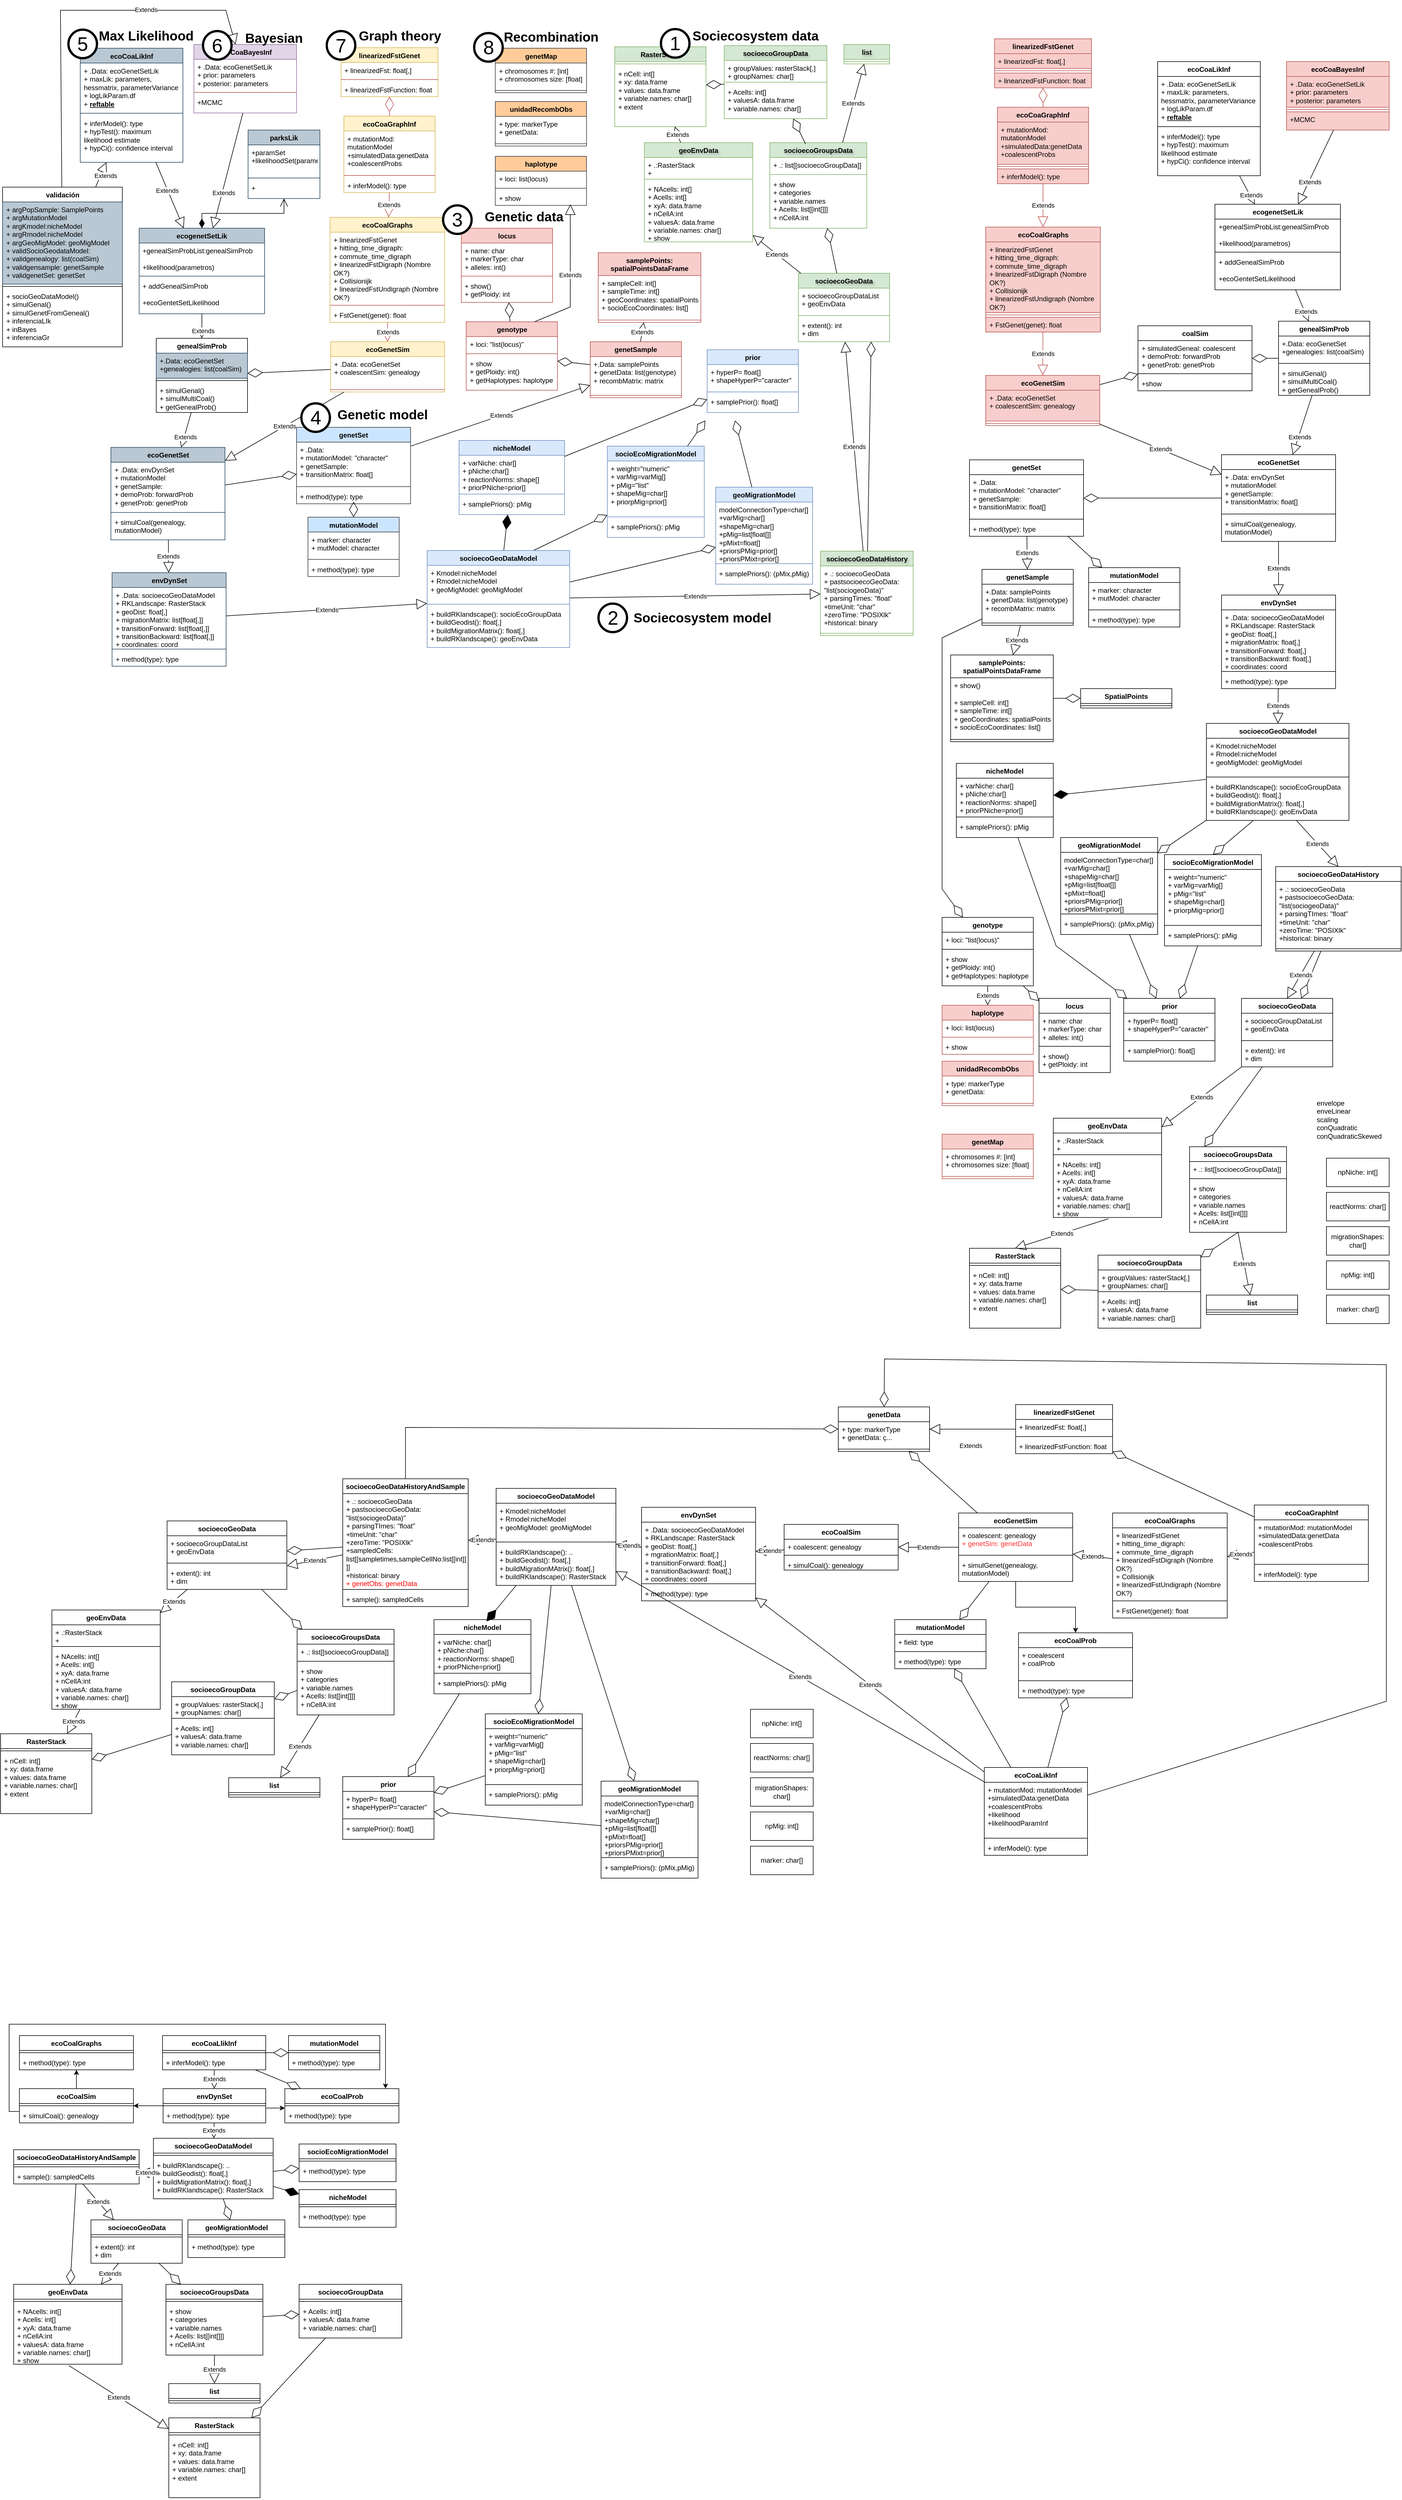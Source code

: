 <mxfile version="26.2.14">
  <diagram name="Page-1" id="Z6gb0_KSrEABv9Jm1-kw">
    <mxGraphModel dx="836" dy="1624" grid="1" gridSize="10" guides="1" tooltips="1" connect="1" arrows="1" fold="1" page="1" pageScale="1" pageWidth="827" pageHeight="1169" math="0" shadow="0">
      <root>
        <mxCell id="0" />
        <mxCell id="1" parent="0" />
        <mxCell id="n09aio_ZxcxyVlvb_FAy-2" value="RasterStack" style="swimlane;fontStyle=1;align=center;verticalAlign=top;childLayout=stackLayout;horizontal=1;startSize=26;horizontalStack=0;resizeParent=1;resizeParentMax=0;resizeLast=0;collapsible=1;marginBottom=0;whiteSpace=wrap;labelBackgroundColor=none;textShadow=1;fillColor=#d5e8d4;strokeColor=#82b366;" parent="1" vertex="1">
          <mxGeometry x="1102" y="-1086" width="160" height="140" as="geometry" />
        </mxCell>
        <mxCell id="Zex_I4kqIBt21-otJFnS-11" value="" style="line;strokeWidth=1;fillColor=none;align=left;verticalAlign=middle;spacingTop=-1;spacingLeft=3;spacingRight=3;rotatable=0;labelPosition=right;points=[];portConstraint=eastwest;strokeColor=inherit;" parent="n09aio_ZxcxyVlvb_FAy-2" vertex="1">
          <mxGeometry y="26" width="160" height="8" as="geometry" />
        </mxCell>
        <mxCell id="Zex_I4kqIBt21-otJFnS-9" value="&lt;div&gt;+ nCell: int[]&lt;br&gt;&lt;/div&gt;&lt;div&gt;+ xy: data.frame&lt;/div&gt;&lt;div&gt;+ values: data.frame&lt;/div&gt;&lt;div&gt;+ variable.names: char[]&lt;/div&gt;&lt;div&gt;+ extent&lt;br&gt;&lt;/div&gt;" style="text;strokeColor=none;fillColor=none;align=left;verticalAlign=top;spacingLeft=4;spacingRight=4;overflow=hidden;rotatable=0;points=[[0,0.5],[1,0.5]];portConstraint=eastwest;whiteSpace=wrap;html=1;" parent="n09aio_ZxcxyVlvb_FAy-2" vertex="1">
          <mxGeometry y="34" width="160" height="106" as="geometry" />
        </mxCell>
        <mxCell id="n09aio_ZxcxyVlvb_FAy-6" value="geoEnvData" style="swimlane;fontStyle=1;align=center;verticalAlign=top;childLayout=stackLayout;horizontal=1;startSize=26;horizontalStack=0;resizeParent=1;resizeParentMax=0;resizeLast=0;collapsible=1;marginBottom=0;whiteSpace=wrap;labelBackgroundColor=none;textShadow=1;fillColor=#d5e8d4;strokeColor=#82b366;" parent="1" vertex="1">
          <mxGeometry x="1154" y="-918" width="190" height="174" as="geometry" />
        </mxCell>
        <mxCell id="Zex_I4kqIBt21-otJFnS-4" value="&lt;div&gt;+ .:RasterStack&lt;br&gt;&lt;/div&gt;&lt;div&gt;&lt;div&gt;+ layerConnectionTypes:character&lt;br&gt;&lt;/div&gt;&lt;/div&gt;" style="text;strokeColor=none;fillColor=none;align=left;verticalAlign=top;spacingLeft=4;spacingRight=4;overflow=hidden;rotatable=0;points=[[0,0.5],[1,0.5]];portConstraint=eastwest;whiteSpace=wrap;html=1;" parent="n09aio_ZxcxyVlvb_FAy-6" vertex="1">
          <mxGeometry y="26" width="190" height="34" as="geometry" />
        </mxCell>
        <mxCell id="Zex_I4kqIBt21-otJFnS-7" value="" style="line;strokeWidth=1;fillColor=none;align=left;verticalAlign=middle;spacingTop=-1;spacingLeft=3;spacingRight=3;rotatable=0;labelPosition=right;points=[];portConstraint=eastwest;strokeColor=inherit;" parent="n09aio_ZxcxyVlvb_FAy-6" vertex="1">
          <mxGeometry y="60" width="190" height="8" as="geometry" />
        </mxCell>
        <mxCell id="n09aio_ZxcxyVlvb_FAy-9" value="&lt;div&gt;+ NAcells: int[]&lt;br&gt;&lt;/div&gt;&lt;div&gt;+ Acells: int[]&lt;/div&gt;&lt;div&gt;+ xyA: data.frame&lt;/div&gt;&lt;div&gt;+ nCellA:int&lt;/div&gt;&lt;div&gt;+ valuesA: data.frame&lt;/div&gt;&lt;div&gt;+ variable.names: char[]&lt;/div&gt;&lt;div&gt;+ show&lt;br&gt;&lt;/div&gt;" style="text;strokeColor=none;fillColor=none;align=left;verticalAlign=top;spacingLeft=4;spacingRight=4;overflow=hidden;rotatable=0;points=[[0,0.5],[1,0.5]];portConstraint=eastwest;whiteSpace=wrap;html=1;" parent="n09aio_ZxcxyVlvb_FAy-6" vertex="1">
          <mxGeometry y="68" width="190" height="106" as="geometry" />
        </mxCell>
        <mxCell id="n09aio_ZxcxyVlvb_FAy-16" value="Extends" style="endArrow=block;endSize=16;endFill=0;html=1;rounded=0;" parent="1" source="n09aio_ZxcxyVlvb_FAy-6" target="n09aio_ZxcxyVlvb_FAy-2" edge="1">
          <mxGeometry width="160" relative="1" as="geometry">
            <mxPoint x="1135.5" y="840" as="sourcePoint" />
            <mxPoint x="1295.5" y="840" as="targetPoint" />
          </mxGeometry>
        </mxCell>
        <mxCell id="n09aio_ZxcxyVlvb_FAy-24" value="socioecoGroupsData" style="swimlane;fontStyle=1;align=center;verticalAlign=top;childLayout=stackLayout;horizontal=1;startSize=26;horizontalStack=0;resizeParent=1;resizeParentMax=0;resizeLast=0;collapsible=1;marginBottom=0;whiteSpace=wrap;labelBackgroundColor=none;textShadow=1;fillColor=#d5e8d4;strokeColor=#82b366;" parent="1" vertex="1">
          <mxGeometry x="1374" y="-918" width="170" height="150" as="geometry" />
        </mxCell>
        <mxCell id="n09aio_ZxcxyVlvb_FAy-25" value="+ .: list[[socioecoGroupData]]" style="text;strokeColor=none;fillColor=none;align=left;verticalAlign=top;spacingLeft=4;spacingRight=4;overflow=hidden;rotatable=0;points=[[0,0.5],[1,0.5]];portConstraint=eastwest;whiteSpace=wrap;html=1;" parent="n09aio_ZxcxyVlvb_FAy-24" vertex="1">
          <mxGeometry y="26" width="170" height="26" as="geometry" />
        </mxCell>
        <mxCell id="n09aio_ZxcxyVlvb_FAy-26" value="" style="line;strokeWidth=1;fillColor=none;align=left;verticalAlign=middle;spacingTop=-1;spacingLeft=3;spacingRight=3;rotatable=0;labelPosition=right;points=[];portConstraint=eastwest;strokeColor=inherit;" parent="n09aio_ZxcxyVlvb_FAy-24" vertex="1">
          <mxGeometry y="52" width="170" height="8" as="geometry" />
        </mxCell>
        <mxCell id="n09aio_ZxcxyVlvb_FAy-27" value="&lt;div&gt;+ show&lt;/div&gt;&lt;div&gt;+ categories&lt;/div&gt;&lt;div&gt;+ variable.names&lt;br&gt;&lt;/div&gt;&lt;div&gt;&lt;div&gt;+ Acells: list[[int[]]]&lt;/div&gt;&lt;/div&gt;&lt;div&gt;+ nCellA:int&lt;/div&gt;" style="text;strokeColor=none;fillColor=none;align=left;verticalAlign=top;spacingLeft=4;spacingRight=4;overflow=hidden;rotatable=0;points=[[0,0.5],[1,0.5]];portConstraint=eastwest;whiteSpace=wrap;html=1;" parent="n09aio_ZxcxyVlvb_FAy-24" vertex="1">
          <mxGeometry y="60" width="170" height="90" as="geometry" />
        </mxCell>
        <mxCell id="n09aio_ZxcxyVlvb_FAy-28" value="list" style="swimlane;fontStyle=1;align=center;verticalAlign=top;childLayout=stackLayout;horizontal=1;startSize=26;horizontalStack=0;resizeParent=1;resizeParentMax=0;resizeLast=0;collapsible=1;marginBottom=0;whiteSpace=wrap;labelBackgroundColor=none;textShadow=1;fillColor=#d5e8d4;strokeColor=#82b366;" parent="1" vertex="1">
          <mxGeometry x="1504" y="-1090" width="80" height="34" as="geometry" />
        </mxCell>
        <mxCell id="n09aio_ZxcxyVlvb_FAy-29" value="" style="line;strokeWidth=1;fillColor=none;align=left;verticalAlign=middle;spacingTop=-1;spacingLeft=3;spacingRight=3;rotatable=0;labelPosition=right;points=[];portConstraint=eastwest;strokeColor=inherit;" parent="n09aio_ZxcxyVlvb_FAy-28" vertex="1">
          <mxGeometry y="26" width="80" height="8" as="geometry" />
        </mxCell>
        <mxCell id="n09aio_ZxcxyVlvb_FAy-30" value="Extends" style="endArrow=block;endSize=16;endFill=0;html=1;rounded=0;exitX=0.75;exitY=0;exitDx=0;exitDy=0;" parent="1" source="n09aio_ZxcxyVlvb_FAy-24" target="n09aio_ZxcxyVlvb_FAy-28" edge="1">
          <mxGeometry width="160" relative="1" as="geometry">
            <mxPoint x="1565.5" y="770" as="sourcePoint" />
            <mxPoint x="1445.5" y="820" as="targetPoint" />
          </mxGeometry>
        </mxCell>
        <mxCell id="n09aio_ZxcxyVlvb_FAy-31" value="" style="endArrow=diamondThin;endFill=0;endSize=24;html=1;rounded=0;exitX=0.368;exitY=0.016;exitDx=0;exitDy=0;exitPerimeter=0;" parent="1" source="n09aio_ZxcxyVlvb_FAy-24" target="euh3f-BjxaFIM77-lD3N-1" edge="1">
          <mxGeometry width="160" relative="1" as="geometry">
            <mxPoint x="1565.5" y="830" as="sourcePoint" />
            <mxPoint x="1445.5" y="800" as="targetPoint" />
          </mxGeometry>
        </mxCell>
        <mxCell id="n09aio_ZxcxyVlvb_FAy-32" value="socioecoGeoData" style="swimlane;fontStyle=1;align=center;verticalAlign=top;childLayout=stackLayout;horizontal=1;startSize=26;horizontalStack=0;resizeParent=1;resizeParentMax=0;resizeLast=0;collapsible=1;marginBottom=0;whiteSpace=wrap;labelBackgroundColor=none;textShadow=1;fillColor=#d5e8d4;strokeColor=#82b366;" parent="1" vertex="1">
          <mxGeometry x="1424" y="-689" width="160" height="120" as="geometry" />
        </mxCell>
        <mxCell id="n09aio_ZxcxyVlvb_FAy-33" value="&lt;div&gt;+&amp;nbsp;socioecoGroupDataList&lt;/div&gt;&lt;div&gt;+ geoEnvData&lt;/div&gt;" style="text;strokeColor=none;fillColor=none;align=left;verticalAlign=top;spacingLeft=4;spacingRight=4;overflow=hidden;rotatable=0;points=[[0,0.5],[1,0.5]];portConstraint=eastwest;whiteSpace=wrap;html=1;" parent="n09aio_ZxcxyVlvb_FAy-32" vertex="1">
          <mxGeometry y="26" width="160" height="44" as="geometry" />
        </mxCell>
        <mxCell id="n09aio_ZxcxyVlvb_FAy-34" value="" style="line;strokeWidth=1;fillColor=none;align=left;verticalAlign=middle;spacingTop=-1;spacingLeft=3;spacingRight=3;rotatable=0;labelPosition=right;points=[];portConstraint=eastwest;strokeColor=inherit;" parent="n09aio_ZxcxyVlvb_FAy-32" vertex="1">
          <mxGeometry y="70" width="160" height="8" as="geometry" />
        </mxCell>
        <mxCell id="n09aio_ZxcxyVlvb_FAy-35" value="&lt;div&gt;+ extent(): int&lt;/div&gt;&lt;div&gt;+ dim&lt;br&gt;&lt;/div&gt;" style="text;strokeColor=none;fillColor=none;align=left;verticalAlign=top;spacingLeft=4;spacingRight=4;overflow=hidden;rotatable=0;points=[[0,0.5],[1,0.5]];portConstraint=eastwest;whiteSpace=wrap;html=1;" parent="n09aio_ZxcxyVlvb_FAy-32" vertex="1">
          <mxGeometry y="78" width="160" height="42" as="geometry" />
        </mxCell>
        <mxCell id="euh3f-BjxaFIM77-lD3N-1" value="socioecoGroupData" style="swimlane;fontStyle=1;align=center;verticalAlign=top;childLayout=stackLayout;horizontal=1;startSize=26;horizontalStack=0;resizeParent=1;resizeParentMax=0;resizeLast=0;collapsible=1;marginBottom=0;whiteSpace=wrap;labelBackgroundColor=none;textShadow=1;fillColor=#d5e8d4;strokeColor=#82b366;" parent="1" vertex="1">
          <mxGeometry x="1294" y="-1088" width="180" height="128" as="geometry" />
        </mxCell>
        <mxCell id="euh3f-BjxaFIM77-lD3N-2" value="&lt;div&gt;+ groupValues: rasterStack[,]&lt;/div&gt;&lt;div&gt;+ groupNames: char[]&lt;/div&gt;" style="text;strokeColor=none;fillColor=none;align=left;verticalAlign=top;spacingLeft=4;spacingRight=4;overflow=hidden;rotatable=0;points=[[0,0.5],[1,0.5]];portConstraint=eastwest;whiteSpace=wrap;html=1;" parent="euh3f-BjxaFIM77-lD3N-1" vertex="1">
          <mxGeometry y="26" width="180" height="34" as="geometry" />
        </mxCell>
        <mxCell id="euh3f-BjxaFIM77-lD3N-3" value="" style="line;strokeWidth=1;fillColor=none;align=left;verticalAlign=middle;spacingTop=-1;spacingLeft=3;spacingRight=3;rotatable=0;labelPosition=right;points=[];portConstraint=eastwest;strokeColor=inherit;" parent="euh3f-BjxaFIM77-lD3N-1" vertex="1">
          <mxGeometry y="60" width="180" height="8" as="geometry" />
        </mxCell>
        <mxCell id="euh3f-BjxaFIM77-lD3N-4" value="&lt;div&gt;+ Acells: int[]&lt;/div&gt;&lt;div&gt;+ valuesA: data.frame&lt;/div&gt;&lt;div&gt;+ variable.names: char[]&lt;br&gt;&lt;/div&gt;" style="text;strokeColor=none;fillColor=none;align=left;verticalAlign=top;spacingLeft=4;spacingRight=4;overflow=hidden;rotatable=0;points=[[0,0.5],[1,0.5]];portConstraint=eastwest;whiteSpace=wrap;html=1;" parent="euh3f-BjxaFIM77-lD3N-1" vertex="1">
          <mxGeometry y="68" width="180" height="60" as="geometry" />
        </mxCell>
        <mxCell id="euh3f-BjxaFIM77-lD3N-5" value="nicheModel" style="swimlane;fontStyle=1;align=center;verticalAlign=top;childLayout=stackLayout;horizontal=1;startSize=26;horizontalStack=0;resizeParent=1;resizeParentMax=0;resizeLast=0;collapsible=1;marginBottom=0;whiteSpace=wrap;html=1;fillColor=#dae8fc;strokeColor=#6c8ebf;" parent="1" vertex="1">
          <mxGeometry x="829" y="-396" width="185" height="130" as="geometry" />
        </mxCell>
        <mxCell id="euh3f-BjxaFIM77-lD3N-6" value="&lt;div&gt;+ varNiche: char[]&lt;br&gt;+ pNiche:char[]&lt;/div&gt;&lt;div&gt;&lt;div&gt;+ reactionNorms: shape[] &lt;br&gt;+ priorPNiche=prior[]&lt;/div&gt;&lt;div&gt;&lt;br&gt;&lt;/div&gt;&lt;div&gt;&lt;br&gt;&lt;br&gt;&lt;/div&gt;&lt;/div&gt;" style="text;strokeColor=none;fillColor=none;align=left;verticalAlign=top;spacingLeft=4;spacingRight=4;overflow=hidden;rotatable=0;points=[[0,0.5],[1,0.5]];portConstraint=eastwest;whiteSpace=wrap;html=1;" parent="euh3f-BjxaFIM77-lD3N-5" vertex="1">
          <mxGeometry y="26" width="185" height="64" as="geometry" />
        </mxCell>
        <mxCell id="euh3f-BjxaFIM77-lD3N-7" value="" style="line;strokeWidth=1;fillColor=none;align=left;verticalAlign=middle;spacingTop=-1;spacingLeft=3;spacingRight=3;rotatable=0;labelPosition=right;points=[];portConstraint=eastwest;strokeColor=inherit;" parent="euh3f-BjxaFIM77-lD3N-5" vertex="1">
          <mxGeometry y="90" width="185" height="8" as="geometry" />
        </mxCell>
        <mxCell id="euh3f-BjxaFIM77-lD3N-8" value="+ samplePriors(): pMig" style="text;strokeColor=none;fillColor=none;align=left;verticalAlign=top;spacingLeft=4;spacingRight=4;overflow=hidden;rotatable=0;points=[[0,0.5],[1,0.5]];portConstraint=eastwest;whiteSpace=wrap;html=1;" parent="euh3f-BjxaFIM77-lD3N-5" vertex="1">
          <mxGeometry y="98" width="185" height="32" as="geometry" />
        </mxCell>
        <mxCell id="euh3f-BjxaFIM77-lD3N-23" value="geoMigrationModel" style="swimlane;fontStyle=1;align=center;verticalAlign=top;childLayout=stackLayout;horizontal=1;startSize=26;horizontalStack=0;resizeParent=1;resizeParentMax=0;resizeLast=0;collapsible=1;marginBottom=0;whiteSpace=wrap;html=1;fillColor=#dae8fc;strokeColor=#6c8ebf;" parent="1" vertex="1">
          <mxGeometry x="1279" y="-314" width="170" height="170" as="geometry" />
        </mxCell>
        <mxCell id="euh3f-BjxaFIM77-lD3N-24" value="&lt;div&gt;modelConnectionType=char[]&lt;/div&gt;&lt;div&gt;+varMig=char[]&lt;/div&gt;&lt;div&gt;+shapeMig=char[]&lt;/div&gt;&lt;div&gt;+pMig=list[float[]]&lt;/div&gt;&lt;div&gt;+pMixt=float[]&lt;/div&gt;&lt;div&gt;+priorsPMig=prior[]&lt;/div&gt;&lt;div&gt;+priorsPMixt=prior[]&lt;/div&gt;" style="text;strokeColor=none;fillColor=none;align=left;verticalAlign=top;spacingLeft=4;spacingRight=4;overflow=hidden;rotatable=0;points=[[0,0.5],[1,0.5]];portConstraint=eastwest;whiteSpace=wrap;html=1;" parent="euh3f-BjxaFIM77-lD3N-23" vertex="1">
          <mxGeometry y="26" width="170" height="104" as="geometry" />
        </mxCell>
        <mxCell id="euh3f-BjxaFIM77-lD3N-25" value="" style="line;strokeWidth=1;fillColor=none;align=left;verticalAlign=middle;spacingTop=-1;spacingLeft=3;spacingRight=3;rotatable=0;labelPosition=right;points=[];portConstraint=eastwest;strokeColor=inherit;" parent="euh3f-BjxaFIM77-lD3N-23" vertex="1">
          <mxGeometry y="130" width="170" height="8" as="geometry" />
        </mxCell>
        <mxCell id="euh3f-BjxaFIM77-lD3N-26" value="+ samplePriors(): (pMix,pMig)" style="text;strokeColor=none;fillColor=none;align=left;verticalAlign=top;spacingLeft=4;spacingRight=4;overflow=hidden;rotatable=0;points=[[0,0.5],[1,0.5]];portConstraint=eastwest;whiteSpace=wrap;html=1;" parent="euh3f-BjxaFIM77-lD3N-23" vertex="1">
          <mxGeometry y="138" width="170" height="32" as="geometry" />
        </mxCell>
        <mxCell id="euh3f-BjxaFIM77-lD3N-28" value="socioecoGeoDataHistory" style="swimlane;fontStyle=1;align=center;verticalAlign=top;childLayout=stackLayout;horizontal=1;startSize=26;horizontalStack=0;resizeParent=1;resizeParentMax=0;resizeLast=0;collapsible=1;marginBottom=0;whiteSpace=wrap;labelBackgroundColor=none;textShadow=1;fillColor=#d5e8d4;strokeColor=#82b366;" parent="1" vertex="1">
          <mxGeometry x="1462.75" y="-202" width="162.5" height="148" as="geometry" />
        </mxCell>
        <mxCell id="euh3f-BjxaFIM77-lD3N-29" value="&lt;div&gt;+ .: socioecoGeoData&lt;/div&gt;&lt;div&gt;+ pastsocioecoGeoData: &quot;list(sociogeoData)&quot;&lt;br&gt;&lt;/div&gt;&lt;div&gt;+ parsingTimes: &quot;float&quot;&lt;/div&gt;&lt;div&gt;+timeUnit: &quot;char&quot;&lt;/div&gt;&lt;div&gt;+zeroTime: &quot;POSIXlk&quot;&lt;/div&gt;&lt;div&gt;+historical: binary&lt;br&gt;&lt;/div&gt;&lt;div&gt;&lt;br&gt;&lt;/div&gt;" style="text;strokeColor=none;fillColor=none;align=left;verticalAlign=top;spacingLeft=4;spacingRight=4;overflow=hidden;rotatable=0;points=[[0,0.5],[1,0.5]];portConstraint=eastwest;whiteSpace=wrap;html=1;" parent="euh3f-BjxaFIM77-lD3N-28" vertex="1">
          <mxGeometry y="26" width="162.5" height="114" as="geometry" />
        </mxCell>
        <mxCell id="euh3f-BjxaFIM77-lD3N-30" value="" style="line;strokeWidth=1;fillColor=none;align=left;verticalAlign=middle;spacingTop=-1;spacingLeft=3;spacingRight=3;rotatable=0;labelPosition=right;points=[];portConstraint=eastwest;strokeColor=inherit;" parent="euh3f-BjxaFIM77-lD3N-28" vertex="1">
          <mxGeometry y="140" width="162.5" height="8" as="geometry" />
        </mxCell>
        <mxCell id="euh3f-BjxaFIM77-lD3N-33" value="" style="endArrow=diamondThin;endFill=0;endSize=24;html=1;rounded=0;" parent="1" source="n09aio_ZxcxyVlvb_FAy-32" target="n09aio_ZxcxyVlvb_FAy-24" edge="1">
          <mxGeometry width="160" relative="1" as="geometry">
            <mxPoint x="1365.5" y="530" as="sourcePoint" />
            <mxPoint x="1235.5" y="630" as="targetPoint" />
          </mxGeometry>
        </mxCell>
        <mxCell id="euh3f-BjxaFIM77-lD3N-34" value="" style="endArrow=diamondThin;endFill=0;endSize=24;html=1;rounded=0;entryX=0.798;entryY=1;entryDx=0;entryDy=0;entryPerimeter=0;" parent="1" source="euh3f-BjxaFIM77-lD3N-28" target="n09aio_ZxcxyVlvb_FAy-35" edge="1">
          <mxGeometry width="160" relative="1" as="geometry">
            <mxPoint x="955.647" y="304" as="sourcePoint" />
            <mxPoint x="1061.5" y="406" as="targetPoint" />
          </mxGeometry>
        </mxCell>
        <mxCell id="euh3f-BjxaFIM77-lD3N-40" value="Extends" style="endArrow=block;endSize=16;endFill=0;html=1;rounded=0;" parent="1" source="euh3f-BjxaFIM77-lD3N-35" target="euh3f-BjxaFIM77-lD3N-28" edge="1">
          <mxGeometry width="160" relative="1" as="geometry">
            <mxPoint x="1231.5" y="-58.184" as="sourcePoint" />
            <mxPoint x="1605.5" y="270" as="targetPoint" />
          </mxGeometry>
        </mxCell>
        <mxCell id="euh3f-BjxaFIM77-lD3N-42" value="" style="endArrow=diamondThin;endFill=0;endSize=24;html=1;rounded=0;" parent="1" source="euh3f-BjxaFIM77-lD3N-35" target="euh3f-BjxaFIM77-lD3N-23" edge="1">
          <mxGeometry width="160" relative="1" as="geometry">
            <mxPoint x="1135.413" y="-153.0" as="sourcePoint" />
            <mxPoint x="1511.5" y="414" as="targetPoint" />
          </mxGeometry>
        </mxCell>
        <mxCell id="euh3f-BjxaFIM77-lD3N-45" value="" style="endArrow=diamondThin;endFill=1;endSize=24;html=1;rounded=0;" parent="1" source="euh3f-BjxaFIM77-lD3N-35" target="euh3f-BjxaFIM77-lD3N-5" edge="1">
          <mxGeometry width="160" relative="1" as="geometry">
            <mxPoint x="1076" y="-157" as="sourcePoint" />
            <mxPoint x="998.275" y="-417.0" as="targetPoint" />
          </mxGeometry>
        </mxCell>
        <mxCell id="euh3f-BjxaFIM77-lD3N-46" value="" style="endArrow=diamondThin;endFill=0;endSize=24;html=1;rounded=0;" parent="1" source="euh3f-BjxaFIM77-lD3N-1" target="n09aio_ZxcxyVlvb_FAy-2" edge="1">
          <mxGeometry width="160" relative="1" as="geometry">
            <mxPoint x="1315" y="-1010" as="sourcePoint" />
            <mxPoint x="1523" y="-1010" as="targetPoint" />
          </mxGeometry>
        </mxCell>
        <mxCell id="Zex_I4kqIBt21-otJFnS-1" value="Extends" style="endArrow=block;endSize=16;endFill=0;html=1;rounded=0;" parent="1" source="euh3f-BjxaFIM77-lD3N-28" target="n09aio_ZxcxyVlvb_FAy-35" edge="1">
          <mxGeometry width="160" relative="1" as="geometry">
            <mxPoint x="972.297" y="304" as="sourcePoint" />
            <mxPoint x="1099.5" y="401" as="targetPoint" />
          </mxGeometry>
        </mxCell>
        <mxCell id="Zex_I4kqIBt21-otJFnS-8" value="Extends" style="endArrow=block;endSize=16;endFill=0;html=1;rounded=0;" parent="1" source="n09aio_ZxcxyVlvb_FAy-32" target="n09aio_ZxcxyVlvb_FAy-6" edge="1">
          <mxGeometry width="160" relative="1" as="geometry">
            <mxPoint x="1364.5" y="354" as="sourcePoint" />
            <mxPoint x="1205.5" y="460" as="targetPoint" />
          </mxGeometry>
        </mxCell>
        <mxCell id="mUlPBs0OehojVBWcTJut-1" value="envDynSet" style="swimlane;fontStyle=1;align=center;verticalAlign=top;childLayout=stackLayout;horizontal=1;startSize=26;horizontalStack=0;resizeParent=1;resizeParentMax=0;resizeLast=0;collapsible=1;marginBottom=0;whiteSpace=wrap;html=1;fillColor=#bac8d3;strokeColor=#23445d;" parent="1" vertex="1">
          <mxGeometry x="220.5" y="-164.25" width="200" height="164" as="geometry" />
        </mxCell>
        <mxCell id="mUlPBs0OehojVBWcTJut-2" value="&lt;div&gt;+ .Data: socioecoGeoDataModel&lt;br&gt;&lt;/div&gt;&lt;div&gt;+ RKLandscape: RasterStack&lt;/div&gt;&lt;div&gt;&lt;div&gt;+ geoDist: float[,]&lt;/div&gt;+ migrationMatrix: list[float[,]]&lt;/div&gt;+ transitionForward: list[float[,]]&lt;div&gt;+ transitionBackward: list[float[,]]&lt;/div&gt;&lt;div&gt;+ coordinates: coord&lt;br&gt;&lt;/div&gt;&lt;br&gt;&lt;div&gt;&lt;br&gt;&lt;/div&gt;&lt;div&gt;&lt;br&gt;&lt;/div&gt;" style="text;strokeColor=none;fillColor=none;align=left;verticalAlign=top;spacingLeft=4;spacingRight=4;overflow=hidden;rotatable=0;points=[[0,0.5],[1,0.5]];portConstraint=eastwest;whiteSpace=wrap;html=1;" parent="mUlPBs0OehojVBWcTJut-1" vertex="1">
          <mxGeometry y="26" width="200" height="104" as="geometry" />
        </mxCell>
        <mxCell id="mUlPBs0OehojVBWcTJut-3" value="" style="line;strokeWidth=1;fillColor=none;align=left;verticalAlign=middle;spacingTop=-1;spacingLeft=3;spacingRight=3;rotatable=0;labelPosition=right;points=[];portConstraint=eastwest;strokeColor=inherit;" parent="mUlPBs0OehojVBWcTJut-1" vertex="1">
          <mxGeometry y="130" width="200" height="8" as="geometry" />
        </mxCell>
        <mxCell id="mUlPBs0OehojVBWcTJut-4" value="+ method(type): type" style="text;strokeColor=none;fillColor=none;align=left;verticalAlign=top;spacingLeft=4;spacingRight=4;overflow=hidden;rotatable=0;points=[[0,0.5],[1,0.5]];portConstraint=eastwest;whiteSpace=wrap;html=1;" parent="mUlPBs0OehojVBWcTJut-1" vertex="1">
          <mxGeometry y="138" width="200" height="26" as="geometry" />
        </mxCell>
        <mxCell id="mUlPBs0OehojVBWcTJut-6" value="Extends" style="endArrow=block;endSize=16;endFill=0;html=1;rounded=0;" parent="1" source="i0fWGM7OPVL89fXLRVSB-1" target="c0SSLgtnGO3cboPd4Nja-11" edge="1">
          <mxGeometry x="0.009" width="160" relative="1" as="geometry">
            <mxPoint x="454.5" y="156.619" as="sourcePoint" />
            <mxPoint x="188" y="451" as="targetPoint" />
            <mxPoint as="offset" />
          </mxGeometry>
        </mxCell>
        <mxCell id="_K4OWj6VhO3JEERv6Nd--1" value="ecoGenetSim" style="swimlane;fontStyle=1;align=center;verticalAlign=top;childLayout=stackLayout;horizontal=1;startSize=26;horizontalStack=0;resizeParent=1;resizeParentMax=0;resizeLast=0;collapsible=1;marginBottom=0;whiteSpace=wrap;html=1;strokeColor=#d6b656;fillColor=#fff2cc;" parent="1" vertex="1">
          <mxGeometry x="603.75" y="-569" width="200" height="88" as="geometry" />
        </mxCell>
        <mxCell id="_K4OWj6VhO3JEERv6Nd--2" value="&lt;div&gt;&lt;div&gt;+ .Data: ecoGenetSet&lt;/div&gt;&lt;/div&gt;&lt;div&gt;+ coalescentSim: genealogy&lt;/div&gt;&lt;div&gt;&lt;br&gt;&lt;div&gt;&lt;br&gt;&lt;br&gt;&lt;/div&gt;&lt;/div&gt;" style="text;align=left;verticalAlign=top;spacingLeft=4;spacingRight=4;overflow=hidden;rotatable=0;points=[[0,0.5],[1,0.5]];portConstraint=eastwest;whiteSpace=wrap;html=1;" parent="_K4OWj6VhO3JEERv6Nd--1" vertex="1">
          <mxGeometry y="26" width="200" height="54" as="geometry" />
        </mxCell>
        <mxCell id="_K4OWj6VhO3JEERv6Nd--3" value="" style="line;strokeWidth=1;fillColor=#f8cecc;align=left;verticalAlign=middle;spacingTop=-1;spacingLeft=3;spacingRight=3;rotatable=0;labelPosition=right;points=[];portConstraint=eastwest;strokeColor=#b85450;" parent="_K4OWj6VhO3JEERv6Nd--1" vertex="1">
          <mxGeometry y="80" width="200" height="8" as="geometry" />
        </mxCell>
        <mxCell id="_K4OWj6VhO3JEERv6Nd--6" value="ecoCoalGraphs" style="swimlane;fontStyle=1;align=center;verticalAlign=top;childLayout=stackLayout;horizontal=1;startSize=26;horizontalStack=0;resizeParent=1;resizeParentMax=0;resizeLast=0;collapsible=1;marginBottom=0;whiteSpace=wrap;html=1;fillColor=#fff2cc;strokeColor=#d6b656;" parent="1" vertex="1">
          <mxGeometry x="602.75" y="-787" width="201" height="184" as="geometry" />
        </mxCell>
        <mxCell id="_K4OWj6VhO3JEERv6Nd--7" value="&lt;div&gt;+ linearizedFstGenet&lt;br&gt;&lt;/div&gt;&lt;div&gt;+ hitting_time_digraph:&lt;/div&gt;&lt;div&gt;&lt;div&gt;+ commute_time_digraph&lt;/div&gt;&lt;div&gt;+ linearizedFstDigraph (Nombre OK?)&lt;br&gt;&lt;div&gt;+ Collisionijk&lt;/div&gt;+ linearizedFstUndigraph (Nombre OK?)&lt;br&gt;&lt;br&gt;&lt;/div&gt;&lt;/div&gt;" style="text;align=left;verticalAlign=top;spacingLeft=4;spacingRight=4;overflow=hidden;rotatable=0;points=[[0,0.5],[1,0.5]];portConstraint=eastwest;whiteSpace=wrap;html=1;" parent="_K4OWj6VhO3JEERv6Nd--6" vertex="1">
          <mxGeometry y="26" width="201" height="124" as="geometry" />
        </mxCell>
        <mxCell id="_K4OWj6VhO3JEERv6Nd--8" value="" style="line;strokeWidth=1;fillColor=#f8cecc;align=left;verticalAlign=middle;spacingTop=-1;spacingLeft=3;spacingRight=3;rotatable=0;labelPosition=right;points=[];portConstraint=eastwest;strokeColor=#b85450;" parent="_K4OWj6VhO3JEERv6Nd--6" vertex="1">
          <mxGeometry y="150" width="201" height="8" as="geometry" />
        </mxCell>
        <mxCell id="_K4OWj6VhO3JEERv6Nd--9" value="+ FstGenet(genet): float" style="text;align=left;verticalAlign=top;spacingLeft=4;spacingRight=4;overflow=hidden;rotatable=0;points=[[0,0.5],[1,0.5]];portConstraint=eastwest;whiteSpace=wrap;html=1;" parent="_K4OWj6VhO3JEERv6Nd--6" vertex="1">
          <mxGeometry y="158" width="201" height="26" as="geometry" />
        </mxCell>
        <mxCell id="fhYH8X8L3PKGoM4BoWbg-6" value="socioEcoMigrationModel" style="swimlane;fontStyle=1;align=center;verticalAlign=top;childLayout=stackLayout;horizontal=1;startSize=26;horizontalStack=0;resizeParent=1;resizeParentMax=0;resizeLast=0;collapsible=1;marginBottom=0;whiteSpace=wrap;html=1;fillColor=#dae8fc;strokeColor=#6c8ebf;" parent="1" vertex="1">
          <mxGeometry x="1089" y="-386" width="170" height="160" as="geometry" />
        </mxCell>
        <mxCell id="fhYH8X8L3PKGoM4BoWbg-7" value="&lt;div&gt;+ weight=&quot;numeric&quot;&lt;/div&gt;&lt;div&gt;+ varMig=varMig[]&lt;br&gt;&lt;/div&gt;&lt;div&gt;+ pMig=&quot;list&quot;&lt;/div&gt;&lt;div&gt;&lt;div&gt;+ shapeMig=char[]&lt;/div&gt;&lt;/div&gt;&lt;div&gt;&lt;div&gt;+ priorpMig=prior[]&lt;/div&gt;&lt;/div&gt;" style="text;strokeColor=none;fillColor=none;align=left;verticalAlign=top;spacingLeft=4;spacingRight=4;overflow=hidden;rotatable=0;points=[[0,0.5],[1,0.5]];portConstraint=eastwest;whiteSpace=wrap;html=1;" parent="fhYH8X8L3PKGoM4BoWbg-6" vertex="1">
          <mxGeometry y="26" width="170" height="94" as="geometry" />
        </mxCell>
        <mxCell id="fhYH8X8L3PKGoM4BoWbg-8" value="" style="line;strokeWidth=1;fillColor=none;align=left;verticalAlign=middle;spacingTop=-1;spacingLeft=3;spacingRight=3;rotatable=0;labelPosition=right;points=[];portConstraint=eastwest;strokeColor=inherit;" parent="fhYH8X8L3PKGoM4BoWbg-6" vertex="1">
          <mxGeometry y="120" width="170" height="8" as="geometry" />
        </mxCell>
        <mxCell id="fhYH8X8L3PKGoM4BoWbg-9" value="+ samplePriors(): pMig" style="text;strokeColor=none;fillColor=none;align=left;verticalAlign=top;spacingLeft=4;spacingRight=4;overflow=hidden;rotatable=0;points=[[0,0.5],[1,0.5]];portConstraint=eastwest;whiteSpace=wrap;html=1;" parent="fhYH8X8L3PKGoM4BoWbg-6" vertex="1">
          <mxGeometry y="128" width="170" height="32" as="geometry" />
        </mxCell>
        <mxCell id="fhYH8X8L3PKGoM4BoWbg-10" value="" style="endArrow=diamondThin;endFill=0;endSize=24;html=1;rounded=0;exitX=0.714;exitY=0.022;exitDx=0;exitDy=0;exitPerimeter=0;" parent="1" source="euh3f-BjxaFIM77-lD3N-35" target="fhYH8X8L3PKGoM4BoWbg-6" edge="1">
          <mxGeometry width="160" relative="1" as="geometry">
            <mxPoint x="1186.5" y="-120.348" as="sourcePoint" />
            <mxPoint x="1553.5" y="394" as="targetPoint" />
          </mxGeometry>
        </mxCell>
        <mxCell id="c0SSLgtnGO3cboPd4Nja-6" value="ecoCoaLikInf" style="swimlane;fontStyle=1;align=center;verticalAlign=top;childLayout=stackLayout;horizontal=1;startSize=26;horizontalStack=0;resizeParent=1;resizeParentMax=0;resizeLast=0;collapsible=1;marginBottom=0;whiteSpace=wrap;html=1;fillColor=#bac8d3;strokeColor=#23445d;" parent="1" vertex="1">
          <mxGeometry x="164.75" y="-1083.5" width="180" height="200" as="geometry" />
        </mxCell>
        <mxCell id="c0SSLgtnGO3cboPd4Nja-7" value="&lt;div&gt;&lt;div&gt;+ .Data: ecoGenetSetLik&lt;/div&gt;&lt;/div&gt;&lt;div&gt;+ maxLik: parameters, hessmatrix, parameterVariance&lt;/div&gt;&lt;div&gt;+ logLikParam.df&lt;/div&gt;&lt;div&gt;+ &lt;u&gt;&lt;b&gt;reftable&lt;/b&gt;&lt;/u&gt;&lt;/div&gt;&lt;div&gt;&lt;br&gt;&lt;/div&gt;&lt;div&gt;&lt;br&gt;&lt;/div&gt;" style="text;strokeColor=none;fillColor=none;align=left;verticalAlign=top;spacingLeft=4;spacingRight=4;overflow=hidden;rotatable=0;points=[[0,0.5],[1,0.5]];portConstraint=eastwest;whiteSpace=wrap;html=1;" parent="c0SSLgtnGO3cboPd4Nja-6" vertex="1">
          <mxGeometry y="26" width="180" height="84" as="geometry" />
        </mxCell>
        <mxCell id="c0SSLgtnGO3cboPd4Nja-8" value="" style="line;strokeWidth=1;fillColor=none;align=left;verticalAlign=middle;spacingTop=-1;spacingLeft=3;spacingRight=3;rotatable=0;labelPosition=right;points=[];portConstraint=eastwest;strokeColor=inherit;" parent="c0SSLgtnGO3cboPd4Nja-6" vertex="1">
          <mxGeometry y="110" width="180" height="8" as="geometry" />
        </mxCell>
        <mxCell id="c0SSLgtnGO3cboPd4Nja-9" value="&lt;div&gt;+ inferModel(): type&lt;div&gt;+ hypTest(): maximum likelihood estimate&lt;br&gt;&lt;/div&gt;&lt;div&gt;+ hypCi(): confidence interval&lt;br&gt;&lt;/div&gt;&lt;div&gt;&lt;br&gt;&lt;/div&gt;&lt;/div&gt;" style="text;strokeColor=none;fillColor=none;align=left;verticalAlign=top;spacingLeft=4;spacingRight=4;overflow=hidden;rotatable=0;points=[[0,0.5],[1,0.5]];portConstraint=eastwest;whiteSpace=wrap;html=1;" parent="c0SSLgtnGO3cboPd4Nja-6" vertex="1">
          <mxGeometry y="118" width="180" height="82" as="geometry" />
        </mxCell>
        <mxCell id="c0SSLgtnGO3cboPd4Nja-11" value="genetSample" style="swimlane;fontStyle=1;align=center;verticalAlign=top;childLayout=stackLayout;horizontal=1;startSize=26;horizontalStack=0;resizeParent=1;resizeParentMax=0;resizeLast=0;collapsible=1;marginBottom=0;whiteSpace=wrap;html=1;fillColor=#f8cecc;strokeColor=#b85450;" parent="1" vertex="1">
          <mxGeometry x="1059" y="-569" width="160" height="98" as="geometry" />
        </mxCell>
        <mxCell id="c0SSLgtnGO3cboPd4Nja-12" value="&lt;div&gt;+.Data: samplePoints&lt;br&gt;&lt;/div&gt;&lt;div&gt;+ genetData: list(genotype)&lt;br&gt;&lt;/div&gt;+ recombMatrix: matrix" style="text;strokeColor=none;fillColor=none;align=left;verticalAlign=top;spacingLeft=4;spacingRight=4;overflow=hidden;rotatable=0;points=[[0,0.5],[1,0.5]];portConstraint=eastwest;whiteSpace=wrap;html=1;" parent="c0SSLgtnGO3cboPd4Nja-11" vertex="1">
          <mxGeometry y="26" width="160" height="64" as="geometry" />
        </mxCell>
        <mxCell id="c0SSLgtnGO3cboPd4Nja-13" value="" style="line;strokeWidth=1;fillColor=none;align=left;verticalAlign=middle;spacingTop=-1;spacingLeft=3;spacingRight=3;rotatable=0;labelPosition=right;points=[];portConstraint=eastwest;strokeColor=inherit;" parent="c0SSLgtnGO3cboPd4Nja-11" vertex="1">
          <mxGeometry y="90" width="160" height="8" as="geometry" />
        </mxCell>
        <mxCell id="c0SSLgtnGO3cboPd4Nja-16" value="Extends" style="endArrow=block;endSize=16;endFill=0;html=1;rounded=0;" parent="1" source="i0fWGM7OPVL89fXLRVSB-15" target="mUlPBs0OehojVBWcTJut-1" edge="1">
          <mxGeometry width="160" relative="1" as="geometry">
            <mxPoint x="-4" y="-125.75" as="sourcePoint" />
            <mxPoint x="-14" y="-292.75" as="targetPoint" />
          </mxGeometry>
        </mxCell>
        <mxCell id="c0SSLgtnGO3cboPd4Nja-18" value="mutationModel" style="swimlane;fontStyle=1;align=center;verticalAlign=top;childLayout=stackLayout;horizontal=1;startSize=26;horizontalStack=0;resizeParent=1;resizeParentMax=0;resizeLast=0;collapsible=1;marginBottom=0;whiteSpace=wrap;html=1;fillColor=#cce5ff;strokeColor=#36393d;" parent="1" vertex="1">
          <mxGeometry x="564" y="-261.5" width="160" height="104" as="geometry" />
        </mxCell>
        <mxCell id="c0SSLgtnGO3cboPd4Nja-19" value="&lt;div&gt;+ marker: character&lt;/div&gt;&lt;div&gt;+ mutModel: character&lt;br&gt;&lt;/div&gt;" style="text;strokeColor=none;fillColor=none;align=left;verticalAlign=top;spacingLeft=4;spacingRight=4;overflow=hidden;rotatable=0;points=[[0,0.5],[1,0.5]];portConstraint=eastwest;whiteSpace=wrap;html=1;" parent="c0SSLgtnGO3cboPd4Nja-18" vertex="1">
          <mxGeometry y="26" width="160" height="44" as="geometry" />
        </mxCell>
        <mxCell id="c0SSLgtnGO3cboPd4Nja-20" value="" style="line;strokeWidth=1;fillColor=none;align=left;verticalAlign=middle;spacingTop=-1;spacingLeft=3;spacingRight=3;rotatable=0;labelPosition=right;points=[];portConstraint=eastwest;strokeColor=inherit;" parent="c0SSLgtnGO3cboPd4Nja-18" vertex="1">
          <mxGeometry y="70" width="160" height="8" as="geometry" />
        </mxCell>
        <mxCell id="c0SSLgtnGO3cboPd4Nja-21" value="+ method(type): type" style="text;strokeColor=none;fillColor=none;align=left;verticalAlign=top;spacingLeft=4;spacingRight=4;overflow=hidden;rotatable=0;points=[[0,0.5],[1,0.5]];portConstraint=eastwest;whiteSpace=wrap;html=1;" parent="c0SSLgtnGO3cboPd4Nja-18" vertex="1">
          <mxGeometry y="78" width="160" height="26" as="geometry" />
        </mxCell>
        <mxCell id="c0SSLgtnGO3cboPd4Nja-22" value="" style="endArrow=diamondThin;endFill=0;endSize=24;html=1;rounded=0;" parent="1" source="i0fWGM7OPVL89fXLRVSB-1" target="c0SSLgtnGO3cboPd4Nja-18" edge="1">
          <mxGeometry width="160" relative="1" as="geometry">
            <mxPoint x="621.25" y="-394.5" as="sourcePoint" />
            <mxPoint x="565.25" y="-426.5" as="targetPoint" />
          </mxGeometry>
        </mxCell>
        <mxCell id="c0SSLgtnGO3cboPd4Nja-23" value="ecoCoaGraphInf" style="swimlane;fontStyle=1;align=center;verticalAlign=top;childLayout=stackLayout;horizontal=1;startSize=26;horizontalStack=0;resizeParent=1;resizeParentMax=0;resizeLast=0;collapsible=1;marginBottom=0;whiteSpace=wrap;html=1;strokeColor=#d6b656;fillColor=#fff2cc;" parent="1" vertex="1">
          <mxGeometry x="627" y="-964.5" width="160" height="134" as="geometry" />
        </mxCell>
        <mxCell id="c0SSLgtnGO3cboPd4Nja-24" value="&lt;div&gt;+ mutationMod: mutationModel&lt;br&gt;&lt;/div&gt;&lt;div&gt;+simulatedData:genetData&lt;/div&gt;&lt;div&gt;+coalescentProbs&lt;/div&gt;&lt;div&gt;&lt;br&gt;&lt;/div&gt;" style="text;align=left;verticalAlign=top;spacingLeft=4;spacingRight=4;overflow=hidden;rotatable=0;points=[[0,0.5],[1,0.5]];portConstraint=eastwest;whiteSpace=wrap;html=1;" parent="c0SSLgtnGO3cboPd4Nja-23" vertex="1">
          <mxGeometry y="26" width="160" height="74" as="geometry" />
        </mxCell>
        <mxCell id="c0SSLgtnGO3cboPd4Nja-25" value="" style="line;strokeWidth=1;fillColor=#f8cecc;align=left;verticalAlign=middle;spacingTop=-1;spacingLeft=3;spacingRight=3;rotatable=0;labelPosition=right;points=[];portConstraint=eastwest;strokeColor=#b85450;" parent="c0SSLgtnGO3cboPd4Nja-23" vertex="1">
          <mxGeometry y="100" width="160" height="8" as="geometry" />
        </mxCell>
        <mxCell id="c0SSLgtnGO3cboPd4Nja-26" value="+ inferModel(): type" style="text;align=left;verticalAlign=top;spacingLeft=4;spacingRight=4;overflow=hidden;rotatable=0;points=[[0,0.5],[1,0.5]];portConstraint=eastwest;whiteSpace=wrap;html=1;" parent="c0SSLgtnGO3cboPd4Nja-23" vertex="1">
          <mxGeometry y="108" width="160" height="26" as="geometry" />
        </mxCell>
        <mxCell id="qsnxfp2OyxdYE0fEjemA-1" value="linearizedFstGenet" style="swimlane;fontStyle=1;align=center;verticalAlign=top;childLayout=stackLayout;horizontal=1;startSize=26;horizontalStack=0;resizeParent=1;resizeParentMax=0;resizeLast=0;collapsible=1;marginBottom=0;whiteSpace=wrap;html=1;strokeColor=#d6b656;fillColor=#fff2cc;" parent="1" vertex="1">
          <mxGeometry x="622" y="-1084.5" width="170" height="86" as="geometry" />
        </mxCell>
        <mxCell id="qsnxfp2OyxdYE0fEjemA-2" value="+ linearizedFst: float[,]" style="text;align=left;verticalAlign=top;spacingLeft=4;spacingRight=4;overflow=hidden;rotatable=0;points=[[0,0.5],[1,0.5]];portConstraint=eastwest;whiteSpace=wrap;html=1;" parent="qsnxfp2OyxdYE0fEjemA-1" vertex="1">
          <mxGeometry y="26" width="170" height="26" as="geometry" />
        </mxCell>
        <mxCell id="qsnxfp2OyxdYE0fEjemA-3" value="" style="line;strokeWidth=1;fillColor=#f8cecc;align=left;verticalAlign=middle;spacingTop=-1;spacingLeft=3;spacingRight=3;rotatable=0;labelPosition=right;points=[];portConstraint=eastwest;strokeColor=#b85450;" parent="qsnxfp2OyxdYE0fEjemA-1" vertex="1">
          <mxGeometry y="52" width="170" height="8" as="geometry" />
        </mxCell>
        <mxCell id="qsnxfp2OyxdYE0fEjemA-4" value="+ linearizedFstFunction: float" style="text;align=left;verticalAlign=top;spacingLeft=4;spacingRight=4;overflow=hidden;rotatable=0;points=[[0,0.5],[1,0.5]];portConstraint=eastwest;whiteSpace=wrap;html=1;" parent="qsnxfp2OyxdYE0fEjemA-1" vertex="1">
          <mxGeometry y="60" width="170" height="26" as="geometry" />
        </mxCell>
        <mxCell id="qsnxfp2OyxdYE0fEjemA-7" value="" style="endArrow=diamondThin;endFill=0;endSize=24;html=1;rounded=0;strokeColor=#b85450;fillColor=#f8cecc;" parent="1" source="c0SSLgtnGO3cboPd4Nja-23" target="qsnxfp2OyxdYE0fEjemA-1" edge="1">
          <mxGeometry width="160" relative="1" as="geometry">
            <mxPoint x="992" y="-664.5" as="sourcePoint" />
            <mxPoint x="1152" y="-664.5" as="targetPoint" />
          </mxGeometry>
        </mxCell>
        <mxCell id="qsnxfp2OyxdYE0fEjemA-10" value="Extends" style="endArrow=block;endSize=16;endFill=0;html=1;rounded=0;strokeColor=#b85450;fillColor=#f8cecc;" parent="1" source="c0SSLgtnGO3cboPd4Nja-26" target="_K4OWj6VhO3JEERv6Nd--6" edge="1">
          <mxGeometry width="160" relative="1" as="geometry">
            <mxPoint x="672" y="-774.5" as="sourcePoint" />
            <mxPoint x="832" y="-774.5" as="targetPoint" />
          </mxGeometry>
        </mxCell>
        <mxCell id="49uFMA6zL0cVl0Q6PZ_X-11" value="Extends" style="endArrow=block;endSize=16;endFill=0;html=1;rounded=0;" parent="1" source="_K4OWj6VhO3JEERv6Nd--1" target="i0fWGM7OPVL89fXLRVSB-15" edge="1">
          <mxGeometry width="160" relative="1" as="geometry">
            <mxPoint x="662.652" y="-474.5" as="sourcePoint" />
            <mxPoint x="658.85" y="-401.77" as="targetPoint" />
            <Array as="points" />
          </mxGeometry>
        </mxCell>
        <mxCell id="49uFMA6zL0cVl0Q6PZ_X-16" value="Extends" style="endArrow=block;endSize=16;endFill=0;html=1;rounded=0;strokeColor=#b85450;fillColor=#f8cecc;" parent="1" source="_K4OWj6VhO3JEERv6Nd--6" target="_K4OWj6VhO3JEERv6Nd--1" edge="1">
          <mxGeometry width="160" relative="1" as="geometry">
            <mxPoint x="719" y="-474.5" as="sourcePoint" />
            <mxPoint x="719" y="-356.5" as="targetPoint" />
            <Array as="points" />
          </mxGeometry>
        </mxCell>
        <mxCell id="49uFMA6zL0cVl0Q6PZ_X-23" value="prior" style="swimlane;fontStyle=1;align=center;verticalAlign=top;childLayout=stackLayout;horizontal=1;startSize=26;horizontalStack=0;resizeParent=1;resizeParentMax=0;resizeLast=0;collapsible=1;marginBottom=0;whiteSpace=wrap;html=1;fillColor=#dae8fc;strokeColor=#6c8ebf;" parent="1" vertex="1">
          <mxGeometry x="1264" y="-555" width="160" height="110" as="geometry" />
        </mxCell>
        <mxCell id="49uFMA6zL0cVl0Q6PZ_X-24" value="&lt;div&gt;&lt;div&gt;+ hyperP= float[]&lt;/div&gt;&lt;div&gt;+ shapeHyperP=&quot;caracter&quot;&lt;/div&gt;&lt;/div&gt;&lt;div&gt;&lt;br&gt;&lt;/div&gt;&lt;div&gt;&lt;br&gt;&lt;div&gt;&lt;br&gt;&lt;br&gt;&lt;/div&gt;&lt;/div&gt;" style="text;strokeColor=none;fillColor=none;align=left;verticalAlign=top;spacingLeft=4;spacingRight=4;overflow=hidden;rotatable=0;points=[[0,0.5],[1,0.5]];portConstraint=eastwest;whiteSpace=wrap;html=1;" parent="49uFMA6zL0cVl0Q6PZ_X-23" vertex="1">
          <mxGeometry y="26" width="160" height="44" as="geometry" />
        </mxCell>
        <mxCell id="49uFMA6zL0cVl0Q6PZ_X-25" value="" style="line;strokeWidth=1;fillColor=none;align=left;verticalAlign=middle;spacingTop=-1;spacingLeft=3;spacingRight=3;rotatable=0;labelPosition=right;points=[];portConstraint=eastwest;strokeColor=inherit;" parent="49uFMA6zL0cVl0Q6PZ_X-23" vertex="1">
          <mxGeometry y="70" width="160" height="8" as="geometry" />
        </mxCell>
        <mxCell id="49uFMA6zL0cVl0Q6PZ_X-26" value="+ samplePrior(): float[]" style="text;strokeColor=none;fillColor=none;align=left;verticalAlign=top;spacingLeft=4;spacingRight=4;overflow=hidden;rotatable=0;points=[[0,0.5],[1,0.5]];portConstraint=eastwest;whiteSpace=wrap;html=1;" parent="49uFMA6zL0cVl0Q6PZ_X-23" vertex="1">
          <mxGeometry y="78" width="160" height="32" as="geometry" />
        </mxCell>
        <mxCell id="49uFMA6zL0cVl0Q6PZ_X-40" value="" style="endArrow=diamondThin;endFill=0;endSize=24;html=1;rounded=0;" parent="1" source="euh3f-BjxaFIM77-lD3N-23" edge="1">
          <mxGeometry width="160" relative="1" as="geometry">
            <mxPoint x="1172.007" y="338.5" as="sourcePoint" />
            <mxPoint x="1312.911" y="-431" as="targetPoint" />
          </mxGeometry>
        </mxCell>
        <mxCell id="49uFMA6zL0cVl0Q6PZ_X-42" value="" style="endArrow=diamondThin;endFill=0;endSize=24;html=1;rounded=0;" parent="1" source="fhYH8X8L3PKGoM4BoWbg-6" edge="1">
          <mxGeometry width="160" relative="1" as="geometry">
            <mxPoint x="1441.897" y="304.5" as="sourcePoint" />
            <mxPoint x="1260.806" y="-431" as="targetPoint" />
          </mxGeometry>
        </mxCell>
        <mxCell id="49uFMA6zL0cVl0Q6PZ_X-47" value="" style="endArrow=diamondThin;endFill=0;endSize=24;html=1;rounded=0;" parent="1" source="euh3f-BjxaFIM77-lD3N-5" target="49uFMA6zL0cVl0Q6PZ_X-23" edge="1">
          <mxGeometry width="160" relative="1" as="geometry">
            <mxPoint x="1124" y="-581.527" as="sourcePoint" />
            <mxPoint x="1403.5" y="268.5" as="targetPoint" />
            <Array as="points" />
          </mxGeometry>
        </mxCell>
        <mxCell id="k2ckfuqV4buGKaVMhBRa-1" value="&lt;div&gt;RasterStack&lt;/div&gt;" style="swimlane;fontStyle=1;align=center;verticalAlign=top;childLayout=stackLayout;horizontal=1;startSize=26;horizontalStack=0;resizeParent=1;resizeParentMax=0;resizeLast=0;collapsible=1;marginBottom=0;whiteSpace=wrap;html=1;" parent="1" vertex="1">
          <mxGeometry x="25" y="1870.93" width="160" height="140" as="geometry" />
        </mxCell>
        <mxCell id="k2ckfuqV4buGKaVMhBRa-2" value="" style="line;strokeWidth=1;fillColor=none;align=left;verticalAlign=middle;spacingTop=-1;spacingLeft=3;spacingRight=3;rotatable=0;labelPosition=right;points=[];portConstraint=eastwest;strokeColor=inherit;" parent="k2ckfuqV4buGKaVMhBRa-1" vertex="1">
          <mxGeometry y="26" width="160" height="8" as="geometry" />
        </mxCell>
        <mxCell id="k2ckfuqV4buGKaVMhBRa-3" value="&lt;div&gt;+ nCell: int[]&lt;br&gt;&lt;/div&gt;&lt;div&gt;+ xy: data.frame&lt;/div&gt;&lt;div&gt;+ values: data.frame&lt;/div&gt;&lt;div&gt;+ variable.names: char[]&lt;/div&gt;&lt;div&gt;+ extent&lt;br&gt;&lt;/div&gt;" style="text;strokeColor=none;fillColor=none;align=left;verticalAlign=top;spacingLeft=4;spacingRight=4;overflow=hidden;rotatable=0;points=[[0,0.5],[1,0.5]];portConstraint=eastwest;whiteSpace=wrap;html=1;" parent="k2ckfuqV4buGKaVMhBRa-1" vertex="1">
          <mxGeometry y="34" width="160" height="106" as="geometry" />
        </mxCell>
        <mxCell id="k2ckfuqV4buGKaVMhBRa-4" value="geoEnvData" style="swimlane;fontStyle=1;align=center;verticalAlign=top;childLayout=stackLayout;horizontal=1;startSize=26;horizontalStack=0;resizeParent=1;resizeParentMax=0;resizeLast=0;collapsible=1;marginBottom=0;whiteSpace=wrap;html=1;" parent="1" vertex="1">
          <mxGeometry x="115" y="1654" width="190" height="174" as="geometry" />
        </mxCell>
        <mxCell id="k2ckfuqV4buGKaVMhBRa-5" value="&lt;div&gt;+ .:RasterStack&lt;br&gt;&lt;/div&gt;&lt;div&gt;&lt;div&gt;+ layerConnectionTypes:character&lt;br&gt;&lt;/div&gt;&lt;/div&gt;" style="text;strokeColor=none;fillColor=none;align=left;verticalAlign=top;spacingLeft=4;spacingRight=4;overflow=hidden;rotatable=0;points=[[0,0.5],[1,0.5]];portConstraint=eastwest;whiteSpace=wrap;html=1;" parent="k2ckfuqV4buGKaVMhBRa-4" vertex="1">
          <mxGeometry y="26" width="190" height="34" as="geometry" />
        </mxCell>
        <mxCell id="k2ckfuqV4buGKaVMhBRa-6" value="" style="line;strokeWidth=1;fillColor=none;align=left;verticalAlign=middle;spacingTop=-1;spacingLeft=3;spacingRight=3;rotatable=0;labelPosition=right;points=[];portConstraint=eastwest;strokeColor=inherit;" parent="k2ckfuqV4buGKaVMhBRa-4" vertex="1">
          <mxGeometry y="60" width="190" height="8" as="geometry" />
        </mxCell>
        <mxCell id="k2ckfuqV4buGKaVMhBRa-7" value="&lt;div&gt;+ NAcells: int[]&lt;br&gt;&lt;/div&gt;&lt;div&gt;+ Acells: int[]&lt;/div&gt;&lt;div&gt;+ xyA: data.frame&lt;/div&gt;&lt;div&gt;+ nCellA:int&lt;/div&gt;&lt;div&gt;+ valuesA: data.frame&lt;/div&gt;&lt;div&gt;+ variable.names: char[]&lt;/div&gt;&lt;div&gt;+ show&lt;br&gt;&lt;/div&gt;" style="text;strokeColor=none;fillColor=none;align=left;verticalAlign=top;spacingLeft=4;spacingRight=4;overflow=hidden;rotatable=0;points=[[0,0.5],[1,0.5]];portConstraint=eastwest;whiteSpace=wrap;html=1;" parent="k2ckfuqV4buGKaVMhBRa-4" vertex="1">
          <mxGeometry y="68" width="190" height="106" as="geometry" />
        </mxCell>
        <mxCell id="k2ckfuqV4buGKaVMhBRa-8" value="Extends" style="endArrow=block;endSize=16;endFill=0;html=1;rounded=0;" parent="1" source="k2ckfuqV4buGKaVMhBRa-4" target="k2ckfuqV4buGKaVMhBRa-1" edge="1">
          <mxGeometry width="160" relative="1" as="geometry">
            <mxPoint x="1725" y="2306" as="sourcePoint" />
            <mxPoint x="1885" y="2306" as="targetPoint" />
          </mxGeometry>
        </mxCell>
        <mxCell id="k2ckfuqV4buGKaVMhBRa-9" value="socioecoGroupsData" style="swimlane;fontStyle=1;align=center;verticalAlign=top;childLayout=stackLayout;horizontal=1;startSize=26;horizontalStack=0;resizeParent=1;resizeParentMax=0;resizeLast=0;collapsible=1;marginBottom=0;whiteSpace=wrap;html=1;" parent="1" vertex="1">
          <mxGeometry x="545" y="1687.93" width="170" height="150" as="geometry" />
        </mxCell>
        <mxCell id="k2ckfuqV4buGKaVMhBRa-10" value="+ .: list[[socioecoGroupData]]" style="text;strokeColor=none;fillColor=none;align=left;verticalAlign=top;spacingLeft=4;spacingRight=4;overflow=hidden;rotatable=0;points=[[0,0.5],[1,0.5]];portConstraint=eastwest;whiteSpace=wrap;html=1;" parent="k2ckfuqV4buGKaVMhBRa-9" vertex="1">
          <mxGeometry y="26" width="170" height="26" as="geometry" />
        </mxCell>
        <mxCell id="k2ckfuqV4buGKaVMhBRa-11" value="" style="line;strokeWidth=1;fillColor=none;align=left;verticalAlign=middle;spacingTop=-1;spacingLeft=3;spacingRight=3;rotatable=0;labelPosition=right;points=[];portConstraint=eastwest;strokeColor=inherit;" parent="k2ckfuqV4buGKaVMhBRa-9" vertex="1">
          <mxGeometry y="52" width="170" height="8" as="geometry" />
        </mxCell>
        <mxCell id="k2ckfuqV4buGKaVMhBRa-12" value="&lt;div&gt;+ show&lt;/div&gt;&lt;div&gt;+ categories&lt;/div&gt;&lt;div&gt;+ variable.names&lt;br&gt;&lt;/div&gt;&lt;div&gt;&lt;div&gt;+ Acells: list[[int[]]]&lt;/div&gt;&lt;/div&gt;&lt;div&gt;+ nCellA:int&lt;/div&gt;" style="text;strokeColor=none;fillColor=none;align=left;verticalAlign=top;spacingLeft=4;spacingRight=4;overflow=hidden;rotatable=0;points=[[0,0.5],[1,0.5]];portConstraint=eastwest;whiteSpace=wrap;html=1;" parent="k2ckfuqV4buGKaVMhBRa-9" vertex="1">
          <mxGeometry y="60" width="170" height="90" as="geometry" />
        </mxCell>
        <mxCell id="k2ckfuqV4buGKaVMhBRa-13" value="list" style="swimlane;fontStyle=1;align=center;verticalAlign=top;childLayout=stackLayout;horizontal=1;startSize=26;horizontalStack=0;resizeParent=1;resizeParentMax=0;resizeLast=0;collapsible=1;marginBottom=0;whiteSpace=wrap;html=1;" parent="1" vertex="1">
          <mxGeometry x="425" y="1948" width="160" height="34" as="geometry" />
        </mxCell>
        <mxCell id="k2ckfuqV4buGKaVMhBRa-14" value="" style="line;strokeWidth=1;fillColor=none;align=left;verticalAlign=middle;spacingTop=-1;spacingLeft=3;spacingRight=3;rotatable=0;labelPosition=right;points=[];portConstraint=eastwest;strokeColor=inherit;" parent="k2ckfuqV4buGKaVMhBRa-13" vertex="1">
          <mxGeometry y="26" width="160" height="8" as="geometry" />
        </mxCell>
        <mxCell id="k2ckfuqV4buGKaVMhBRa-15" value="Extends" style="endArrow=block;endSize=16;endFill=0;html=1;rounded=0;" parent="1" source="k2ckfuqV4buGKaVMhBRa-9" target="k2ckfuqV4buGKaVMhBRa-13" edge="1">
          <mxGeometry width="160" relative="1" as="geometry">
            <mxPoint x="2155" y="2236" as="sourcePoint" />
            <mxPoint x="2035" y="2286" as="targetPoint" />
          </mxGeometry>
        </mxCell>
        <mxCell id="k2ckfuqV4buGKaVMhBRa-16" value="" style="endArrow=diamondThin;endFill=0;endSize=24;html=1;rounded=0;" parent="1" source="k2ckfuqV4buGKaVMhBRa-9" target="k2ckfuqV4buGKaVMhBRa-17" edge="1">
          <mxGeometry width="160" relative="1" as="geometry">
            <mxPoint x="2155" y="2296" as="sourcePoint" />
            <mxPoint x="2035" y="2266" as="targetPoint" />
          </mxGeometry>
        </mxCell>
        <mxCell id="k2ckfuqV4buGKaVMhBRa-17" value="socioecoGroupData" style="swimlane;fontStyle=1;align=center;verticalAlign=top;childLayout=stackLayout;horizontal=1;startSize=26;horizontalStack=0;resizeParent=1;resizeParentMax=0;resizeLast=0;collapsible=1;marginBottom=0;whiteSpace=wrap;html=1;" parent="1" vertex="1">
          <mxGeometry x="325" y="1779.93" width="180" height="128" as="geometry" />
        </mxCell>
        <mxCell id="k2ckfuqV4buGKaVMhBRa-18" value="&lt;div&gt;+ groupValues: rasterStack[,]&lt;/div&gt;&lt;div&gt;+ groupNames: char[]&lt;/div&gt;" style="text;strokeColor=none;fillColor=none;align=left;verticalAlign=top;spacingLeft=4;spacingRight=4;overflow=hidden;rotatable=0;points=[[0,0.5],[1,0.5]];portConstraint=eastwest;whiteSpace=wrap;html=1;" parent="k2ckfuqV4buGKaVMhBRa-17" vertex="1">
          <mxGeometry y="26" width="180" height="34" as="geometry" />
        </mxCell>
        <mxCell id="k2ckfuqV4buGKaVMhBRa-19" value="" style="line;strokeWidth=1;fillColor=none;align=left;verticalAlign=middle;spacingTop=-1;spacingLeft=3;spacingRight=3;rotatable=0;labelPosition=right;points=[];portConstraint=eastwest;strokeColor=inherit;" parent="k2ckfuqV4buGKaVMhBRa-17" vertex="1">
          <mxGeometry y="60" width="180" height="8" as="geometry" />
        </mxCell>
        <mxCell id="k2ckfuqV4buGKaVMhBRa-20" value="&lt;div&gt;+ Acells: int[]&lt;/div&gt;&lt;div&gt;+ valuesA: data.frame&lt;/div&gt;&lt;div&gt;+ variable.names: char[]&lt;br&gt;&lt;/div&gt;" style="text;strokeColor=none;fillColor=none;align=left;verticalAlign=top;spacingLeft=4;spacingRight=4;overflow=hidden;rotatable=0;points=[[0,0.5],[1,0.5]];portConstraint=eastwest;whiteSpace=wrap;html=1;" parent="k2ckfuqV4buGKaVMhBRa-17" vertex="1">
          <mxGeometry y="68" width="180" height="60" as="geometry" />
        </mxCell>
        <mxCell id="k2ckfuqV4buGKaVMhBRa-21" value="nicheModel" style="swimlane;fontStyle=1;align=center;verticalAlign=top;childLayout=stackLayout;horizontal=1;startSize=26;horizontalStack=0;resizeParent=1;resizeParentMax=0;resizeLast=0;collapsible=1;marginBottom=0;whiteSpace=wrap;html=1;" parent="1" vertex="1">
          <mxGeometry x="785" y="1670.93" width="170" height="130" as="geometry" />
        </mxCell>
        <mxCell id="k2ckfuqV4buGKaVMhBRa-22" value="&lt;div&gt;+ varNiche: char[]&lt;br&gt;+ pNiche:char[]&lt;/div&gt;&lt;div&gt;&lt;div&gt;+ reactionNorms: shape[] &lt;br&gt;+ priorPNiche=prior[]&lt;/div&gt;&lt;div&gt;&lt;br&gt;&lt;/div&gt;&lt;div&gt;&lt;br&gt;&lt;br&gt;&lt;/div&gt;&lt;/div&gt;" style="text;strokeColor=none;fillColor=none;align=left;verticalAlign=top;spacingLeft=4;spacingRight=4;overflow=hidden;rotatable=0;points=[[0,0.5],[1,0.5]];portConstraint=eastwest;whiteSpace=wrap;html=1;" parent="k2ckfuqV4buGKaVMhBRa-21" vertex="1">
          <mxGeometry y="26" width="170" height="64" as="geometry" />
        </mxCell>
        <mxCell id="k2ckfuqV4buGKaVMhBRa-23" value="" style="line;strokeWidth=1;fillColor=none;align=left;verticalAlign=middle;spacingTop=-1;spacingLeft=3;spacingRight=3;rotatable=0;labelPosition=right;points=[];portConstraint=eastwest;strokeColor=inherit;" parent="k2ckfuqV4buGKaVMhBRa-21" vertex="1">
          <mxGeometry y="90" width="170" height="8" as="geometry" />
        </mxCell>
        <mxCell id="k2ckfuqV4buGKaVMhBRa-24" value="+ samplePriors(): pMig" style="text;strokeColor=none;fillColor=none;align=left;verticalAlign=top;spacingLeft=4;spacingRight=4;overflow=hidden;rotatable=0;points=[[0,0.5],[1,0.5]];portConstraint=eastwest;whiteSpace=wrap;html=1;" parent="k2ckfuqV4buGKaVMhBRa-21" vertex="1">
          <mxGeometry y="98" width="170" height="32" as="geometry" />
        </mxCell>
        <mxCell id="k2ckfuqV4buGKaVMhBRa-25" value="npNiche: int[]" style="html=1;whiteSpace=wrap;" parent="1" vertex="1">
          <mxGeometry x="1340" y="1828" width="110" height="50" as="geometry" />
        </mxCell>
        <mxCell id="k2ckfuqV4buGKaVMhBRa-26" value="reactNorms: char[]" style="html=1;whiteSpace=wrap;" parent="1" vertex="1">
          <mxGeometry x="1340" y="1888" width="110" height="50" as="geometry" />
        </mxCell>
        <mxCell id="k2ckfuqV4buGKaVMhBRa-27" value="migrationShapes: char[]" style="html=1;whiteSpace=wrap;" parent="1" vertex="1">
          <mxGeometry x="1340" y="1948" width="110" height="50" as="geometry" />
        </mxCell>
        <mxCell id="k2ckfuqV4buGKaVMhBRa-28" value="npMig: int[]" style="html=1;whiteSpace=wrap;" parent="1" vertex="1">
          <mxGeometry x="1340" y="2008" width="110" height="50" as="geometry" />
        </mxCell>
        <mxCell id="k2ckfuqV4buGKaVMhBRa-29" value="geoMigrationModel" style="swimlane;fontStyle=1;align=center;verticalAlign=top;childLayout=stackLayout;horizontal=1;startSize=26;horizontalStack=0;resizeParent=1;resizeParentMax=0;resizeLast=0;collapsible=1;marginBottom=0;whiteSpace=wrap;html=1;" parent="1" vertex="1">
          <mxGeometry x="1078" y="1954" width="170" height="170" as="geometry" />
        </mxCell>
        <mxCell id="k2ckfuqV4buGKaVMhBRa-30" value="&lt;div&gt;modelConnectionType=char[]&lt;/div&gt;&lt;div&gt;+varMig=char[]&lt;/div&gt;&lt;div&gt;+shapeMig=char[]&lt;/div&gt;&lt;div&gt;+pMig=list[float[]]&lt;/div&gt;&lt;div&gt;+pMixt=float[]&lt;/div&gt;&lt;div&gt;+priorsPMig=prior[]&lt;/div&gt;&lt;div&gt;+priorsPMixt=prior[]&lt;/div&gt;" style="text;strokeColor=none;fillColor=none;align=left;verticalAlign=top;spacingLeft=4;spacingRight=4;overflow=hidden;rotatable=0;points=[[0,0.5],[1,0.5]];portConstraint=eastwest;whiteSpace=wrap;html=1;" parent="k2ckfuqV4buGKaVMhBRa-29" vertex="1">
          <mxGeometry y="26" width="170" height="104" as="geometry" />
        </mxCell>
        <mxCell id="k2ckfuqV4buGKaVMhBRa-31" value="" style="line;strokeWidth=1;fillColor=none;align=left;verticalAlign=middle;spacingTop=-1;spacingLeft=3;spacingRight=3;rotatable=0;labelPosition=right;points=[];portConstraint=eastwest;strokeColor=inherit;" parent="k2ckfuqV4buGKaVMhBRa-29" vertex="1">
          <mxGeometry y="130" width="170" height="8" as="geometry" />
        </mxCell>
        <mxCell id="k2ckfuqV4buGKaVMhBRa-32" value="+ samplePriors(): (pMix,pMig)" style="text;strokeColor=none;fillColor=none;align=left;verticalAlign=top;spacingLeft=4;spacingRight=4;overflow=hidden;rotatable=0;points=[[0,0.5],[1,0.5]];portConstraint=eastwest;whiteSpace=wrap;html=1;" parent="k2ckfuqV4buGKaVMhBRa-29" vertex="1">
          <mxGeometry y="138" width="170" height="32" as="geometry" />
        </mxCell>
        <mxCell id="k2ckfuqV4buGKaVMhBRa-33" value="socioecoGeoDataHistoryAndSample" style="swimlane;fontStyle=1;align=center;verticalAlign=top;childLayout=stackLayout;horizontal=1;startSize=26;horizontalStack=0;resizeParent=1;resizeParentMax=0;resizeLast=0;collapsible=1;marginBottom=0;whiteSpace=wrap;html=1;" parent="1" vertex="1">
          <mxGeometry x="625" y="1424" width="220" height="224" as="geometry" />
        </mxCell>
        <mxCell id="k2ckfuqV4buGKaVMhBRa-34" value="&lt;div&gt;+ .: socioecoGeoData&lt;/div&gt;&lt;div&gt;+ pastsocioecoGeoData: &quot;list(sociogeoData)&quot;&lt;br&gt;&lt;/div&gt;&lt;div&gt;+ parsingTImes: &quot;float&quot;&lt;/div&gt;&lt;div&gt;+timeUnit: &quot;char&quot;&lt;/div&gt;&lt;div&gt;+zeroTime: &quot;POSIXlk&quot;&lt;/div&gt;&lt;div&gt;+sampledCells: list[[sampletimes,sampleCellNo:list[[int]] ]]&lt;/div&gt;&lt;div&gt;+historical: binary&lt;br&gt;&lt;/div&gt;&lt;div align=&quot;left&quot;&gt;&lt;font color=&quot;#ff0000&quot;&gt;+ genetObs: genetData&lt;/font&gt;&lt;br&gt;&lt;/div&gt;&lt;div&gt;&lt;br&gt;&lt;/div&gt;&lt;div&gt;&lt;br&gt;&lt;/div&gt;" style="text;strokeColor=none;fillColor=none;align=left;verticalAlign=top;spacingLeft=4;spacingRight=4;overflow=hidden;rotatable=0;points=[[0,0.5],[1,0.5]];portConstraint=eastwest;whiteSpace=wrap;html=1;" parent="k2ckfuqV4buGKaVMhBRa-33" vertex="1">
          <mxGeometry y="26" width="220" height="164" as="geometry" />
        </mxCell>
        <mxCell id="k2ckfuqV4buGKaVMhBRa-35" value="" style="line;strokeWidth=1;fillColor=none;align=left;verticalAlign=middle;spacingTop=-1;spacingLeft=3;spacingRight=3;rotatable=0;labelPosition=right;points=[];portConstraint=eastwest;strokeColor=inherit;" parent="k2ckfuqV4buGKaVMhBRa-33" vertex="1">
          <mxGeometry y="190" width="220" height="8" as="geometry" />
        </mxCell>
        <mxCell id="k2ckfuqV4buGKaVMhBRa-36" value="+ sample(): sampledCells" style="text;strokeColor=none;fillColor=none;align=left;verticalAlign=top;spacingLeft=4;spacingRight=4;overflow=hidden;rotatable=0;points=[[0,0.5],[1,0.5]];portConstraint=eastwest;whiteSpace=wrap;html=1;" parent="k2ckfuqV4buGKaVMhBRa-33" vertex="1">
          <mxGeometry y="198" width="220" height="26" as="geometry" />
        </mxCell>
        <mxCell id="k2ckfuqV4buGKaVMhBRa-37" value="" style="endArrow=diamondThin;endFill=0;endSize=24;html=1;rounded=0;" parent="1" source="k2ckfuqV4buGKaVMhBRa-116" target="k2ckfuqV4buGKaVMhBRa-9" edge="1">
          <mxGeometry width="160" relative="1" as="geometry">
            <mxPoint x="1955" y="1996" as="sourcePoint" />
            <mxPoint x="1825" y="2096" as="targetPoint" />
          </mxGeometry>
        </mxCell>
        <mxCell id="k2ckfuqV4buGKaVMhBRa-38" value="" style="endArrow=diamondThin;endFill=0;endSize=24;html=1;rounded=0;" parent="1" source="k2ckfuqV4buGKaVMhBRa-33" target="k2ckfuqV4buGKaVMhBRa-116" edge="1">
          <mxGeometry width="160" relative="1" as="geometry">
            <mxPoint x="1971" y="2018" as="sourcePoint" />
            <mxPoint x="1886" y="1882" as="targetPoint" />
          </mxGeometry>
        </mxCell>
        <mxCell id="k2ckfuqV4buGKaVMhBRa-39" value="socioecoGeoDataModel" style="swimlane;fontStyle=1;align=center;verticalAlign=top;childLayout=stackLayout;horizontal=1;startSize=26;horizontalStack=0;resizeParent=1;resizeParentMax=0;resizeLast=0;collapsible=1;marginBottom=0;whiteSpace=wrap;html=1;" parent="1" vertex="1">
          <mxGeometry x="894" y="1440.93" width="210" height="170" as="geometry" />
        </mxCell>
        <mxCell id="k2ckfuqV4buGKaVMhBRa-40" value="&lt;div&gt;+ Kmodel:nicheModel&lt;br&gt;&lt;/div&gt;&lt;div&gt;+ Rmodel:nicheModel&lt;/div&gt;&lt;div&gt;+ geoMigModel: geoMigModel&lt;br&gt;&lt;/div&gt;" style="text;strokeColor=none;fillColor=none;align=left;verticalAlign=top;spacingLeft=4;spacingRight=4;overflow=hidden;rotatable=0;points=[[0,0.5],[1,0.5]];portConstraint=eastwest;whiteSpace=wrap;html=1;" parent="k2ckfuqV4buGKaVMhBRa-39" vertex="1">
          <mxGeometry y="26" width="210" height="64" as="geometry" />
        </mxCell>
        <mxCell id="k2ckfuqV4buGKaVMhBRa-41" value="" style="line;strokeWidth=1;fillColor=none;align=left;verticalAlign=middle;spacingTop=-1;spacingLeft=3;spacingRight=3;rotatable=0;labelPosition=right;points=[];portConstraint=eastwest;strokeColor=inherit;" parent="k2ckfuqV4buGKaVMhBRa-39" vertex="1">
          <mxGeometry y="90" width="210" height="8" as="geometry" />
        </mxCell>
        <mxCell id="k2ckfuqV4buGKaVMhBRa-42" value="&lt;div&gt;&lt;div&gt;+ buildRKlandscape(): ..&lt;/div&gt;&lt;div&gt;+ buildGeodist(): float[,]&lt;br&gt;&lt;/div&gt;&lt;div&gt;+ buildMigrationMAtrix(): float[,]&lt;/div&gt;+ buildRKlandscape(): RasterStack&lt;/div&gt;" style="text;strokeColor=none;fillColor=none;align=left;verticalAlign=top;spacingLeft=4;spacingRight=4;overflow=hidden;rotatable=0;points=[[0,0.5],[1,0.5]];portConstraint=eastwest;whiteSpace=wrap;html=1;" parent="k2ckfuqV4buGKaVMhBRa-39" vertex="1">
          <mxGeometry y="98" width="210" height="72" as="geometry" />
        </mxCell>
        <mxCell id="k2ckfuqV4buGKaVMhBRa-43" value="Extends" style="endArrow=block;endSize=16;endFill=0;html=1;rounded=0;" parent="1" source="k2ckfuqV4buGKaVMhBRa-39" target="k2ckfuqV4buGKaVMhBRa-33" edge="1">
          <mxGeometry width="160" relative="1" as="geometry">
            <mxPoint x="895" y="1774" as="sourcePoint" />
            <mxPoint x="1876.5" y="1874" as="targetPoint" />
          </mxGeometry>
        </mxCell>
        <mxCell id="k2ckfuqV4buGKaVMhBRa-44" value="" style="endArrow=diamondThin;endFill=0;endSize=24;html=1;rounded=0;" parent="1" source="k2ckfuqV4buGKaVMhBRa-39" target="k2ckfuqV4buGKaVMhBRa-29" edge="1">
          <mxGeometry width="160" relative="1" as="geometry">
            <mxPoint x="1912" y="1680" as="sourcePoint" />
            <mxPoint x="1932" y="1866" as="targetPoint" />
          </mxGeometry>
        </mxCell>
        <mxCell id="k2ckfuqV4buGKaVMhBRa-45" value="" style="endArrow=diamondThin;endFill=1;endSize=24;html=1;rounded=0;entryX=0.542;entryY=0.024;entryDx=0;entryDy=0;entryPerimeter=0;" parent="1" source="k2ckfuqV4buGKaVMhBRa-39" target="k2ckfuqV4buGKaVMhBRa-21" edge="1">
          <mxGeometry width="160" relative="1" as="geometry">
            <mxPoint x="904" y="1727.532" as="sourcePoint" />
            <mxPoint x="1721" y="2046" as="targetPoint" />
          </mxGeometry>
        </mxCell>
        <mxCell id="k2ckfuqV4buGKaVMhBRa-46" value="" style="endArrow=diamondThin;endFill=0;endSize=24;html=1;rounded=0;" parent="1" source="k2ckfuqV4buGKaVMhBRa-17" target="k2ckfuqV4buGKaVMhBRa-1" edge="1">
          <mxGeometry width="160" relative="1" as="geometry">
            <mxPoint x="1865" y="2286" as="sourcePoint" />
            <mxPoint x="2073" y="2286" as="targetPoint" />
          </mxGeometry>
        </mxCell>
        <mxCell id="k2ckfuqV4buGKaVMhBRa-47" value="Extends" style="endArrow=block;endSize=16;endFill=0;html=1;rounded=0;" parent="1" source="k2ckfuqV4buGKaVMhBRa-33" target="k2ckfuqV4buGKaVMhBRa-119" edge="1">
          <mxGeometry width="160" relative="1" as="geometry">
            <mxPoint x="1936.078" y="1815" as="sourcePoint" />
            <mxPoint x="1924" y="1877" as="targetPoint" />
          </mxGeometry>
        </mxCell>
        <mxCell id="k2ckfuqV4buGKaVMhBRa-48" value="Extends" style="endArrow=block;endSize=16;endFill=0;html=1;rounded=0;" parent="1" source="k2ckfuqV4buGKaVMhBRa-116" target="k2ckfuqV4buGKaVMhBRa-4" edge="1">
          <mxGeometry width="160" relative="1" as="geometry">
            <mxPoint x="1954" y="1820" as="sourcePoint" />
            <mxPoint x="1795" y="1926" as="targetPoint" />
          </mxGeometry>
        </mxCell>
        <mxCell id="k2ckfuqV4buGKaVMhBRa-49" value="envDynSet" style="swimlane;fontStyle=1;align=center;verticalAlign=top;childLayout=stackLayout;horizontal=1;startSize=26;horizontalStack=0;resizeParent=1;resizeParentMax=0;resizeLast=0;collapsible=1;marginBottom=0;whiteSpace=wrap;html=1;" parent="1" vertex="1">
          <mxGeometry x="1149" y="1474.0" width="200" height="164" as="geometry" />
        </mxCell>
        <mxCell id="k2ckfuqV4buGKaVMhBRa-50" value="&lt;div&gt;+ .Data: socioecoGeoDataModel&lt;br&gt;&lt;/div&gt;&lt;div&gt;+ RKLandscape: RasterStack&lt;/div&gt;&lt;div&gt;&lt;div&gt;+ geoDist: float[,]&lt;/div&gt;+ mgrationMatrix: float[,]&lt;/div&gt;+ transitionForward: float[,]&lt;div&gt;+ transitionBackward: float[,]&lt;/div&gt;&lt;div&gt;+ coordinates: coord&lt;br&gt;&lt;/div&gt;&lt;br&gt;&lt;div&gt;&lt;br&gt;&lt;/div&gt;&lt;div&gt;&lt;br&gt;&lt;/div&gt;" style="text;strokeColor=none;fillColor=none;align=left;verticalAlign=top;spacingLeft=4;spacingRight=4;overflow=hidden;rotatable=0;points=[[0,0.5],[1,0.5]];portConstraint=eastwest;whiteSpace=wrap;html=1;" parent="k2ckfuqV4buGKaVMhBRa-49" vertex="1">
          <mxGeometry y="26" width="200" height="104" as="geometry" />
        </mxCell>
        <mxCell id="k2ckfuqV4buGKaVMhBRa-51" value="" style="line;strokeWidth=1;fillColor=none;align=left;verticalAlign=middle;spacingTop=-1;spacingLeft=3;spacingRight=3;rotatable=0;labelPosition=right;points=[];portConstraint=eastwest;strokeColor=inherit;" parent="k2ckfuqV4buGKaVMhBRa-49" vertex="1">
          <mxGeometry y="130" width="200" height="8" as="geometry" />
        </mxCell>
        <mxCell id="k2ckfuqV4buGKaVMhBRa-52" value="+ method(type): type" style="text;strokeColor=none;fillColor=none;align=left;verticalAlign=top;spacingLeft=4;spacingRight=4;overflow=hidden;rotatable=0;points=[[0,0.5],[1,0.5]];portConstraint=eastwest;whiteSpace=wrap;html=1;" parent="k2ckfuqV4buGKaVMhBRa-49" vertex="1">
          <mxGeometry y="138" width="200" height="26" as="geometry" />
        </mxCell>
        <mxCell id="k2ckfuqV4buGKaVMhBRa-53" value="Extends" style="endArrow=block;endSize=16;endFill=0;html=1;rounded=0;" parent="1" source="k2ckfuqV4buGKaVMhBRa-73" target="k2ckfuqV4buGKaVMhBRa-39" edge="1">
          <mxGeometry width="160" relative="1" as="geometry">
            <mxPoint x="2027.5" y="1370.041" as="sourcePoint" />
            <mxPoint x="1761" y="1666" as="targetPoint" />
          </mxGeometry>
        </mxCell>
        <mxCell id="k2ckfuqV4buGKaVMhBRa-54" value="" style="edgeStyle=orthogonalEdgeStyle;rounded=0;orthogonalLoop=1;jettySize=auto;html=1;" parent="1" source="k2ckfuqV4buGKaVMhBRa-55" target="k2ckfuqV4buGKaVMhBRa-63" edge="1">
          <mxGeometry relative="1" as="geometry" />
        </mxCell>
        <mxCell id="k2ckfuqV4buGKaVMhBRa-55" value="ecoGenetSim" style="swimlane;fontStyle=1;align=center;verticalAlign=top;childLayout=stackLayout;horizontal=1;startSize=26;horizontalStack=0;resizeParent=1;resizeParentMax=0;resizeLast=0;collapsible=1;marginBottom=0;whiteSpace=wrap;html=1;" parent="1" vertex="1">
          <mxGeometry x="1705" y="1484.0" width="200" height="120" as="geometry" />
        </mxCell>
        <mxCell id="k2ckfuqV4buGKaVMhBRa-56" value="&lt;div&gt;+ coalescent: genealogy&lt;/div&gt;&lt;div&gt;&lt;font color=&quot;#ff3333&quot;&gt;+ genetSim: genetData&lt;/font&gt;&lt;br&gt;&lt;/div&gt;&lt;div&gt;&lt;br&gt;&lt;div&gt;&lt;br&gt;&lt;br&gt;&lt;/div&gt;&lt;/div&gt;" style="text;strokeColor=none;fillColor=none;align=left;verticalAlign=top;spacingLeft=4;spacingRight=4;overflow=hidden;rotatable=0;points=[[0,0.5],[1,0.5]];portConstraint=eastwest;whiteSpace=wrap;html=1;" parent="k2ckfuqV4buGKaVMhBRa-55" vertex="1">
          <mxGeometry y="26" width="200" height="44" as="geometry" />
        </mxCell>
        <mxCell id="k2ckfuqV4buGKaVMhBRa-57" value="" style="line;strokeWidth=1;fillColor=none;align=left;verticalAlign=middle;spacingTop=-1;spacingLeft=3;spacingRight=3;rotatable=0;labelPosition=right;points=[];portConstraint=eastwest;strokeColor=inherit;" parent="k2ckfuqV4buGKaVMhBRa-55" vertex="1">
          <mxGeometry y="70" width="200" height="8" as="geometry" />
        </mxCell>
        <mxCell id="k2ckfuqV4buGKaVMhBRa-58" value="&lt;div&gt;+ simulGenet(genealogy, mutationModel)&lt;br&gt;&lt;/div&gt;" style="text;strokeColor=none;fillColor=none;align=left;verticalAlign=top;spacingLeft=4;spacingRight=4;overflow=hidden;rotatable=0;points=[[0,0.5],[1,0.5]];portConstraint=eastwest;whiteSpace=wrap;html=1;" parent="k2ckfuqV4buGKaVMhBRa-55" vertex="1">
          <mxGeometry y="78" width="200" height="42" as="geometry" />
        </mxCell>
        <mxCell id="k2ckfuqV4buGKaVMhBRa-59" value="ecoCoalGraphs" style="swimlane;fontStyle=1;align=center;verticalAlign=top;childLayout=stackLayout;horizontal=1;startSize=26;horizontalStack=0;resizeParent=1;resizeParentMax=0;resizeLast=0;collapsible=1;marginBottom=0;whiteSpace=wrap;html=1;" parent="1" vertex="1">
          <mxGeometry x="1975" y="1484.0" width="201" height="184" as="geometry" />
        </mxCell>
        <mxCell id="k2ckfuqV4buGKaVMhBRa-60" value="&lt;div&gt;+ linearizedFstGenet&lt;br&gt;&lt;/div&gt;&lt;div&gt;+ hitting_time_digraph:&lt;/div&gt;&lt;div&gt;&lt;div&gt;+ commute_time_digraph&lt;/div&gt;&lt;div&gt;+ linearizedFstDigraph (Nombre OK?)&lt;br&gt;&lt;div&gt;+ Collisionijk&lt;/div&gt;+ linearizedFstUndigraph (Nombre OK?)&lt;br&gt;&lt;br&gt;&lt;/div&gt;&lt;/div&gt;" style="text;strokeColor=none;fillColor=none;align=left;verticalAlign=top;spacingLeft=4;spacingRight=4;overflow=hidden;rotatable=0;points=[[0,0.5],[1,0.5]];portConstraint=eastwest;whiteSpace=wrap;html=1;" parent="k2ckfuqV4buGKaVMhBRa-59" vertex="1">
          <mxGeometry y="26" width="201" height="124" as="geometry" />
        </mxCell>
        <mxCell id="k2ckfuqV4buGKaVMhBRa-61" value="" style="line;strokeWidth=1;fillColor=none;align=left;verticalAlign=middle;spacingTop=-1;spacingLeft=3;spacingRight=3;rotatable=0;labelPosition=right;points=[];portConstraint=eastwest;strokeColor=inherit;" parent="k2ckfuqV4buGKaVMhBRa-59" vertex="1">
          <mxGeometry y="150" width="201" height="8" as="geometry" />
        </mxCell>
        <mxCell id="k2ckfuqV4buGKaVMhBRa-62" value="+ FstGenet(genet): float" style="text;strokeColor=none;fillColor=none;align=left;verticalAlign=top;spacingLeft=4;spacingRight=4;overflow=hidden;rotatable=0;points=[[0,0.5],[1,0.5]];portConstraint=eastwest;whiteSpace=wrap;html=1;" parent="k2ckfuqV4buGKaVMhBRa-59" vertex="1">
          <mxGeometry y="158" width="201" height="26" as="geometry" />
        </mxCell>
        <mxCell id="k2ckfuqV4buGKaVMhBRa-63" value="ecoCoalProb" style="swimlane;fontStyle=1;align=center;verticalAlign=top;childLayout=stackLayout;horizontal=1;startSize=26;horizontalStack=0;resizeParent=1;resizeParentMax=0;resizeLast=0;collapsible=1;marginBottom=0;whiteSpace=wrap;html=1;" parent="1" vertex="1">
          <mxGeometry x="1810" y="1694.0" width="200" height="114" as="geometry" />
        </mxCell>
        <mxCell id="k2ckfuqV4buGKaVMhBRa-64" value="&lt;div&gt;+ coealescent&lt;/div&gt;&lt;div&gt;+ coalProb&lt;/div&gt;&lt;div&gt;&lt;div&gt;&lt;br&gt;&lt;/div&gt;&lt;div&gt;&lt;br&gt;&lt;br&gt;&lt;/div&gt;&lt;/div&gt;" style="text;strokeColor=none;fillColor=none;align=left;verticalAlign=top;spacingLeft=4;spacingRight=4;overflow=hidden;rotatable=0;points=[[0,0.5],[1,0.5]];portConstraint=eastwest;whiteSpace=wrap;html=1;" parent="k2ckfuqV4buGKaVMhBRa-63" vertex="1">
          <mxGeometry y="26" width="200" height="54" as="geometry" />
        </mxCell>
        <mxCell id="k2ckfuqV4buGKaVMhBRa-65" value="" style="line;strokeWidth=1;fillColor=none;align=left;verticalAlign=middle;spacingTop=-1;spacingLeft=3;spacingRight=3;rotatable=0;labelPosition=right;points=[];portConstraint=eastwest;strokeColor=inherit;" parent="k2ckfuqV4buGKaVMhBRa-63" vertex="1">
          <mxGeometry y="80" width="200" height="8" as="geometry" />
        </mxCell>
        <mxCell id="k2ckfuqV4buGKaVMhBRa-66" value="+ method(type): type" style="text;strokeColor=none;fillColor=none;align=left;verticalAlign=top;spacingLeft=4;spacingRight=4;overflow=hidden;rotatable=0;points=[[0,0.5],[1,0.5]];portConstraint=eastwest;whiteSpace=wrap;html=1;" parent="k2ckfuqV4buGKaVMhBRa-63" vertex="1">
          <mxGeometry y="88" width="200" height="26" as="geometry" />
        </mxCell>
        <mxCell id="k2ckfuqV4buGKaVMhBRa-67" value="socioEcoMigrationModel" style="swimlane;fontStyle=1;align=center;verticalAlign=top;childLayout=stackLayout;horizontal=1;startSize=26;horizontalStack=0;resizeParent=1;resizeParentMax=0;resizeLast=0;collapsible=1;marginBottom=0;whiteSpace=wrap;html=1;" parent="1" vertex="1">
          <mxGeometry x="875" y="1836" width="170" height="160" as="geometry" />
        </mxCell>
        <mxCell id="k2ckfuqV4buGKaVMhBRa-68" value="&lt;div&gt;+ weight=&quot;numeric&quot;&lt;/div&gt;&lt;div&gt;+ varMig=varMig[]&lt;br&gt;&lt;/div&gt;&lt;div&gt;+ pMig=&quot;list&quot;&lt;/div&gt;&lt;div&gt;&lt;div&gt;+ shapeMig=char[]&lt;/div&gt;&lt;/div&gt;&lt;div&gt;&lt;div&gt;+ priorpMig=prior[]&lt;/div&gt;&lt;/div&gt;" style="text;strokeColor=none;fillColor=none;align=left;verticalAlign=top;spacingLeft=4;spacingRight=4;overflow=hidden;rotatable=0;points=[[0,0.5],[1,0.5]];portConstraint=eastwest;whiteSpace=wrap;html=1;" parent="k2ckfuqV4buGKaVMhBRa-67" vertex="1">
          <mxGeometry y="26" width="170" height="94" as="geometry" />
        </mxCell>
        <mxCell id="k2ckfuqV4buGKaVMhBRa-69" value="" style="line;strokeWidth=1;fillColor=none;align=left;verticalAlign=middle;spacingTop=-1;spacingLeft=3;spacingRight=3;rotatable=0;labelPosition=right;points=[];portConstraint=eastwest;strokeColor=inherit;" parent="k2ckfuqV4buGKaVMhBRa-67" vertex="1">
          <mxGeometry y="120" width="170" height="8" as="geometry" />
        </mxCell>
        <mxCell id="k2ckfuqV4buGKaVMhBRa-70" value="+ samplePriors(): pMig" style="text;strokeColor=none;fillColor=none;align=left;verticalAlign=top;spacingLeft=4;spacingRight=4;overflow=hidden;rotatable=0;points=[[0,0.5],[1,0.5]];portConstraint=eastwest;whiteSpace=wrap;html=1;" parent="k2ckfuqV4buGKaVMhBRa-67" vertex="1">
          <mxGeometry y="128" width="170" height="32" as="geometry" />
        </mxCell>
        <mxCell id="k2ckfuqV4buGKaVMhBRa-71" value="" style="endArrow=diamondThin;endFill=0;endSize=24;html=1;rounded=0;" parent="1" source="k2ckfuqV4buGKaVMhBRa-39" target="k2ckfuqV4buGKaVMhBRa-67" edge="1">
          <mxGeometry width="160" relative="1" as="geometry">
            <mxPoint x="887.42" y="1800.93" as="sourcePoint" />
            <mxPoint x="1774" y="2036" as="targetPoint" />
            <Array as="points" />
          </mxGeometry>
        </mxCell>
        <mxCell id="k2ckfuqV4buGKaVMhBRa-72" value="marker: char[]" style="html=1;whiteSpace=wrap;" parent="1" vertex="1">
          <mxGeometry x="1340" y="2068" width="110" height="50" as="geometry" />
        </mxCell>
        <mxCell id="k2ckfuqV4buGKaVMhBRa-73" value="ecoCoaLikInf" style="swimlane;fontStyle=1;align=center;verticalAlign=top;childLayout=stackLayout;horizontal=1;startSize=26;horizontalStack=0;resizeParent=1;resizeParentMax=0;resizeLast=0;collapsible=1;marginBottom=0;whiteSpace=wrap;html=1;" parent="1" vertex="1">
          <mxGeometry x="1750" y="1930" width="181" height="154" as="geometry" />
        </mxCell>
        <mxCell id="k2ckfuqV4buGKaVMhBRa-74" value="&lt;div&gt;+ mutationMod: mutationModel&lt;br&gt;&lt;/div&gt;&lt;div&gt;+simulatedData:genetData&lt;/div&gt;&lt;div&gt;+coalescentProbs&lt;br&gt;+likelihood&lt;/div&gt;&lt;div&gt;+likelihoodParamInf&lt;br&gt;&lt;/div&gt;&lt;div&gt;&lt;br&gt;&lt;/div&gt;" style="text;strokeColor=none;fillColor=none;align=left;verticalAlign=top;spacingLeft=4;spacingRight=4;overflow=hidden;rotatable=0;points=[[0,0.5],[1,0.5]];portConstraint=eastwest;whiteSpace=wrap;html=1;" parent="k2ckfuqV4buGKaVMhBRa-73" vertex="1">
          <mxGeometry y="26" width="181" height="94" as="geometry" />
        </mxCell>
        <mxCell id="k2ckfuqV4buGKaVMhBRa-75" value="" style="line;strokeWidth=1;fillColor=none;align=left;verticalAlign=middle;spacingTop=-1;spacingLeft=3;spacingRight=3;rotatable=0;labelPosition=right;points=[];portConstraint=eastwest;strokeColor=inherit;" parent="k2ckfuqV4buGKaVMhBRa-73" vertex="1">
          <mxGeometry y="120" width="181" height="8" as="geometry" />
        </mxCell>
        <mxCell id="k2ckfuqV4buGKaVMhBRa-76" value="+ inferModel(): type" style="text;strokeColor=none;fillColor=none;align=left;verticalAlign=top;spacingLeft=4;spacingRight=4;overflow=hidden;rotatable=0;points=[[0,0.5],[1,0.5]];portConstraint=eastwest;whiteSpace=wrap;html=1;" parent="k2ckfuqV4buGKaVMhBRa-73" vertex="1">
          <mxGeometry y="128" width="181" height="26" as="geometry" />
        </mxCell>
        <mxCell id="k2ckfuqV4buGKaVMhBRa-77" value="genetData" style="swimlane;fontStyle=1;align=center;verticalAlign=top;childLayout=stackLayout;horizontal=1;startSize=26;horizontalStack=0;resizeParent=1;resizeParentMax=0;resizeLast=0;collapsible=1;marginBottom=0;whiteSpace=wrap;html=1;" parent="1" vertex="1">
          <mxGeometry x="1494" y="1298" width="160" height="78" as="geometry" />
        </mxCell>
        <mxCell id="k2ckfuqV4buGKaVMhBRa-78" value="&lt;div&gt;+ type: markerType&lt;/div&gt;&lt;div&gt;+ genetData: ç...&lt;br&gt;&lt;/div&gt;" style="text;strokeColor=none;fillColor=none;align=left;verticalAlign=top;spacingLeft=4;spacingRight=4;overflow=hidden;rotatable=0;points=[[0,0.5],[1,0.5]];portConstraint=eastwest;whiteSpace=wrap;html=1;" parent="k2ckfuqV4buGKaVMhBRa-77" vertex="1">
          <mxGeometry y="26" width="160" height="44" as="geometry" />
        </mxCell>
        <mxCell id="k2ckfuqV4buGKaVMhBRa-79" value="" style="line;strokeWidth=1;fillColor=none;align=left;verticalAlign=middle;spacingTop=-1;spacingLeft=3;spacingRight=3;rotatable=0;labelPosition=right;points=[];portConstraint=eastwest;strokeColor=inherit;" parent="k2ckfuqV4buGKaVMhBRa-77" vertex="1">
          <mxGeometry y="70" width="160" height="8" as="geometry" />
        </mxCell>
        <mxCell id="k2ckfuqV4buGKaVMhBRa-80" value="" style="endArrow=diamondThin;endFill=0;endSize=24;html=1;rounded=0;" parent="1" source="k2ckfuqV4buGKaVMhBRa-55" target="k2ckfuqV4buGKaVMhBRa-77" edge="1">
          <mxGeometry width="160" relative="1" as="geometry">
            <mxPoint x="1928" y="3040.93" as="sourcePoint" />
            <mxPoint x="1878" y="3130.93" as="targetPoint" />
          </mxGeometry>
        </mxCell>
        <mxCell id="k2ckfuqV4buGKaVMhBRa-81" value="Extends" style="endArrow=block;endSize=16;endFill=0;html=1;rounded=0;" parent="1" source="k2ckfuqV4buGKaVMhBRa-73" target="k2ckfuqV4buGKaVMhBRa-49" edge="1">
          <mxGeometry width="160" relative="1" as="geometry">
            <mxPoint x="1898" y="2217.93" as="sourcePoint" />
            <mxPoint x="1888" y="2050.93" as="targetPoint" />
          </mxGeometry>
        </mxCell>
        <mxCell id="k2ckfuqV4buGKaVMhBRa-82" value="" style="endArrow=diamondThin;endFill=0;endSize=24;html=1;rounded=0;" parent="1" source="k2ckfuqV4buGKaVMhBRa-73" target="k2ckfuqV4buGKaVMhBRa-63" edge="1">
          <mxGeometry width="160" relative="1" as="geometry">
            <mxPoint x="1917" y="1842.43" as="sourcePoint" />
            <mxPoint x="1967" y="2069.43" as="targetPoint" />
          </mxGeometry>
        </mxCell>
        <mxCell id="k2ckfuqV4buGKaVMhBRa-83" value="mutationModel" style="swimlane;fontStyle=1;align=center;verticalAlign=top;childLayout=stackLayout;horizontal=1;startSize=26;horizontalStack=0;resizeParent=1;resizeParentMax=0;resizeLast=0;collapsible=1;marginBottom=0;whiteSpace=wrap;html=1;" parent="1" vertex="1">
          <mxGeometry x="1593" y="1670.93" width="160" height="86" as="geometry" />
        </mxCell>
        <mxCell id="k2ckfuqV4buGKaVMhBRa-84" value="+ field: type" style="text;strokeColor=none;fillColor=none;align=left;verticalAlign=top;spacingLeft=4;spacingRight=4;overflow=hidden;rotatable=0;points=[[0,0.5],[1,0.5]];portConstraint=eastwest;whiteSpace=wrap;html=1;" parent="k2ckfuqV4buGKaVMhBRa-83" vertex="1">
          <mxGeometry y="26" width="160" height="26" as="geometry" />
        </mxCell>
        <mxCell id="k2ckfuqV4buGKaVMhBRa-85" value="" style="line;strokeWidth=1;fillColor=none;align=left;verticalAlign=middle;spacingTop=-1;spacingLeft=3;spacingRight=3;rotatable=0;labelPosition=right;points=[];portConstraint=eastwest;strokeColor=inherit;" parent="k2ckfuqV4buGKaVMhBRa-83" vertex="1">
          <mxGeometry y="52" width="160" height="8" as="geometry" />
        </mxCell>
        <mxCell id="k2ckfuqV4buGKaVMhBRa-86" value="+ method(type): type" style="text;strokeColor=none;fillColor=none;align=left;verticalAlign=top;spacingLeft=4;spacingRight=4;overflow=hidden;rotatable=0;points=[[0,0.5],[1,0.5]];portConstraint=eastwest;whiteSpace=wrap;html=1;" parent="k2ckfuqV4buGKaVMhBRa-83" vertex="1">
          <mxGeometry y="60" width="160" height="26" as="geometry" />
        </mxCell>
        <mxCell id="k2ckfuqV4buGKaVMhBRa-87" value="" style="endArrow=diamondThin;endFill=0;endSize=24;html=1;rounded=0;" parent="1" source="k2ckfuqV4buGKaVMhBRa-73" target="k2ckfuqV4buGKaVMhBRa-83" edge="1">
          <mxGeometry width="160" relative="1" as="geometry">
            <mxPoint x="2023" y="1876.93" as="sourcePoint" />
            <mxPoint x="1967" y="1844.93" as="targetPoint" />
          </mxGeometry>
        </mxCell>
        <mxCell id="k2ckfuqV4buGKaVMhBRa-92" value="linearizedFstGenet" style="swimlane;fontStyle=1;align=center;verticalAlign=top;childLayout=stackLayout;horizontal=1;startSize=26;horizontalStack=0;resizeParent=1;resizeParentMax=0;resizeLast=0;collapsible=1;marginBottom=0;whiteSpace=wrap;html=1;" parent="1" vertex="1">
          <mxGeometry x="1805" y="1294.0" width="170" height="86" as="geometry" />
        </mxCell>
        <mxCell id="k2ckfuqV4buGKaVMhBRa-93" value="+ linearizedFst: float[,]" style="text;strokeColor=none;fillColor=none;align=left;verticalAlign=top;spacingLeft=4;spacingRight=4;overflow=hidden;rotatable=0;points=[[0,0.5],[1,0.5]];portConstraint=eastwest;whiteSpace=wrap;html=1;" parent="k2ckfuqV4buGKaVMhBRa-92" vertex="1">
          <mxGeometry y="26" width="170" height="26" as="geometry" />
        </mxCell>
        <mxCell id="k2ckfuqV4buGKaVMhBRa-94" value="" style="line;strokeWidth=1;fillColor=none;align=left;verticalAlign=middle;spacingTop=-1;spacingLeft=3;spacingRight=3;rotatable=0;labelPosition=right;points=[];portConstraint=eastwest;strokeColor=inherit;" parent="k2ckfuqV4buGKaVMhBRa-92" vertex="1">
          <mxGeometry y="52" width="170" height="8" as="geometry" />
        </mxCell>
        <mxCell id="k2ckfuqV4buGKaVMhBRa-95" value="+ linearizedFstFunction: float" style="text;strokeColor=none;fillColor=none;align=left;verticalAlign=top;spacingLeft=4;spacingRight=4;overflow=hidden;rotatable=0;points=[[0,0.5],[1,0.5]];portConstraint=eastwest;whiteSpace=wrap;html=1;" parent="k2ckfuqV4buGKaVMhBRa-92" vertex="1">
          <mxGeometry y="60" width="170" height="26" as="geometry" />
        </mxCell>
        <mxCell id="k2ckfuqV4buGKaVMhBRa-96" value="Extends" style="endArrow=block;endSize=16;endFill=0;html=1;rounded=0;" parent="1" source="k2ckfuqV4buGKaVMhBRa-92" target="k2ckfuqV4buGKaVMhBRa-77" edge="1">
          <mxGeometry x="0.05" y="29" width="160" relative="1" as="geometry">
            <mxPoint x="1853" y="1806.44" as="sourcePoint" />
            <mxPoint x="2013" y="1806.44" as="targetPoint" />
            <Array as="points" />
            <mxPoint as="offset" />
          </mxGeometry>
        </mxCell>
        <mxCell id="k2ckfuqV4buGKaVMhBRa-97" value="" style="endArrow=diamondThin;endFill=0;endSize=24;html=1;rounded=0;" parent="1" source="k2ckfuqV4buGKaVMhBRa-129" target="k2ckfuqV4buGKaVMhBRa-92" edge="1">
          <mxGeometry width="160" relative="1" as="geometry">
            <mxPoint x="2070.731" y="1940.93" as="sourcePoint" />
            <mxPoint x="2069" y="1840.93" as="targetPoint" />
          </mxGeometry>
        </mxCell>
        <mxCell id="k2ckfuqV4buGKaVMhBRa-98" value="Extends" style="endArrow=block;endSize=16;endFill=0;html=1;rounded=0;" parent="1" source="k2ckfuqV4buGKaVMhBRa-129" target="k2ckfuqV4buGKaVMhBRa-59" edge="1">
          <mxGeometry width="160" relative="1" as="geometry">
            <mxPoint x="2043.5" y="2060.374" as="sourcePoint" />
            <mxPoint x="1749" y="1730.93" as="targetPoint" />
          </mxGeometry>
        </mxCell>
        <mxCell id="k2ckfuqV4buGKaVMhBRa-99" value="ecoCoalSim" style="swimlane;fontStyle=1;align=center;verticalAlign=top;childLayout=stackLayout;horizontal=1;startSize=26;horizontalStack=0;resizeParent=1;resizeParentMax=0;resizeLast=0;collapsible=1;marginBottom=0;whiteSpace=wrap;html=1;" parent="1" vertex="1">
          <mxGeometry x="1399" y="1504.0" width="200" height="80" as="geometry" />
        </mxCell>
        <mxCell id="k2ckfuqV4buGKaVMhBRa-100" value="&lt;div&gt;+ coalescent: genealogy&lt;/div&gt;&lt;div&gt;&lt;br&gt;&lt;div&gt;&lt;br&gt;&lt;br&gt;&lt;/div&gt;&lt;/div&gt;" style="text;strokeColor=none;fillColor=none;align=left;verticalAlign=top;spacingLeft=4;spacingRight=4;overflow=hidden;rotatable=0;points=[[0,0.5],[1,0.5]];portConstraint=eastwest;whiteSpace=wrap;html=1;" parent="k2ckfuqV4buGKaVMhBRa-99" vertex="1">
          <mxGeometry y="26" width="200" height="24" as="geometry" />
        </mxCell>
        <mxCell id="k2ckfuqV4buGKaVMhBRa-101" value="" style="line;strokeWidth=1;fillColor=none;align=left;verticalAlign=middle;spacingTop=-1;spacingLeft=3;spacingRight=3;rotatable=0;labelPosition=right;points=[];portConstraint=eastwest;strokeColor=inherit;" parent="k2ckfuqV4buGKaVMhBRa-99" vertex="1">
          <mxGeometry y="50" width="200" height="8" as="geometry" />
        </mxCell>
        <mxCell id="k2ckfuqV4buGKaVMhBRa-102" value="&lt;div&gt;+ simulCoal(): genealogy&lt;br&gt;&lt;/div&gt;" style="text;strokeColor=none;fillColor=none;align=left;verticalAlign=top;spacingLeft=4;spacingRight=4;overflow=hidden;rotatable=0;points=[[0,0.5],[1,0.5]];portConstraint=eastwest;whiteSpace=wrap;html=1;" parent="k2ckfuqV4buGKaVMhBRa-99" vertex="1">
          <mxGeometry y="58" width="200" height="22" as="geometry" />
        </mxCell>
        <mxCell id="k2ckfuqV4buGKaVMhBRa-103" value="Extends" style="endArrow=block;endSize=16;endFill=0;html=1;rounded=0;" parent="1" source="k2ckfuqV4buGKaVMhBRa-55" target="k2ckfuqV4buGKaVMhBRa-99" edge="1">
          <mxGeometry width="160" relative="1" as="geometry">
            <mxPoint x="1629.902" y="2020.93" as="sourcePoint" />
            <mxPoint x="1626.1" y="2093.66" as="targetPoint" />
            <Array as="points" />
          </mxGeometry>
        </mxCell>
        <mxCell id="k2ckfuqV4buGKaVMhBRa-104" value="" style="endArrow=diamondThin;endFill=0;endSize=24;html=1;rounded=0;" parent="1" source="k2ckfuqV4buGKaVMhBRa-73" target="k2ckfuqV4buGKaVMhBRa-77" edge="1">
          <mxGeometry width="160" relative="1" as="geometry">
            <mxPoint x="2063" y="1994.93" as="sourcePoint" />
            <mxPoint x="1853" y="2055.93" as="targetPoint" />
            <Array as="points">
              <mxPoint x="2455" y="1814" />
              <mxPoint x="2455" y="1224" />
              <mxPoint x="1575" y="1214" />
            </Array>
          </mxGeometry>
        </mxCell>
        <mxCell id="k2ckfuqV4buGKaVMhBRa-105" value="" style="endArrow=diamondThin;endFill=0;endSize=24;html=1;rounded=0;" parent="1" source="k2ckfuqV4buGKaVMhBRa-55" target="k2ckfuqV4buGKaVMhBRa-83" edge="1">
          <mxGeometry width="160" relative="1" as="geometry">
            <mxPoint x="1738" y="1993.93" as="sourcePoint" />
            <mxPoint x="1793" y="2011.93" as="targetPoint" />
          </mxGeometry>
        </mxCell>
        <mxCell id="k2ckfuqV4buGKaVMhBRa-106" value="Extends" style="endArrow=block;endSize=16;endFill=0;html=1;rounded=0;" parent="1" source="k2ckfuqV4buGKaVMhBRa-59" target="k2ckfuqV4buGKaVMhBRa-55" edge="1">
          <mxGeometry width="160" relative="1" as="geometry">
            <mxPoint x="1638" y="2020.93" as="sourcePoint" />
            <mxPoint x="1638" y="2138.93" as="targetPoint" />
            <Array as="points" />
          </mxGeometry>
        </mxCell>
        <mxCell id="k2ckfuqV4buGKaVMhBRa-107" value="Extends" style="endArrow=block;endSize=16;endFill=0;html=1;rounded=0;" parent="1" source="k2ckfuqV4buGKaVMhBRa-99" target="k2ckfuqV4buGKaVMhBRa-49" edge="1">
          <mxGeometry width="160" relative="1" as="geometry">
            <mxPoint x="1638" y="2020.93" as="sourcePoint" />
            <mxPoint x="1638" y="2138.93" as="targetPoint" />
            <Array as="points" />
          </mxGeometry>
        </mxCell>
        <mxCell id="k2ckfuqV4buGKaVMhBRa-108" value="prior" style="swimlane;fontStyle=1;align=center;verticalAlign=top;childLayout=stackLayout;horizontal=1;startSize=26;horizontalStack=0;resizeParent=1;resizeParentMax=0;resizeLast=0;collapsible=1;marginBottom=0;whiteSpace=wrap;html=1;" parent="1" vertex="1">
          <mxGeometry x="625" y="1946" width="160" height="110" as="geometry" />
        </mxCell>
        <mxCell id="k2ckfuqV4buGKaVMhBRa-109" value="&lt;div&gt;&lt;div&gt;+ hyperP= float[]&lt;/div&gt;&lt;div&gt;+ shapeHyperP=&quot;caracter&quot;&lt;/div&gt;&lt;/div&gt;&lt;div&gt;&lt;br&gt;&lt;/div&gt;&lt;div&gt;&lt;br&gt;&lt;div&gt;&lt;br&gt;&lt;br&gt;&lt;/div&gt;&lt;/div&gt;" style="text;strokeColor=none;fillColor=none;align=left;verticalAlign=top;spacingLeft=4;spacingRight=4;overflow=hidden;rotatable=0;points=[[0,0.5],[1,0.5]];portConstraint=eastwest;whiteSpace=wrap;html=1;" parent="k2ckfuqV4buGKaVMhBRa-108" vertex="1">
          <mxGeometry y="26" width="160" height="44" as="geometry" />
        </mxCell>
        <mxCell id="k2ckfuqV4buGKaVMhBRa-110" value="" style="line;strokeWidth=1;fillColor=none;align=left;verticalAlign=middle;spacingTop=-1;spacingLeft=3;spacingRight=3;rotatable=0;labelPosition=right;points=[];portConstraint=eastwest;strokeColor=inherit;" parent="k2ckfuqV4buGKaVMhBRa-108" vertex="1">
          <mxGeometry y="70" width="160" height="8" as="geometry" />
        </mxCell>
        <mxCell id="k2ckfuqV4buGKaVMhBRa-111" value="+ samplePrior(): float[]" style="text;strokeColor=none;fillColor=none;align=left;verticalAlign=top;spacingLeft=4;spacingRight=4;overflow=hidden;rotatable=0;points=[[0,0.5],[1,0.5]];portConstraint=eastwest;whiteSpace=wrap;html=1;" parent="k2ckfuqV4buGKaVMhBRa-108" vertex="1">
          <mxGeometry y="78" width="160" height="32" as="geometry" />
        </mxCell>
        <mxCell id="k2ckfuqV4buGKaVMhBRa-112" value="" style="endArrow=diamondThin;endFill=0;endSize=24;html=1;rounded=0;" parent="1" source="k2ckfuqV4buGKaVMhBRa-29" target="k2ckfuqV4buGKaVMhBRa-108" edge="1">
          <mxGeometry width="160" relative="1" as="geometry">
            <mxPoint x="1075.507" y="1922.93" as="sourcePoint" />
            <mxPoint x="1157.75" y="1872.93" as="targetPoint" />
          </mxGeometry>
        </mxCell>
        <mxCell id="k2ckfuqV4buGKaVMhBRa-113" value="" style="endArrow=diamondThin;endFill=0;endSize=24;html=1;rounded=0;" parent="1" source="k2ckfuqV4buGKaVMhBRa-67" target="k2ckfuqV4buGKaVMhBRa-108" edge="1">
          <mxGeometry width="160" relative="1" as="geometry">
            <mxPoint x="1345.397" y="1888.93" as="sourcePoint" />
            <mxPoint x="1215" y="1876.873" as="targetPoint" />
          </mxGeometry>
        </mxCell>
        <mxCell id="k2ckfuqV4buGKaVMhBRa-114" value="" style="endArrow=diamondThin;endFill=0;endSize=24;html=1;rounded=0;" parent="1" source="k2ckfuqV4buGKaVMhBRa-21" target="k2ckfuqV4buGKaVMhBRa-108" edge="1">
          <mxGeometry width="160" relative="1" as="geometry">
            <mxPoint x="1327" y="1837.93" as="sourcePoint" />
            <mxPoint x="1262" y="1912.93" as="targetPoint" />
          </mxGeometry>
        </mxCell>
        <mxCell id="k2ckfuqV4buGKaVMhBRa-115" value="" style="endArrow=diamondThin;endFill=0;endSize=24;html=1;rounded=0;" parent="1" source="k2ckfuqV4buGKaVMhBRa-33" target="k2ckfuqV4buGKaVMhBRa-77" edge="1">
          <mxGeometry width="160" relative="1" as="geometry">
            <mxPoint x="1487" y="1414.003" as="sourcePoint" />
            <mxPoint x="1969.5" y="1758.797" as="targetPoint" />
            <Array as="points">
              <mxPoint x="735" y="1334" />
            </Array>
          </mxGeometry>
        </mxCell>
        <mxCell id="k2ckfuqV4buGKaVMhBRa-116" value="socioecoGeoData" style="swimlane;fontStyle=1;align=center;verticalAlign=top;childLayout=stackLayout;horizontal=1;startSize=26;horizontalStack=0;resizeParent=1;resizeParentMax=0;resizeLast=0;collapsible=1;marginBottom=0;whiteSpace=wrap;html=1;" parent="1" vertex="1">
          <mxGeometry x="317" y="1497.93" width="210" height="120" as="geometry" />
        </mxCell>
        <mxCell id="k2ckfuqV4buGKaVMhBRa-117" value="&lt;div&gt;+&amp;nbsp;socioecoGroupDataList&lt;/div&gt;&lt;div&gt;+ geoEnvData&lt;/div&gt;" style="text;strokeColor=none;fillColor=none;align=left;verticalAlign=top;spacingLeft=4;spacingRight=4;overflow=hidden;rotatable=0;points=[[0,0.5],[1,0.5]];portConstraint=eastwest;whiteSpace=wrap;html=1;" parent="k2ckfuqV4buGKaVMhBRa-116" vertex="1">
          <mxGeometry y="26" width="210" height="44" as="geometry" />
        </mxCell>
        <mxCell id="k2ckfuqV4buGKaVMhBRa-118" value="" style="line;strokeWidth=1;fillColor=none;align=left;verticalAlign=middle;spacingTop=-1;spacingLeft=3;spacingRight=3;rotatable=0;labelPosition=right;points=[];portConstraint=eastwest;strokeColor=inherit;" parent="k2ckfuqV4buGKaVMhBRa-116" vertex="1">
          <mxGeometry y="70" width="210" height="8" as="geometry" />
        </mxCell>
        <mxCell id="k2ckfuqV4buGKaVMhBRa-119" value="&lt;div&gt;+ extent(): int&lt;/div&gt;&lt;div&gt;+ dim&lt;br&gt;&lt;/div&gt;" style="text;strokeColor=none;fillColor=none;align=left;verticalAlign=top;spacingLeft=4;spacingRight=4;overflow=hidden;rotatable=0;points=[[0,0.5],[1,0.5]];portConstraint=eastwest;whiteSpace=wrap;html=1;" parent="k2ckfuqV4buGKaVMhBRa-116" vertex="1">
          <mxGeometry y="78" width="210" height="42" as="geometry" />
        </mxCell>
        <mxCell id="k2ckfuqV4buGKaVMhBRa-120" value="Extends" style="endArrow=block;endSize=16;endFill=0;html=1;rounded=0;" parent="1" source="k2ckfuqV4buGKaVMhBRa-49" target="k2ckfuqV4buGKaVMhBRa-39" edge="1">
          <mxGeometry width="160" relative="1" as="geometry">
            <mxPoint x="904" y="1540" as="sourcePoint" />
            <mxPoint x="855" y="1542" as="targetPoint" />
          </mxGeometry>
        </mxCell>
        <mxCell id="k2ckfuqV4buGKaVMhBRa-129" value="ecoCoaGraphInf" style="swimlane;fontStyle=1;align=center;verticalAlign=top;childLayout=stackLayout;horizontal=1;startSize=26;horizontalStack=0;resizeParent=1;resizeParentMax=0;resizeLast=0;collapsible=1;marginBottom=0;whiteSpace=wrap;html=1;" parent="1" vertex="1">
          <mxGeometry x="2223.5" y="1470.0" width="200" height="134" as="geometry" />
        </mxCell>
        <mxCell id="k2ckfuqV4buGKaVMhBRa-130" value="&lt;div&gt;+ mutationMod: mutationModel&lt;br&gt;&lt;/div&gt;&lt;div&gt;+simulatedData:genetData&lt;/div&gt;&lt;div&gt;+coalescentProbs&lt;/div&gt;&lt;div&gt;&lt;br&gt;&lt;/div&gt;" style="text;strokeColor=none;fillColor=none;align=left;verticalAlign=top;spacingLeft=4;spacingRight=4;overflow=hidden;rotatable=0;points=[[0,0.5],[1,0.5]];portConstraint=eastwest;whiteSpace=wrap;html=1;" parent="k2ckfuqV4buGKaVMhBRa-129" vertex="1">
          <mxGeometry y="26" width="200" height="74" as="geometry" />
        </mxCell>
        <mxCell id="k2ckfuqV4buGKaVMhBRa-131" value="" style="line;strokeWidth=1;fillColor=none;align=left;verticalAlign=middle;spacingTop=-1;spacingLeft=3;spacingRight=3;rotatable=0;labelPosition=right;points=[];portConstraint=eastwest;strokeColor=inherit;" parent="k2ckfuqV4buGKaVMhBRa-129" vertex="1">
          <mxGeometry y="100" width="200" height="8" as="geometry" />
        </mxCell>
        <mxCell id="k2ckfuqV4buGKaVMhBRa-132" value="+ inferModel(): type" style="text;strokeColor=none;fillColor=none;align=left;verticalAlign=top;spacingLeft=4;spacingRight=4;overflow=hidden;rotatable=0;points=[[0,0.5],[1,0.5]];portConstraint=eastwest;whiteSpace=wrap;html=1;" parent="k2ckfuqV4buGKaVMhBRa-129" vertex="1">
          <mxGeometry y="108" width="200" height="26" as="geometry" />
        </mxCell>
        <mxCell id="k2ckfuqV4buGKaVMhBRa-135" value="&lt;div&gt;RasterStack&lt;/div&gt;" style="swimlane;fontStyle=1;align=center;verticalAlign=top;childLayout=stackLayout;horizontal=1;startSize=26;horizontalStack=0;resizeParent=1;resizeParentMax=0;resizeLast=0;collapsible=1;marginBottom=0;whiteSpace=wrap;html=1;" parent="1" vertex="1">
          <mxGeometry x="320" y="3070" width="160" height="140" as="geometry" />
        </mxCell>
        <mxCell id="k2ckfuqV4buGKaVMhBRa-136" value="" style="line;strokeWidth=1;fillColor=none;align=left;verticalAlign=middle;spacingTop=-1;spacingLeft=3;spacingRight=3;rotatable=0;labelPosition=right;points=[];portConstraint=eastwest;strokeColor=inherit;" parent="k2ckfuqV4buGKaVMhBRa-135" vertex="1">
          <mxGeometry y="26" width="160" height="8" as="geometry" />
        </mxCell>
        <mxCell id="k2ckfuqV4buGKaVMhBRa-137" value="&lt;div&gt;+ nCell: int[]&lt;br&gt;&lt;/div&gt;&lt;div&gt;+ xy: data.frame&lt;/div&gt;&lt;div&gt;+ values: data.frame&lt;/div&gt;&lt;div&gt;+ variable.names: char[]&lt;/div&gt;&lt;div&gt;+ extent&lt;br&gt;&lt;/div&gt;" style="text;strokeColor=none;fillColor=none;align=left;verticalAlign=top;spacingLeft=4;spacingRight=4;overflow=hidden;rotatable=0;points=[[0,0.5],[1,0.5]];portConstraint=eastwest;whiteSpace=wrap;html=1;" parent="k2ckfuqV4buGKaVMhBRa-135" vertex="1">
          <mxGeometry y="34" width="160" height="106" as="geometry" />
        </mxCell>
        <mxCell id="k2ckfuqV4buGKaVMhBRa-138" value="geoEnvData" style="swimlane;fontStyle=1;align=center;verticalAlign=top;childLayout=stackLayout;horizontal=1;startSize=26;horizontalStack=0;resizeParent=1;resizeParentMax=0;resizeLast=0;collapsible=1;marginBottom=0;whiteSpace=wrap;html=1;" parent="1" vertex="1">
          <mxGeometry x="48" y="2836" width="190" height="140" as="geometry" />
        </mxCell>
        <mxCell id="k2ckfuqV4buGKaVMhBRa-139" value="" style="line;strokeWidth=1;fillColor=none;align=left;verticalAlign=middle;spacingTop=-1;spacingLeft=3;spacingRight=3;rotatable=0;labelPosition=right;points=[];portConstraint=eastwest;strokeColor=inherit;" parent="k2ckfuqV4buGKaVMhBRa-138" vertex="1">
          <mxGeometry y="26" width="190" height="8" as="geometry" />
        </mxCell>
        <mxCell id="k2ckfuqV4buGKaVMhBRa-140" value="&lt;div&gt;+ NAcells: int[]&lt;br&gt;&lt;/div&gt;&lt;div&gt;+ Acells: int[]&lt;/div&gt;&lt;div&gt;+ xyA: data.frame&lt;/div&gt;&lt;div&gt;+ nCellA:int&lt;/div&gt;&lt;div&gt;+ valuesA: data.frame&lt;/div&gt;&lt;div&gt;+ variable.names: char[]&lt;/div&gt;&lt;div&gt;+ show&lt;br&gt;&lt;/div&gt;" style="text;strokeColor=none;fillColor=none;align=left;verticalAlign=top;spacingLeft=4;spacingRight=4;overflow=hidden;rotatable=0;points=[[0,0.5],[1,0.5]];portConstraint=eastwest;whiteSpace=wrap;html=1;" parent="k2ckfuqV4buGKaVMhBRa-138" vertex="1">
          <mxGeometry y="34" width="190" height="106" as="geometry" />
        </mxCell>
        <mxCell id="k2ckfuqV4buGKaVMhBRa-141" value="Extends" style="endArrow=block;endSize=16;endFill=0;html=1;rounded=0;exitX=0.508;exitY=1.021;exitDx=0;exitDy=0;exitPerimeter=0;" parent="1" source="k2ckfuqV4buGKaVMhBRa-140" target="k2ckfuqV4buGKaVMhBRa-135" edge="1">
          <mxGeometry width="160" relative="1" as="geometry">
            <mxPoint x="53" y="3750" as="sourcePoint" />
            <mxPoint x="213" y="3750" as="targetPoint" />
          </mxGeometry>
        </mxCell>
        <mxCell id="k2ckfuqV4buGKaVMhBRa-142" value="socioecoGroupsData" style="swimlane;fontStyle=1;align=center;verticalAlign=top;childLayout=stackLayout;horizontal=1;startSize=26;horizontalStack=0;resizeParent=1;resizeParentMax=0;resizeLast=0;collapsible=1;marginBottom=0;whiteSpace=wrap;html=1;" parent="1" vertex="1">
          <mxGeometry x="315" y="2836" width="170" height="124" as="geometry" />
        </mxCell>
        <mxCell id="k2ckfuqV4buGKaVMhBRa-143" value="" style="line;strokeWidth=1;fillColor=none;align=left;verticalAlign=middle;spacingTop=-1;spacingLeft=3;spacingRight=3;rotatable=0;labelPosition=right;points=[];portConstraint=eastwest;strokeColor=inherit;" parent="k2ckfuqV4buGKaVMhBRa-142" vertex="1">
          <mxGeometry y="26" width="170" height="8" as="geometry" />
        </mxCell>
        <mxCell id="k2ckfuqV4buGKaVMhBRa-144" value="&lt;div&gt;+ show&lt;/div&gt;&lt;div&gt;+ categories&lt;/div&gt;&lt;div&gt;+ variable.names&lt;br&gt;&lt;/div&gt;&lt;div&gt;&lt;div&gt;+ Acells: list[[int[]]]&lt;/div&gt;&lt;/div&gt;&lt;div&gt;+ nCellA:int&lt;/div&gt;" style="text;strokeColor=none;fillColor=none;align=left;verticalAlign=top;spacingLeft=4;spacingRight=4;overflow=hidden;rotatable=0;points=[[0,0.5],[1,0.5]];portConstraint=eastwest;whiteSpace=wrap;html=1;" parent="k2ckfuqV4buGKaVMhBRa-142" vertex="1">
          <mxGeometry y="34" width="170" height="90" as="geometry" />
        </mxCell>
        <mxCell id="k2ckfuqV4buGKaVMhBRa-145" value="list" style="swimlane;fontStyle=1;align=center;verticalAlign=top;childLayout=stackLayout;horizontal=1;startSize=26;horizontalStack=0;resizeParent=1;resizeParentMax=0;resizeLast=0;collapsible=1;marginBottom=0;whiteSpace=wrap;html=1;" parent="1" vertex="1">
          <mxGeometry x="320" y="3010" width="160" height="34" as="geometry" />
        </mxCell>
        <mxCell id="k2ckfuqV4buGKaVMhBRa-146" value="" style="line;strokeWidth=1;fillColor=none;align=left;verticalAlign=middle;spacingTop=-1;spacingLeft=3;spacingRight=3;rotatable=0;labelPosition=right;points=[];portConstraint=eastwest;strokeColor=inherit;" parent="k2ckfuqV4buGKaVMhBRa-145" vertex="1">
          <mxGeometry y="26" width="160" height="8" as="geometry" />
        </mxCell>
        <mxCell id="k2ckfuqV4buGKaVMhBRa-147" value="Extends" style="endArrow=block;endSize=16;endFill=0;html=1;rounded=0;" parent="1" source="k2ckfuqV4buGKaVMhBRa-142" target="k2ckfuqV4buGKaVMhBRa-145" edge="1">
          <mxGeometry width="160" relative="1" as="geometry">
            <mxPoint x="483" y="3680" as="sourcePoint" />
            <mxPoint x="363" y="3730" as="targetPoint" />
          </mxGeometry>
        </mxCell>
        <mxCell id="k2ckfuqV4buGKaVMhBRa-148" value="" style="endArrow=diamondThin;endFill=0;endSize=24;html=1;rounded=0;" parent="1" source="k2ckfuqV4buGKaVMhBRa-142" target="k2ckfuqV4buGKaVMhBRa-152" edge="1">
          <mxGeometry width="160" relative="1" as="geometry">
            <mxPoint x="483" y="3740" as="sourcePoint" />
            <mxPoint x="363" y="3710" as="targetPoint" />
          </mxGeometry>
        </mxCell>
        <mxCell id="k2ckfuqV4buGKaVMhBRa-149" value="socioecoGeoData" style="swimlane;fontStyle=1;align=center;verticalAlign=top;childLayout=stackLayout;horizontal=1;startSize=26;horizontalStack=0;resizeParent=1;resizeParentMax=0;resizeLast=0;collapsible=1;marginBottom=0;whiteSpace=wrap;html=1;" parent="1" vertex="1">
          <mxGeometry x="183.5" y="2723" width="160" height="76" as="geometry" />
        </mxCell>
        <mxCell id="k2ckfuqV4buGKaVMhBRa-150" value="" style="line;strokeWidth=1;fillColor=none;align=left;verticalAlign=middle;spacingTop=-1;spacingLeft=3;spacingRight=3;rotatable=0;labelPosition=right;points=[];portConstraint=eastwest;strokeColor=inherit;" parent="k2ckfuqV4buGKaVMhBRa-149" vertex="1">
          <mxGeometry y="26" width="160" height="8" as="geometry" />
        </mxCell>
        <mxCell id="k2ckfuqV4buGKaVMhBRa-151" value="&lt;div&gt;+ extent(): int&lt;/div&gt;&lt;div&gt;+ dim&lt;br&gt;&lt;/div&gt;" style="text;strokeColor=none;fillColor=none;align=left;verticalAlign=top;spacingLeft=4;spacingRight=4;overflow=hidden;rotatable=0;points=[[0,0.5],[1,0.5]];portConstraint=eastwest;whiteSpace=wrap;html=1;" parent="k2ckfuqV4buGKaVMhBRa-149" vertex="1">
          <mxGeometry y="34" width="160" height="42" as="geometry" />
        </mxCell>
        <mxCell id="k2ckfuqV4buGKaVMhBRa-152" value="socioecoGroupData" style="swimlane;fontStyle=1;align=center;verticalAlign=top;childLayout=stackLayout;horizontal=1;startSize=26;horizontalStack=0;resizeParent=1;resizeParentMax=0;resizeLast=0;collapsible=1;marginBottom=0;whiteSpace=wrap;html=1;" parent="1" vertex="1">
          <mxGeometry x="548.5" y="2836" width="180" height="94" as="geometry" />
        </mxCell>
        <mxCell id="k2ckfuqV4buGKaVMhBRa-153" value="" style="line;strokeWidth=1;fillColor=none;align=left;verticalAlign=middle;spacingTop=-1;spacingLeft=3;spacingRight=3;rotatable=0;labelPosition=right;points=[];portConstraint=eastwest;strokeColor=inherit;" parent="k2ckfuqV4buGKaVMhBRa-152" vertex="1">
          <mxGeometry y="26" width="180" height="8" as="geometry" />
        </mxCell>
        <mxCell id="k2ckfuqV4buGKaVMhBRa-154" value="&lt;div&gt;+ Acells: int[]&lt;/div&gt;&lt;div&gt;+ valuesA: data.frame&lt;/div&gt;&lt;div&gt;+ variable.names: char[]&lt;br&gt;&lt;/div&gt;" style="text;strokeColor=none;fillColor=none;align=left;verticalAlign=top;spacingLeft=4;spacingRight=4;overflow=hidden;rotatable=0;points=[[0,0.5],[1,0.5]];portConstraint=eastwest;whiteSpace=wrap;html=1;" parent="k2ckfuqV4buGKaVMhBRa-152" vertex="1">
          <mxGeometry y="34" width="180" height="60" as="geometry" />
        </mxCell>
        <mxCell id="k2ckfuqV4buGKaVMhBRa-155" value="nicheModel" style="swimlane;fontStyle=1;align=center;verticalAlign=top;childLayout=stackLayout;horizontal=1;startSize=26;horizontalStack=0;resizeParent=1;resizeParentMax=0;resizeLast=0;collapsible=1;marginBottom=0;whiteSpace=wrap;html=1;" parent="1" vertex="1">
          <mxGeometry x="548.5" y="2670" width="170" height="66" as="geometry" />
        </mxCell>
        <mxCell id="k2ckfuqV4buGKaVMhBRa-156" value="" style="line;strokeWidth=1;fillColor=none;align=left;verticalAlign=middle;spacingTop=-1;spacingLeft=3;spacingRight=3;rotatable=0;labelPosition=right;points=[];portConstraint=eastwest;strokeColor=inherit;" parent="k2ckfuqV4buGKaVMhBRa-155" vertex="1">
          <mxGeometry y="26" width="170" height="8" as="geometry" />
        </mxCell>
        <mxCell id="k2ckfuqV4buGKaVMhBRa-157" value="+ method(type): type" style="text;strokeColor=none;fillColor=none;align=left;verticalAlign=top;spacingLeft=4;spacingRight=4;overflow=hidden;rotatable=0;points=[[0,0.5],[1,0.5]];portConstraint=eastwest;whiteSpace=wrap;html=1;" parent="k2ckfuqV4buGKaVMhBRa-155" vertex="1">
          <mxGeometry y="34" width="170" height="32" as="geometry" />
        </mxCell>
        <mxCell id="k2ckfuqV4buGKaVMhBRa-158" value="geoMigrationModel" style="swimlane;fontStyle=1;align=center;verticalAlign=top;childLayout=stackLayout;horizontal=1;startSize=26;horizontalStack=0;resizeParent=1;resizeParentMax=0;resizeLast=0;collapsible=1;marginBottom=0;whiteSpace=wrap;html=1;" parent="1" vertex="1">
          <mxGeometry x="353.5" y="2723" width="170" height="66" as="geometry" />
        </mxCell>
        <mxCell id="k2ckfuqV4buGKaVMhBRa-159" value="" style="line;strokeWidth=1;fillColor=none;align=left;verticalAlign=middle;spacingTop=-1;spacingLeft=3;spacingRight=3;rotatable=0;labelPosition=right;points=[];portConstraint=eastwest;strokeColor=inherit;" parent="k2ckfuqV4buGKaVMhBRa-158" vertex="1">
          <mxGeometry y="26" width="170" height="8" as="geometry" />
        </mxCell>
        <mxCell id="k2ckfuqV4buGKaVMhBRa-160" value="+ method(type): type" style="text;strokeColor=none;fillColor=none;align=left;verticalAlign=top;spacingLeft=4;spacingRight=4;overflow=hidden;rotatable=0;points=[[0,0.5],[1,0.5]];portConstraint=eastwest;whiteSpace=wrap;html=1;" parent="k2ckfuqV4buGKaVMhBRa-158" vertex="1">
          <mxGeometry y="34" width="170" height="32" as="geometry" />
        </mxCell>
        <mxCell id="k2ckfuqV4buGKaVMhBRa-161" value="socioecoGeoDataHistoryAndSample" style="swimlane;fontStyle=1;align=center;verticalAlign=top;childLayout=stackLayout;horizontal=1;startSize=26;horizontalStack=0;resizeParent=1;resizeParentMax=0;resizeLast=0;collapsible=1;marginBottom=0;whiteSpace=wrap;html=1;" parent="1" vertex="1">
          <mxGeometry x="48" y="2600" width="220" height="60" as="geometry" />
        </mxCell>
        <mxCell id="k2ckfuqV4buGKaVMhBRa-162" value="" style="line;strokeWidth=1;fillColor=none;align=left;verticalAlign=middle;spacingTop=-1;spacingLeft=3;spacingRight=3;rotatable=0;labelPosition=right;points=[];portConstraint=eastwest;strokeColor=inherit;" parent="k2ckfuqV4buGKaVMhBRa-161" vertex="1">
          <mxGeometry y="26" width="220" height="8" as="geometry" />
        </mxCell>
        <mxCell id="k2ckfuqV4buGKaVMhBRa-163" value="+ sample(): sampledCells" style="text;strokeColor=none;fillColor=none;align=left;verticalAlign=top;spacingLeft=4;spacingRight=4;overflow=hidden;rotatable=0;points=[[0,0.5],[1,0.5]];portConstraint=eastwest;whiteSpace=wrap;html=1;" parent="k2ckfuqV4buGKaVMhBRa-161" vertex="1">
          <mxGeometry y="34" width="220" height="26" as="geometry" />
        </mxCell>
        <mxCell id="k2ckfuqV4buGKaVMhBRa-164" value="" style="endArrow=diamondThin;endFill=0;endSize=24;html=1;rounded=0;entryX=0.153;entryY=0;entryDx=0;entryDy=0;entryPerimeter=0;" parent="1" source="k2ckfuqV4buGKaVMhBRa-149" target="k2ckfuqV4buGKaVMhBRa-142" edge="1">
          <mxGeometry width="160" relative="1" as="geometry">
            <mxPoint x="283" y="3440" as="sourcePoint" />
            <mxPoint x="153" y="3540" as="targetPoint" />
          </mxGeometry>
        </mxCell>
        <mxCell id="k2ckfuqV4buGKaVMhBRa-165" value="socioecoGeoDataModel" style="swimlane;fontStyle=1;align=center;verticalAlign=top;childLayout=stackLayout;horizontal=1;startSize=26;horizontalStack=0;resizeParent=1;resizeParentMax=0;resizeLast=0;collapsible=1;marginBottom=0;whiteSpace=wrap;html=1;" parent="1" vertex="1">
          <mxGeometry x="293" y="2580" width="210" height="106" as="geometry" />
        </mxCell>
        <mxCell id="k2ckfuqV4buGKaVMhBRa-166" value="" style="line;strokeWidth=1;fillColor=none;align=left;verticalAlign=middle;spacingTop=-1;spacingLeft=3;spacingRight=3;rotatable=0;labelPosition=right;points=[];portConstraint=eastwest;strokeColor=inherit;" parent="k2ckfuqV4buGKaVMhBRa-165" vertex="1">
          <mxGeometry y="26" width="210" height="8" as="geometry" />
        </mxCell>
        <mxCell id="k2ckfuqV4buGKaVMhBRa-167" value="&lt;div&gt;&lt;div&gt;+ buildRKlandscape(): ..&lt;/div&gt;&lt;div&gt;+ buildGeodist(): float[,]&lt;br&gt;&lt;/div&gt;&lt;div&gt;+ buildMigrationMatrix(): float[,]&lt;/div&gt;+ buildRKlandscape(): RasterStack&lt;/div&gt;" style="text;strokeColor=none;fillColor=none;align=left;verticalAlign=top;spacingLeft=4;spacingRight=4;overflow=hidden;rotatable=0;points=[[0,0.5],[1,0.5]];portConstraint=eastwest;whiteSpace=wrap;html=1;" parent="k2ckfuqV4buGKaVMhBRa-165" vertex="1">
          <mxGeometry y="34" width="210" height="72" as="geometry" />
        </mxCell>
        <mxCell id="k2ckfuqV4buGKaVMhBRa-168" value="Extends" style="endArrow=block;endSize=16;endFill=0;html=1;rounded=0;" parent="1" source="k2ckfuqV4buGKaVMhBRa-167" target="k2ckfuqV4buGKaVMhBRa-161" edge="1">
          <mxGeometry width="160" relative="1" as="geometry">
            <mxPoint x="363" y="3180" as="sourcePoint" />
            <mxPoint x="523" y="3180" as="targetPoint" />
          </mxGeometry>
        </mxCell>
        <mxCell id="k2ckfuqV4buGKaVMhBRa-169" value="" style="endArrow=diamondThin;endFill=0;endSize=24;html=1;rounded=0;" parent="1" source="k2ckfuqV4buGKaVMhBRa-165" target="k2ckfuqV4buGKaVMhBRa-158" edge="1">
          <mxGeometry width="160" relative="1" as="geometry">
            <mxPoint x="454" y="3124" as="sourcePoint" />
            <mxPoint x="474" y="3310" as="targetPoint" />
          </mxGeometry>
        </mxCell>
        <mxCell id="k2ckfuqV4buGKaVMhBRa-170" value="" style="endArrow=diamondThin;endFill=1;endSize=24;html=1;rounded=0;" parent="1" source="k2ckfuqV4buGKaVMhBRa-165" target="k2ckfuqV4buGKaVMhBRa-155" edge="1">
          <mxGeometry width="160" relative="1" as="geometry">
            <mxPoint x="363" y="3240" as="sourcePoint" />
            <mxPoint x="463" y="3300" as="targetPoint" />
          </mxGeometry>
        </mxCell>
        <mxCell id="k2ckfuqV4buGKaVMhBRa-171" value="" style="endArrow=diamondThin;endFill=0;endSize=24;html=1;rounded=0;" parent="1" source="k2ckfuqV4buGKaVMhBRa-152" target="k2ckfuqV4buGKaVMhBRa-135" edge="1">
          <mxGeometry width="160" relative="1" as="geometry">
            <mxPoint x="193" y="3730" as="sourcePoint" />
            <mxPoint x="401" y="3730" as="targetPoint" />
          </mxGeometry>
        </mxCell>
        <mxCell id="k2ckfuqV4buGKaVMhBRa-172" value="Extends" style="endArrow=block;endSize=16;endFill=0;html=1;rounded=0;entryX=0.25;entryY=0;entryDx=0;entryDy=0;" parent="1" source="k2ckfuqV4buGKaVMhBRa-163" target="k2ckfuqV4buGKaVMhBRa-149" edge="1">
          <mxGeometry width="160" relative="1" as="geometry">
            <mxPoint x="264.078" y="3259" as="sourcePoint" />
            <mxPoint x="252" y="3321" as="targetPoint" />
          </mxGeometry>
        </mxCell>
        <mxCell id="k2ckfuqV4buGKaVMhBRa-173" value="Extends" style="endArrow=block;endSize=16;endFill=0;html=1;rounded=0;" parent="1" source="k2ckfuqV4buGKaVMhBRa-149" target="k2ckfuqV4buGKaVMhBRa-138" edge="1">
          <mxGeometry width="160" relative="1" as="geometry">
            <mxPoint x="282" y="3264" as="sourcePoint" />
            <mxPoint x="123" y="3370" as="targetPoint" />
          </mxGeometry>
        </mxCell>
        <mxCell id="k2ckfuqV4buGKaVMhBRa-174" value="" style="edgeStyle=orthogonalEdgeStyle;rounded=0;orthogonalLoop=1;jettySize=auto;html=1;" parent="1" source="k2ckfuqV4buGKaVMhBRa-177" target="k2ckfuqV4buGKaVMhBRa-182" edge="1">
          <mxGeometry relative="1" as="geometry" />
        </mxCell>
        <mxCell id="k2ckfuqV4buGKaVMhBRa-175" value="" style="edgeStyle=orthogonalEdgeStyle;rounded=0;orthogonalLoop=1;jettySize=auto;html=1;" parent="1" source="k2ckfuqV4buGKaVMhBRa-182" target="k2ckfuqV4buGKaVMhBRa-185" edge="1">
          <mxGeometry relative="1" as="geometry" />
        </mxCell>
        <mxCell id="k2ckfuqV4buGKaVMhBRa-176" value="" style="edgeStyle=orthogonalEdgeStyle;rounded=0;orthogonalLoop=1;jettySize=auto;html=1;" parent="1" source="k2ckfuqV4buGKaVMhBRa-177" target="k2ckfuqV4buGKaVMhBRa-190" edge="1">
          <mxGeometry relative="1" as="geometry">
            <Array as="points">
              <mxPoint x="490" y="2540" />
              <mxPoint x="490" y="2540" />
            </Array>
          </mxGeometry>
        </mxCell>
        <mxCell id="k2ckfuqV4buGKaVMhBRa-177" value="envDynSet" style="swimlane;fontStyle=1;align=center;verticalAlign=top;childLayout=stackLayout;horizontal=1;startSize=26;horizontalStack=0;resizeParent=1;resizeParentMax=0;resizeLast=0;collapsible=1;marginBottom=0;whiteSpace=wrap;html=1;" parent="1" vertex="1">
          <mxGeometry x="310" y="2493" width="180" height="60" as="geometry" />
        </mxCell>
        <mxCell id="k2ckfuqV4buGKaVMhBRa-178" value="" style="line;strokeWidth=1;fillColor=none;align=left;verticalAlign=middle;spacingTop=-1;spacingLeft=3;spacingRight=3;rotatable=0;labelPosition=right;points=[];portConstraint=eastwest;strokeColor=inherit;" parent="k2ckfuqV4buGKaVMhBRa-177" vertex="1">
          <mxGeometry y="26" width="180" height="8" as="geometry" />
        </mxCell>
        <mxCell id="k2ckfuqV4buGKaVMhBRa-179" value="+ method(type): type" style="text;strokeColor=none;fillColor=none;align=left;verticalAlign=top;spacingLeft=4;spacingRight=4;overflow=hidden;rotatable=0;points=[[0,0.5],[1,0.5]];portConstraint=eastwest;whiteSpace=wrap;html=1;" parent="k2ckfuqV4buGKaVMhBRa-177" vertex="1">
          <mxGeometry y="34" width="180" height="26" as="geometry" />
        </mxCell>
        <mxCell id="k2ckfuqV4buGKaVMhBRa-180" value="Extends" style="endArrow=block;endSize=16;endFill=0;html=1;rounded=0;" parent="1" source="k2ckfuqV4buGKaVMhBRa-177" target="k2ckfuqV4buGKaVMhBRa-165" edge="1">
          <mxGeometry width="160" relative="1" as="geometry">
            <mxPoint x="423" y="3096" as="sourcePoint" />
            <mxPoint x="303" y="3110" as="targetPoint" />
          </mxGeometry>
        </mxCell>
        <mxCell id="k2ckfuqV4buGKaVMhBRa-181" value="" style="edgeStyle=orthogonalEdgeStyle;rounded=0;orthogonalLoop=1;jettySize=auto;html=1;" parent="1" source="k2ckfuqV4buGKaVMhBRa-182" target="k2ckfuqV4buGKaVMhBRa-188" edge="1">
          <mxGeometry relative="1" as="geometry">
            <mxPoint x="258.02" y="2425.478" as="sourcePoint" />
            <mxPoint x="523.72" y="2329.997" as="targetPoint" />
            <Array as="points">
              <mxPoint x="40" y="2533" />
              <mxPoint x="40" y="2380" />
              <mxPoint x="700" y="2380" />
            </Array>
          </mxGeometry>
        </mxCell>
        <mxCell id="k2ckfuqV4buGKaVMhBRa-182" value="ecoCoalSim" style="swimlane;fontStyle=1;align=center;verticalAlign=top;childLayout=stackLayout;horizontal=1;startSize=26;horizontalStack=0;resizeParent=1;resizeParentMax=0;resizeLast=0;collapsible=1;marginBottom=0;whiteSpace=wrap;html=1;" parent="1" vertex="1">
          <mxGeometry x="58" y="2493" width="200" height="60" as="geometry" />
        </mxCell>
        <mxCell id="k2ckfuqV4buGKaVMhBRa-183" value="" style="line;strokeWidth=1;fillColor=none;align=left;verticalAlign=middle;spacingTop=-1;spacingLeft=3;spacingRight=3;rotatable=0;labelPosition=right;points=[];portConstraint=eastwest;strokeColor=inherit;" parent="k2ckfuqV4buGKaVMhBRa-182" vertex="1">
          <mxGeometry y="26" width="200" height="8" as="geometry" />
        </mxCell>
        <mxCell id="k2ckfuqV4buGKaVMhBRa-184" value="+ simulCoal(): genealogy" style="text;strokeColor=none;fillColor=none;align=left;verticalAlign=top;spacingLeft=4;spacingRight=4;overflow=hidden;rotatable=0;points=[[0,0.5],[1,0.5]];portConstraint=eastwest;whiteSpace=wrap;html=1;" parent="k2ckfuqV4buGKaVMhBRa-182" vertex="1">
          <mxGeometry y="34" width="200" height="26" as="geometry" />
        </mxCell>
        <mxCell id="k2ckfuqV4buGKaVMhBRa-185" value="ecoCoalGraphs" style="swimlane;fontStyle=1;align=center;verticalAlign=top;childLayout=stackLayout;horizontal=1;startSize=26;horizontalStack=0;resizeParent=1;resizeParentMax=0;resizeLast=0;collapsible=1;marginBottom=0;whiteSpace=wrap;html=1;" parent="1" vertex="1">
          <mxGeometry x="58" y="2400" width="200" height="60" as="geometry" />
        </mxCell>
        <mxCell id="k2ckfuqV4buGKaVMhBRa-186" value="" style="line;strokeWidth=1;fillColor=none;align=left;verticalAlign=middle;spacingTop=-1;spacingLeft=3;spacingRight=3;rotatable=0;labelPosition=right;points=[];portConstraint=eastwest;strokeColor=inherit;" parent="k2ckfuqV4buGKaVMhBRa-185" vertex="1">
          <mxGeometry y="26" width="200" height="8" as="geometry" />
        </mxCell>
        <mxCell id="k2ckfuqV4buGKaVMhBRa-187" value="+ method(type): type" style="text;strokeColor=none;fillColor=none;align=left;verticalAlign=top;spacingLeft=4;spacingRight=4;overflow=hidden;rotatable=0;points=[[0,0.5],[1,0.5]];portConstraint=eastwest;whiteSpace=wrap;html=1;" parent="k2ckfuqV4buGKaVMhBRa-185" vertex="1">
          <mxGeometry y="34" width="200" height="26" as="geometry" />
        </mxCell>
        <mxCell id="k2ckfuqV4buGKaVMhBRa-188" value="ecoCoalProb" style="swimlane;fontStyle=1;align=center;verticalAlign=top;childLayout=stackLayout;horizontal=1;startSize=26;horizontalStack=0;resizeParent=1;resizeParentMax=0;resizeLast=0;collapsible=1;marginBottom=0;whiteSpace=wrap;html=1;" parent="1" vertex="1">
          <mxGeometry x="523.5" y="2493" width="200" height="60" as="geometry" />
        </mxCell>
        <mxCell id="k2ckfuqV4buGKaVMhBRa-189" value="" style="line;strokeWidth=1;fillColor=none;align=left;verticalAlign=middle;spacingTop=-1;spacingLeft=3;spacingRight=3;rotatable=0;labelPosition=right;points=[];portConstraint=eastwest;strokeColor=inherit;" parent="k2ckfuqV4buGKaVMhBRa-188" vertex="1">
          <mxGeometry y="26" width="200" height="8" as="geometry" />
        </mxCell>
        <mxCell id="k2ckfuqV4buGKaVMhBRa-190" value="+ method(type): type" style="text;strokeColor=none;fillColor=none;align=left;verticalAlign=top;spacingLeft=4;spacingRight=4;overflow=hidden;rotatable=0;points=[[0,0.5],[1,0.5]];portConstraint=eastwest;whiteSpace=wrap;html=1;" parent="k2ckfuqV4buGKaVMhBRa-188" vertex="1">
          <mxGeometry y="34" width="200" height="26" as="geometry" />
        </mxCell>
        <mxCell id="k2ckfuqV4buGKaVMhBRa-191" value="socioEcoMigrationModel" style="swimlane;fontStyle=1;align=center;verticalAlign=top;childLayout=stackLayout;horizontal=1;startSize=26;horizontalStack=0;resizeParent=1;resizeParentMax=0;resizeLast=0;collapsible=1;marginBottom=0;whiteSpace=wrap;html=1;" parent="1" vertex="1">
          <mxGeometry x="548.5" y="2590" width="170" height="66" as="geometry" />
        </mxCell>
        <mxCell id="k2ckfuqV4buGKaVMhBRa-192" value="" style="line;strokeWidth=1;fillColor=none;align=left;verticalAlign=middle;spacingTop=-1;spacingLeft=3;spacingRight=3;rotatable=0;labelPosition=right;points=[];portConstraint=eastwest;strokeColor=inherit;" parent="k2ckfuqV4buGKaVMhBRa-191" vertex="1">
          <mxGeometry y="26" width="170" height="8" as="geometry" />
        </mxCell>
        <mxCell id="k2ckfuqV4buGKaVMhBRa-193" value="+ method(type): type" style="text;strokeColor=none;fillColor=none;align=left;verticalAlign=top;spacingLeft=4;spacingRight=4;overflow=hidden;rotatable=0;points=[[0,0.5],[1,0.5]];portConstraint=eastwest;whiteSpace=wrap;html=1;" parent="k2ckfuqV4buGKaVMhBRa-191" vertex="1">
          <mxGeometry y="34" width="170" height="32" as="geometry" />
        </mxCell>
        <mxCell id="k2ckfuqV4buGKaVMhBRa-194" value="" style="endArrow=diamondThin;endFill=0;endSize=24;html=1;rounded=0;" parent="1" source="k2ckfuqV4buGKaVMhBRa-167" target="k2ckfuqV4buGKaVMhBRa-191" edge="1">
          <mxGeometry width="160" relative="1" as="geometry">
            <mxPoint x="524" y="3120" as="sourcePoint" />
            <mxPoint x="603.0" y="3038.648" as="targetPoint" />
          </mxGeometry>
        </mxCell>
        <mxCell id="k2ckfuqV4buGKaVMhBRa-195" value="ecoCoaLlikInf" style="swimlane;fontStyle=1;align=center;verticalAlign=top;childLayout=stackLayout;horizontal=1;startSize=26;horizontalStack=0;resizeParent=1;resizeParentMax=0;resizeLast=0;collapsible=1;marginBottom=0;whiteSpace=wrap;html=1;" parent="1" vertex="1">
          <mxGeometry x="309" y="2400" width="181" height="60" as="geometry" />
        </mxCell>
        <mxCell id="k2ckfuqV4buGKaVMhBRa-196" value="" style="line;strokeWidth=1;fillColor=none;align=left;verticalAlign=middle;spacingTop=-1;spacingLeft=3;spacingRight=3;rotatable=0;labelPosition=right;points=[];portConstraint=eastwest;strokeColor=inherit;" parent="k2ckfuqV4buGKaVMhBRa-195" vertex="1">
          <mxGeometry y="26" width="181" height="8" as="geometry" />
        </mxCell>
        <mxCell id="k2ckfuqV4buGKaVMhBRa-197" value="+ inferModel(): type" style="text;strokeColor=none;fillColor=none;align=left;verticalAlign=top;spacingLeft=4;spacingRight=4;overflow=hidden;rotatable=0;points=[[0,0.5],[1,0.5]];portConstraint=eastwest;whiteSpace=wrap;html=1;" parent="k2ckfuqV4buGKaVMhBRa-195" vertex="1">
          <mxGeometry y="34" width="181" height="26" as="geometry" />
        </mxCell>
        <mxCell id="k2ckfuqV4buGKaVMhBRa-198" value="" style="endArrow=diamondThin;endFill=0;endSize=24;html=1;rounded=0;" parent="1" source="k2ckfuqV4buGKaVMhBRa-163" target="k2ckfuqV4buGKaVMhBRa-138" edge="1">
          <mxGeometry width="160" relative="1" as="geometry">
            <mxPoint x="458" y="3640" as="sourcePoint" />
            <mxPoint x="63" y="3330" as="targetPoint" />
          </mxGeometry>
        </mxCell>
        <mxCell id="k2ckfuqV4buGKaVMhBRa-199" value="Extends" style="endArrow=block;endSize=16;endFill=0;html=1;rounded=0;" parent="1" source="k2ckfuqV4buGKaVMhBRa-197" target="k2ckfuqV4buGKaVMhBRa-177" edge="1">
          <mxGeometry width="160" relative="1" as="geometry">
            <mxPoint x="428" y="2807" as="sourcePoint" />
            <mxPoint x="418" y="2640" as="targetPoint" />
          </mxGeometry>
        </mxCell>
        <mxCell id="k2ckfuqV4buGKaVMhBRa-200" value="" style="endArrow=diamondThin;endFill=0;endSize=24;html=1;rounded=0;" parent="1" source="k2ckfuqV4buGKaVMhBRa-195" target="k2ckfuqV4buGKaVMhBRa-188" edge="1">
          <mxGeometry width="160" relative="1" as="geometry">
            <mxPoint x="447" y="2431.5" as="sourcePoint" />
            <mxPoint x="497" y="2658.5" as="targetPoint" />
          </mxGeometry>
        </mxCell>
        <mxCell id="k2ckfuqV4buGKaVMhBRa-201" value="mutationModel" style="swimlane;fontStyle=1;align=center;verticalAlign=top;childLayout=stackLayout;horizontal=1;startSize=26;horizontalStack=0;resizeParent=1;resizeParentMax=0;resizeLast=0;collapsible=1;marginBottom=0;whiteSpace=wrap;html=1;" parent="1" vertex="1">
          <mxGeometry x="530" y="2400" width="160" height="60" as="geometry" />
        </mxCell>
        <mxCell id="k2ckfuqV4buGKaVMhBRa-202" value="" style="line;strokeWidth=1;fillColor=none;align=left;verticalAlign=middle;spacingTop=-1;spacingLeft=3;spacingRight=3;rotatable=0;labelPosition=right;points=[];portConstraint=eastwest;strokeColor=inherit;" parent="k2ckfuqV4buGKaVMhBRa-201" vertex="1">
          <mxGeometry y="26" width="160" height="8" as="geometry" />
        </mxCell>
        <mxCell id="k2ckfuqV4buGKaVMhBRa-203" value="+ method(type): type" style="text;strokeColor=none;fillColor=none;align=left;verticalAlign=top;spacingLeft=4;spacingRight=4;overflow=hidden;rotatable=0;points=[[0,0.5],[1,0.5]];portConstraint=eastwest;whiteSpace=wrap;html=1;" parent="k2ckfuqV4buGKaVMhBRa-201" vertex="1">
          <mxGeometry y="34" width="160" height="26" as="geometry" />
        </mxCell>
        <mxCell id="k2ckfuqV4buGKaVMhBRa-204" value="" style="endArrow=diamondThin;endFill=0;endSize=24;html=1;rounded=0;" parent="1" source="k2ckfuqV4buGKaVMhBRa-195" target="k2ckfuqV4buGKaVMhBRa-201" edge="1">
          <mxGeometry width="160" relative="1" as="geometry">
            <mxPoint x="553" y="2476" as="sourcePoint" />
            <mxPoint x="497" y="2444" as="targetPoint" />
          </mxGeometry>
        </mxCell>
        <mxCell id="P7s0nD3wksXBl-qtJIA8-5" value="samplePoints: spatialPointsDataFrame" style="swimlane;fontStyle=1;align=center;verticalAlign=top;childLayout=stackLayout;horizontal=1;startSize=40;horizontalStack=0;resizeParent=1;resizeParentMax=0;resizeLast=0;collapsible=1;marginBottom=0;whiteSpace=wrap;html=1;fillColor=#f8cecc;strokeColor=#b85450;" parent="1" vertex="1">
          <mxGeometry x="1073" y="-725" width="180" height="122" as="geometry" />
        </mxCell>
        <mxCell id="P7s0nD3wksXBl-qtJIA8-6" value="&lt;div&gt;+ sampleCell: int[]&lt;/div&gt;&lt;div&gt;+ sampleTime: int[]&lt;br&gt;&lt;/div&gt;&lt;div&gt;+ geoCoordinates: spatialPoints&lt;/div&gt;&lt;div&gt;+ socioEcoCoordinates: list[]&lt;br&gt;&lt;/div&gt;&lt;div&gt;&lt;br&gt;&lt;/div&gt;&lt;div&gt;&lt;br&gt;&lt;/div&gt;" style="text;strokeColor=none;fillColor=none;align=left;verticalAlign=top;spacingLeft=4;spacingRight=4;overflow=hidden;rotatable=0;points=[[0,0.5],[1,0.5]];portConstraint=eastwest;whiteSpace=wrap;html=1;" parent="P7s0nD3wksXBl-qtJIA8-5" vertex="1">
          <mxGeometry y="40" width="180" height="74" as="geometry" />
        </mxCell>
        <mxCell id="P7s0nD3wksXBl-qtJIA8-7" value="" style="line;strokeWidth=1;fillColor=none;align=left;verticalAlign=middle;spacingTop=-1;spacingLeft=3;spacingRight=3;rotatable=0;labelPosition=right;points=[];portConstraint=eastwest;strokeColor=inherit;" parent="P7s0nD3wksXBl-qtJIA8-5" vertex="1">
          <mxGeometry y="114" width="180" height="8" as="geometry" />
        </mxCell>
        <mxCell id="K2kM0OFVFqhisYifQp-e-7" value="genetMap" style="swimlane;fontStyle=1;align=center;verticalAlign=top;childLayout=stackLayout;horizontal=1;startSize=26;horizontalStack=0;resizeParent=1;resizeParentMax=0;resizeLast=0;collapsible=1;marginBottom=0;whiteSpace=wrap;html=1;fillColor=#ffcc99;strokeColor=#36393d;" parent="1" vertex="1">
          <mxGeometry x="892.5" y="-1083.5" width="160" height="78" as="geometry" />
        </mxCell>
        <mxCell id="K2kM0OFVFqhisYifQp-e-8" value="&lt;div&gt;+ chromosomes #: [int] &lt;br&gt;&lt;/div&gt;&lt;div&gt;+ chromosomes size: [float]&lt;br&gt;&lt;/div&gt;" style="text;strokeColor=none;fillColor=none;align=left;verticalAlign=top;spacingLeft=4;spacingRight=4;overflow=hidden;rotatable=0;points=[[0,0.5],[1,0.5]];portConstraint=eastwest;whiteSpace=wrap;html=1;" parent="K2kM0OFVFqhisYifQp-e-7" vertex="1">
          <mxGeometry y="26" width="160" height="44" as="geometry" />
        </mxCell>
        <mxCell id="K2kM0OFVFqhisYifQp-e-9" value="" style="line;strokeWidth=1;fillColor=none;align=left;verticalAlign=middle;spacingTop=-1;spacingLeft=3;spacingRight=3;rotatable=0;labelPosition=right;points=[];portConstraint=eastwest;strokeColor=inherit;" parent="K2kM0OFVFqhisYifQp-e-7" vertex="1">
          <mxGeometry y="70" width="160" height="8" as="geometry" />
        </mxCell>
        <mxCell id="K2kM0OFVFqhisYifQp-e-20" value="Extends" style="endArrow=block;endSize=16;endFill=0;html=1;rounded=0;strokeColor=#000000;" parent="1" source="c0SSLgtnGO3cboPd4Nja-11" target="P7s0nD3wksXBl-qtJIA8-5" edge="1">
          <mxGeometry width="160" relative="1" as="geometry">
            <mxPoint x="750.5" y="-64" as="sourcePoint" />
            <mxPoint x="1222.5" y="-158" as="targetPoint" />
          </mxGeometry>
        </mxCell>
        <mxCell id="i0fWGM7OPVL89fXLRVSB-1" value="genetSet" style="swimlane;fontStyle=1;align=center;verticalAlign=top;childLayout=stackLayout;horizontal=1;startSize=26;horizontalStack=0;resizeParent=1;resizeParentMax=0;resizeLast=0;collapsible=1;marginBottom=0;whiteSpace=wrap;html=1;fillColor=#cce5ff;strokeColor=#36393d;" parent="1" vertex="1">
          <mxGeometry x="544" y="-419" width="200" height="134" as="geometry" />
        </mxCell>
        <mxCell id="i0fWGM7OPVL89fXLRVSB-2" value="&lt;div&gt;+ .Data: &lt;br&gt;&lt;/div&gt;&lt;div&gt;+ mutationModel: &quot;character&quot;&lt;br&gt;&lt;/div&gt;&lt;div&gt;&lt;div&gt;+ genetSample: &lt;br&gt;&lt;/div&gt;&lt;div&gt;+ transitionMatrix: float[]&lt;br&gt;&lt;/div&gt;&lt;/div&gt;&lt;div&gt;&lt;br&gt;&lt;/div&gt;&lt;div&gt;&lt;br&gt;&lt;/div&gt;" style="text;strokeColor=none;fillColor=none;align=left;verticalAlign=top;spacingLeft=4;spacingRight=4;overflow=hidden;rotatable=0;points=[[0,0.5],[1,0.5]];portConstraint=eastwest;whiteSpace=wrap;html=1;" parent="i0fWGM7OPVL89fXLRVSB-1" vertex="1">
          <mxGeometry y="26" width="200" height="74" as="geometry" />
        </mxCell>
        <mxCell id="i0fWGM7OPVL89fXLRVSB-3" value="" style="line;strokeWidth=1;fillColor=none;align=left;verticalAlign=middle;spacingTop=-1;spacingLeft=3;spacingRight=3;rotatable=0;labelPosition=right;points=[];portConstraint=eastwest;strokeColor=inherit;" parent="i0fWGM7OPVL89fXLRVSB-1" vertex="1">
          <mxGeometry y="100" width="200" height="8" as="geometry" />
        </mxCell>
        <mxCell id="i0fWGM7OPVL89fXLRVSB-4" value="+ method(type): type" style="text;strokeColor=none;fillColor=none;align=left;verticalAlign=top;spacingLeft=4;spacingRight=4;overflow=hidden;rotatable=0;points=[[0,0.5],[1,0.5]];portConstraint=eastwest;whiteSpace=wrap;html=1;" parent="i0fWGM7OPVL89fXLRVSB-1" vertex="1">
          <mxGeometry y="108" width="200" height="26" as="geometry" />
        </mxCell>
        <mxCell id="i0fWGM7OPVL89fXLRVSB-5" value="" style="endArrow=diamondThin;endFill=0;endSize=24;html=1;rounded=0;" parent="1" source="i0fWGM7OPVL89fXLRVSB-15" target="i0fWGM7OPVL89fXLRVSB-1" edge="1">
          <mxGeometry width="160" relative="1" as="geometry">
            <mxPoint x="1191.75" y="-488.5" as="sourcePoint" />
            <mxPoint x="1052.75" y="-598.5" as="targetPoint" />
          </mxGeometry>
        </mxCell>
        <mxCell id="i0fWGM7OPVL89fXLRVSB-11" value="Extends" style="endArrow=block;endSize=16;endFill=0;html=1;rounded=0;" parent="1" source="mUlPBs0OehojVBWcTJut-1" target="euh3f-BjxaFIM77-lD3N-35" edge="1">
          <mxGeometry width="160" relative="1" as="geometry">
            <mxPoint x="1036.5" y="294" as="sourcePoint" />
            <mxPoint x="872.5" y="258" as="targetPoint" />
          </mxGeometry>
        </mxCell>
        <mxCell id="i0fWGM7OPVL89fXLRVSB-13" value="Extends" style="endArrow=block;endSize=16;endFill=0;html=1;rounded=0;" parent="1" source="k3M8AutXpwCsEZZQdBd5-1" target="i0fWGM7OPVL89fXLRVSB-15" edge="1">
          <mxGeometry x="0.386" y="1" width="160" relative="1" as="geometry">
            <mxPoint x="-348" y="-436.75" as="sourcePoint" />
            <mxPoint x="-313" y="-362.75" as="targetPoint" />
            <Array as="points" />
            <mxPoint x="1" as="offset" />
          </mxGeometry>
        </mxCell>
        <mxCell id="i0fWGM7OPVL89fXLRVSB-15" value="ecoGenetSet" style="swimlane;fontStyle=1;align=center;verticalAlign=top;childLayout=stackLayout;horizontal=1;startSize=26;horizontalStack=0;resizeParent=1;resizeParentMax=0;resizeLast=0;collapsible=1;marginBottom=0;whiteSpace=wrap;html=1;fillColor=#bac8d3;strokeColor=#23445d;" parent="1" vertex="1">
          <mxGeometry x="218.5" y="-383.75" width="200" height="162" as="geometry" />
        </mxCell>
        <mxCell id="i0fWGM7OPVL89fXLRVSB-16" value="&lt;div&gt;+ .Data: envDynSet&lt;br&gt;&lt;/div&gt;&lt;div&gt;&lt;font style=&quot;color: rgb(0, 0, 0);&quot;&gt;+ mutationModel&lt;/font&gt;&lt;font color=&quot;#ea6b66&quot;&gt;: &lt;/font&gt;&lt;br&gt;&lt;/div&gt;&lt;div&gt;&lt;div&gt;+ genetSample:&lt;/div&gt;&lt;div&gt;&lt;div&gt;+ demoProb: forwardProb&lt;br&gt;&lt;/div&gt;&lt;div&gt;&lt;div&gt;+ genetProb: genetProb &lt;br&gt;&lt;/div&gt;&lt;/div&gt;&lt;div&gt;&lt;br&gt;&lt;br&gt;&lt;/div&gt;&lt;font style=&quot;color: rgb(0, 0, 0);&quot;&gt;]&lt;/font&gt;&lt;br&gt;&lt;/div&gt;&lt;/div&gt;" style="text;strokeColor=none;fillColor=none;align=left;verticalAlign=top;spacingLeft=4;spacingRight=4;overflow=hidden;rotatable=0;points=[[0,0.5],[1,0.5]];portConstraint=eastwest;whiteSpace=wrap;html=1;" parent="i0fWGM7OPVL89fXLRVSB-15" vertex="1">
          <mxGeometry y="26" width="200" height="84" as="geometry" />
        </mxCell>
        <mxCell id="i0fWGM7OPVL89fXLRVSB-17" value="" style="line;strokeWidth=1;fillColor=none;align=left;verticalAlign=middle;spacingTop=-1;spacingLeft=3;spacingRight=3;rotatable=0;labelPosition=right;points=[];portConstraint=eastwest;strokeColor=inherit;" parent="i0fWGM7OPVL89fXLRVSB-15" vertex="1">
          <mxGeometry y="110" width="200" height="8" as="geometry" />
        </mxCell>
        <mxCell id="i0fWGM7OPVL89fXLRVSB-18" value="+ simulCoal(genealogy, mutationModel)" style="text;strokeColor=none;fillColor=none;align=left;verticalAlign=top;spacingLeft=4;spacingRight=4;overflow=hidden;rotatable=0;points=[[0,0.5],[1,0.5]];portConstraint=eastwest;whiteSpace=wrap;html=1;" parent="i0fWGM7OPVL89fXLRVSB-15" vertex="1">
          <mxGeometry y="118" width="200" height="44" as="geometry" />
        </mxCell>
        <mxCell id="i0fWGM7OPVL89fXLRVSB-19" value="unidadRecombObs" style="swimlane;fontStyle=1;align=center;verticalAlign=top;childLayout=stackLayout;horizontal=1;startSize=26;horizontalStack=0;resizeParent=1;resizeParentMax=0;resizeLast=0;collapsible=1;marginBottom=0;whiteSpace=wrap;html=1;fillColor=#ffcc99;strokeColor=#36393d;" parent="1" vertex="1">
          <mxGeometry x="892.5" y="-990" width="160" height="78" as="geometry" />
        </mxCell>
        <mxCell id="i0fWGM7OPVL89fXLRVSB-20" value="&lt;div&gt;+ type: markerType&lt;/div&gt;&lt;div&gt;+ genetData: &lt;br&gt;&lt;/div&gt;" style="text;strokeColor=none;fillColor=none;align=left;verticalAlign=top;spacingLeft=4;spacingRight=4;overflow=hidden;rotatable=0;points=[[0,0.5],[1,0.5]];portConstraint=eastwest;whiteSpace=wrap;html=1;" parent="i0fWGM7OPVL89fXLRVSB-19" vertex="1">
          <mxGeometry y="26" width="160" height="44" as="geometry" />
        </mxCell>
        <mxCell id="i0fWGM7OPVL89fXLRVSB-21" value="" style="line;strokeWidth=1;fillColor=none;align=left;verticalAlign=middle;spacingTop=-1;spacingLeft=3;spacingRight=3;rotatable=0;labelPosition=right;points=[];portConstraint=eastwest;strokeColor=inherit;" parent="i0fWGM7OPVL89fXLRVSB-19" vertex="1">
          <mxGeometry y="70" width="160" height="8" as="geometry" />
        </mxCell>
        <mxCell id="g2TlEguaIFGkeSYKOrQW-1" value="genotype" style="swimlane;fontStyle=1;align=center;verticalAlign=top;childLayout=stackLayout;horizontal=1;startSize=26;horizontalStack=0;resizeParent=1;resizeParentMax=0;resizeLast=0;collapsible=1;marginBottom=0;whiteSpace=wrap;html=1;fillColor=#f8cecc;strokeColor=#b85450;" parent="1" vertex="1">
          <mxGeometry x="841.5" y="-604" width="160" height="120" as="geometry" />
        </mxCell>
        <mxCell id="g2TlEguaIFGkeSYKOrQW-2" value="+ loci: &quot;list(locus)&quot;" style="text;strokeColor=none;fillColor=none;align=left;verticalAlign=top;spacingLeft=4;spacingRight=4;overflow=hidden;rotatable=0;points=[[0,0.5],[1,0.5]];portConstraint=eastwest;whiteSpace=wrap;html=1;" parent="g2TlEguaIFGkeSYKOrQW-1" vertex="1">
          <mxGeometry y="26" width="160" height="26" as="geometry" />
        </mxCell>
        <mxCell id="g2TlEguaIFGkeSYKOrQW-3" value="" style="line;strokeWidth=1;fillColor=none;align=left;verticalAlign=middle;spacingTop=-1;spacingLeft=3;spacingRight=3;rotatable=0;labelPosition=right;points=[];portConstraint=eastwest;strokeColor=inherit;" parent="g2TlEguaIFGkeSYKOrQW-1" vertex="1">
          <mxGeometry y="52" width="160" height="8" as="geometry" />
        </mxCell>
        <mxCell id="g2TlEguaIFGkeSYKOrQW-4" value="&lt;div&gt;+ show&lt;/div&gt;&lt;div&gt;+ getPloidy: int()&lt;/div&gt;&lt;div&gt;+ getHaplotypes: haplotype&lt;br&gt;&lt;/div&gt;" style="text;strokeColor=none;fillColor=none;align=left;verticalAlign=top;spacingLeft=4;spacingRight=4;overflow=hidden;rotatable=0;points=[[0,0.5],[1,0.5]];portConstraint=eastwest;whiteSpace=wrap;html=1;" parent="g2TlEguaIFGkeSYKOrQW-1" vertex="1">
          <mxGeometry y="60" width="160" height="60" as="geometry" />
        </mxCell>
        <mxCell id="g2TlEguaIFGkeSYKOrQW-6" value="" style="endArrow=diamondThin;endFill=0;endSize=24;html=1;rounded=0;" parent="1" source="g2TlEguaIFGkeSYKOrQW-1" target="g2TlEguaIFGkeSYKOrQW-9" edge="1">
          <mxGeometry width="160" relative="1" as="geometry">
            <mxPoint x="49" y="-674" as="sourcePoint" />
            <mxPoint x="-11" y="-290" as="targetPoint" />
            <Array as="points" />
          </mxGeometry>
        </mxCell>
        <mxCell id="g2TlEguaIFGkeSYKOrQW-7" value="Extends" style="endArrow=block;endSize=16;endFill=0;html=1;rounded=0;exitX=0.75;exitY=0;exitDx=0;exitDy=0;entryX=0.822;entryY=0.923;entryDx=0;entryDy=0;entryPerimeter=0;" parent="1" source="g2TlEguaIFGkeSYKOrQW-1" target="__1glaIduucKlwK_dSx6-9" edge="1">
          <mxGeometry width="160" relative="1" as="geometry">
            <mxPoint x="617.5" y="-381" as="sourcePoint" />
            <mxPoint x="502.5" y="-560.615" as="targetPoint" />
            <Array as="points">
              <mxPoint x="1024" y="-630" />
            </Array>
          </mxGeometry>
        </mxCell>
        <mxCell id="g2TlEguaIFGkeSYKOrQW-13" value="" style="endArrow=diamondThin;endFill=0;endSize=24;html=1;rounded=0;" parent="1" source="c0SSLgtnGO3cboPd4Nja-11" target="g2TlEguaIFGkeSYKOrQW-1" edge="1">
          <mxGeometry width="160" relative="1" as="geometry">
            <mxPoint x="921.5" y="-449" as="sourcePoint" />
            <mxPoint x="952.5" y="-391" as="targetPoint" />
            <Array as="points" />
          </mxGeometry>
        </mxCell>
        <mxCell id="__1glaIduucKlwK_dSx6-6" value="haplotype" style="swimlane;fontStyle=1;align=center;verticalAlign=top;childLayout=stackLayout;horizontal=1;startSize=26;horizontalStack=0;resizeParent=1;resizeParentMax=0;resizeLast=0;collapsible=1;marginBottom=0;whiteSpace=wrap;html=1;fillColor=#ffcc99;strokeColor=#36393d;" parent="1" vertex="1">
          <mxGeometry x="892.5" y="-894" width="160" height="86" as="geometry" />
        </mxCell>
        <mxCell id="__1glaIduucKlwK_dSx6-7" value="+ loci: list(locus) " style="text;strokeColor=none;fillColor=none;align=left;verticalAlign=top;spacingLeft=4;spacingRight=4;overflow=hidden;rotatable=0;points=[[0,0.5],[1,0.5]];portConstraint=eastwest;whiteSpace=wrap;html=1;" parent="__1glaIduucKlwK_dSx6-6" vertex="1">
          <mxGeometry y="26" width="160" height="26" as="geometry" />
        </mxCell>
        <mxCell id="__1glaIduucKlwK_dSx6-8" value="" style="line;strokeWidth=1;fillColor=none;align=left;verticalAlign=middle;spacingTop=-1;spacingLeft=3;spacingRight=3;rotatable=0;labelPosition=right;points=[];portConstraint=eastwest;strokeColor=inherit;" parent="__1glaIduucKlwK_dSx6-6" vertex="1">
          <mxGeometry y="52" width="160" height="8" as="geometry" />
        </mxCell>
        <mxCell id="__1glaIduucKlwK_dSx6-9" value="+ show" style="text;strokeColor=none;fillColor=none;align=left;verticalAlign=top;spacingLeft=4;spacingRight=4;overflow=hidden;rotatable=0;points=[[0,0.5],[1,0.5]];portConstraint=eastwest;whiteSpace=wrap;html=1;" parent="__1glaIduucKlwK_dSx6-6" vertex="1">
          <mxGeometry y="60" width="160" height="26" as="geometry" />
        </mxCell>
        <mxCell id="k3M8AutXpwCsEZZQdBd5-1" value="genealSimProb" style="swimlane;fontStyle=1;align=center;verticalAlign=top;childLayout=stackLayout;horizontal=1;startSize=26;horizontalStack=0;resizeParent=1;resizeParentMax=0;resizeLast=0;collapsible=1;marginBottom=0;whiteSpace=wrap;html=1;" parent="1" vertex="1">
          <mxGeometry x="298" y="-575" width="160" height="130" as="geometry" />
        </mxCell>
        <mxCell id="k3M8AutXpwCsEZZQdBd5-2" value="&lt;div&gt;+.Data: ecoGenetSet&lt;/div&gt;&lt;div&gt;+genealogies: list(coalSim)&lt;br&gt;&lt;/div&gt;" style="text;strokeColor=#23445d;fillColor=#bac8d3;align=left;verticalAlign=top;spacingLeft=4;spacingRight=4;overflow=hidden;rotatable=0;points=[[0,0.5],[1,0.5]];portConstraint=eastwest;whiteSpace=wrap;html=1;" parent="k3M8AutXpwCsEZZQdBd5-1" vertex="1">
          <mxGeometry y="26" width="160" height="44" as="geometry" />
        </mxCell>
        <mxCell id="k3M8AutXpwCsEZZQdBd5-3" value="" style="line;strokeWidth=1;fillColor=none;align=left;verticalAlign=middle;spacingTop=-1;spacingLeft=3;spacingRight=3;rotatable=0;labelPosition=right;points=[];portConstraint=eastwest;strokeColor=inherit;" parent="k3M8AutXpwCsEZZQdBd5-1" vertex="1">
          <mxGeometry y="70" width="160" height="8" as="geometry" />
        </mxCell>
        <mxCell id="k3M8AutXpwCsEZZQdBd5-4" value="&lt;div&gt;+&amp;nbsp;simulGenal()&lt;br&gt;&lt;/div&gt;&lt;div&gt;+ simulMultiCoal()&lt;/div&gt;&lt;div&gt;+ getGenealProb()&lt;br&gt;&lt;/div&gt;" style="text;strokeColor=none;fillColor=none;align=left;verticalAlign=top;spacingLeft=4;spacingRight=4;overflow=hidden;rotatable=0;points=[[0,0.5],[1,0.5]];portConstraint=eastwest;whiteSpace=wrap;html=1;" parent="k3M8AutXpwCsEZZQdBd5-1" vertex="1">
          <mxGeometry y="78" width="160" height="52" as="geometry" />
        </mxCell>
        <mxCell id="k3M8AutXpwCsEZZQdBd5-5" value="ecogenetSetLik" style="swimlane;fontStyle=1;align=center;verticalAlign=top;childLayout=stackLayout;horizontal=1;startSize=26;horizontalStack=0;resizeParent=1;resizeParentMax=0;resizeLast=0;collapsible=1;marginBottom=0;whiteSpace=wrap;html=1;fillColor=#bac8d3;strokeColor=#23445d;" parent="1" vertex="1">
          <mxGeometry x="268" y="-768" width="220" height="150" as="geometry" />
        </mxCell>
        <mxCell id="k3M8AutXpwCsEZZQdBd5-6" value="&lt;div&gt;+genealSimProbList:genealSimProb&lt;/div&gt;&lt;div&gt;&lt;br&gt;&lt;/div&gt;&lt;div&gt;+likelihood(parametros)&lt;br&gt;&lt;/div&gt;" style="text;strokeColor=none;fillColor=none;align=left;verticalAlign=top;spacingLeft=4;spacingRight=4;overflow=hidden;rotatable=0;points=[[0,0.5],[1,0.5]];portConstraint=eastwest;whiteSpace=wrap;html=1;" parent="k3M8AutXpwCsEZZQdBd5-5" vertex="1">
          <mxGeometry y="26" width="220" height="54" as="geometry" />
        </mxCell>
        <mxCell id="k3M8AutXpwCsEZZQdBd5-7" value="" style="line;strokeWidth=1;fillColor=none;align=left;verticalAlign=middle;spacingTop=-1;spacingLeft=3;spacingRight=3;rotatable=0;labelPosition=right;points=[];portConstraint=eastwest;strokeColor=inherit;" parent="k3M8AutXpwCsEZZQdBd5-5" vertex="1">
          <mxGeometry y="80" width="220" height="8" as="geometry" />
        </mxCell>
        <mxCell id="k3M8AutXpwCsEZZQdBd5-8" value="&lt;div&gt;+ addGenealSimProb&lt;br&gt;&lt;/div&gt;&lt;div&gt;&lt;br&gt;&lt;/div&gt;&lt;div&gt;+ecoGentetSetLikelihood&lt;br&gt;&lt;/div&gt;" style="text;strokeColor=none;fillColor=none;align=left;verticalAlign=top;spacingLeft=4;spacingRight=4;overflow=hidden;rotatable=0;points=[[0,0.5],[1,0.5]];portConstraint=eastwest;whiteSpace=wrap;html=1;" parent="k3M8AutXpwCsEZZQdBd5-5" vertex="1">
          <mxGeometry y="88" width="220" height="62" as="geometry" />
        </mxCell>
        <mxCell id="k3M8AutXpwCsEZZQdBd5-9" value="Extends" style="endArrow=block;endSize=16;endFill=0;html=1;rounded=0;" parent="1" source="k3M8AutXpwCsEZZQdBd5-5" target="k3M8AutXpwCsEZZQdBd5-1" edge="1">
          <mxGeometry x="0.386" y="1" width="160" relative="1" as="geometry">
            <mxPoint x="46.5" y="-395.25" as="sourcePoint" />
            <mxPoint x="45.5" y="-356.25" as="targetPoint" />
            <Array as="points" />
            <mxPoint x="1" as="offset" />
          </mxGeometry>
        </mxCell>
        <mxCell id="k3M8AutXpwCsEZZQdBd5-10" value="Extends" style="endArrow=block;endSize=16;endFill=0;html=1;rounded=0;" parent="1" source="c0SSLgtnGO3cboPd4Nja-6" target="k3M8AutXpwCsEZZQdBd5-5" edge="1">
          <mxGeometry x="-0.151" y="-1" width="160" relative="1" as="geometry">
            <mxPoint x="120.25" y="-387.5" as="sourcePoint" />
            <mxPoint x="-16.75" y="-807.5" as="targetPoint" />
            <Array as="points" />
            <mxPoint as="offset" />
          </mxGeometry>
        </mxCell>
        <mxCell id="V0l3lr5Ioc0ldBR_3YgJ-5" value="" style="endArrow=diamondThin;endFill=0;endSize=24;html=1;rounded=0;" parent="1" source="_K4OWj6VhO3JEERv6Nd--1" target="k3M8AutXpwCsEZZQdBd5-1" edge="1">
          <mxGeometry width="160" relative="1" as="geometry">
            <mxPoint x="1057.25" y="-434.5" as="sourcePoint" />
            <mxPoint x="534.75" y="-504.192" as="targetPoint" />
          </mxGeometry>
        </mxCell>
        <mxCell id="BvkF9H25nENo33llk2as-1" value="ecoCoaBayesInf" style="swimlane;fontStyle=1;align=center;verticalAlign=top;childLayout=stackLayout;horizontal=1;startSize=26;horizontalStack=0;resizeParent=1;resizeParentMax=0;resizeLast=0;collapsible=1;marginBottom=0;whiteSpace=wrap;html=1;strokeColor=#9673a6;fillColor=#e1d5e7;" parent="1" vertex="1">
          <mxGeometry x="364" y="-1090" width="180" height="120" as="geometry" />
        </mxCell>
        <mxCell id="BvkF9H25nENo33llk2as-2" value="&lt;div&gt;&lt;div&gt;+ .Data: ecoGenetSetLik&lt;/div&gt;&lt;/div&gt;&lt;div&gt;+ prior: parameters&lt;/div&gt;&lt;div&gt;+ posterior: parameters&lt;/div&gt;&lt;br&gt;&lt;div&gt;&lt;br&gt;&lt;/div&gt;&lt;div&gt;&lt;br&gt;&lt;/div&gt;" style="text;align=left;verticalAlign=top;spacingLeft=4;spacingRight=4;overflow=hidden;rotatable=0;points=[[0,0.5],[1,0.5]];portConstraint=eastwest;whiteSpace=wrap;html=1;" parent="BvkF9H25nENo33llk2as-1" vertex="1">
          <mxGeometry y="26" width="180" height="54" as="geometry" />
        </mxCell>
        <mxCell id="BvkF9H25nENo33llk2as-3" value="" style="line;strokeWidth=1;fillColor=#f8cecc;align=left;verticalAlign=middle;spacingTop=-1;spacingLeft=3;spacingRight=3;rotatable=0;labelPosition=right;points=[];portConstraint=eastwest;strokeColor=#b85450;" parent="BvkF9H25nENo33llk2as-1" vertex="1">
          <mxGeometry y="80" width="180" height="8" as="geometry" />
        </mxCell>
        <mxCell id="BvkF9H25nENo33llk2as-4" value="&lt;div&gt;+MCMC&lt;/div&gt;" style="text;align=left;verticalAlign=top;spacingLeft=4;spacingRight=4;overflow=hidden;rotatable=0;points=[[0,0.5],[1,0.5]];portConstraint=eastwest;whiteSpace=wrap;html=1;" parent="BvkF9H25nENo33llk2as-1" vertex="1">
          <mxGeometry y="88" width="180" height="32" as="geometry" />
        </mxCell>
        <mxCell id="BvkF9H25nENo33llk2as-5" value="Extends" style="endArrow=block;endSize=16;endFill=0;html=1;rounded=0;" parent="1" source="BvkF9H25nENo33llk2as-4" target="k3M8AutXpwCsEZZQdBd5-5" edge="1">
          <mxGeometry x="0.386" y="1" width="160" relative="1" as="geometry">
            <mxPoint x="85.25" y="-847.5" as="sourcePoint" />
            <mxPoint x="111.25" y="-797.5" as="targetPoint" />
            <Array as="points" />
            <mxPoint x="1" as="offset" />
          </mxGeometry>
        </mxCell>
        <mxCell id="BvkF9H25nENo33llk2as-171" value="&lt;div&gt;RasterStack&lt;/div&gt;" style="swimlane;fontStyle=1;align=center;verticalAlign=top;childLayout=stackLayout;horizontal=1;startSize=26;horizontalStack=0;resizeParent=1;resizeParentMax=0;resizeLast=0;collapsible=1;marginBottom=0;whiteSpace=wrap;html=1;" parent="1" vertex="1">
          <mxGeometry x="1724" y="1020" width="160" height="140" as="geometry" />
        </mxCell>
        <mxCell id="BvkF9H25nENo33llk2as-172" value="" style="line;strokeWidth=1;fillColor=none;align=left;verticalAlign=middle;spacingTop=-1;spacingLeft=3;spacingRight=3;rotatable=0;labelPosition=right;points=[];portConstraint=eastwest;strokeColor=inherit;" parent="BvkF9H25nENo33llk2as-171" vertex="1">
          <mxGeometry y="26" width="160" height="8" as="geometry" />
        </mxCell>
        <mxCell id="BvkF9H25nENo33llk2as-173" value="&lt;div&gt;+ nCell: int[]&lt;br&gt;&lt;/div&gt;&lt;div&gt;+ xy: data.frame&lt;/div&gt;&lt;div&gt;+ values: data.frame&lt;/div&gt;&lt;div&gt;+ variable.names: char[]&lt;/div&gt;&lt;div&gt;+ extent&lt;br&gt;&lt;/div&gt;" style="text;strokeColor=none;fillColor=none;align=left;verticalAlign=top;spacingLeft=4;spacingRight=4;overflow=hidden;rotatable=0;points=[[0,0.5],[1,0.5]];portConstraint=eastwest;whiteSpace=wrap;html=1;" parent="BvkF9H25nENo33llk2as-171" vertex="1">
          <mxGeometry y="34" width="160" height="106" as="geometry" />
        </mxCell>
        <mxCell id="BvkF9H25nENo33llk2as-174" value="geoEnvData" style="swimlane;fontStyle=1;align=center;verticalAlign=top;childLayout=stackLayout;horizontal=1;startSize=26;horizontalStack=0;resizeParent=1;resizeParentMax=0;resizeLast=0;collapsible=1;marginBottom=0;whiteSpace=wrap;html=1;" parent="1" vertex="1">
          <mxGeometry x="1871" y="792" width="190" height="174" as="geometry" />
        </mxCell>
        <mxCell id="BvkF9H25nENo33llk2as-175" value="&lt;div&gt;+ .:RasterStack&lt;br&gt;&lt;/div&gt;&lt;div&gt;&lt;div&gt;+ layerConnectionTypes:character&lt;br&gt;&lt;/div&gt;&lt;/div&gt;" style="text;strokeColor=none;fillColor=none;align=left;verticalAlign=top;spacingLeft=4;spacingRight=4;overflow=hidden;rotatable=0;points=[[0,0.5],[1,0.5]];portConstraint=eastwest;whiteSpace=wrap;html=1;" parent="BvkF9H25nENo33llk2as-174" vertex="1">
          <mxGeometry y="26" width="190" height="34" as="geometry" />
        </mxCell>
        <mxCell id="BvkF9H25nENo33llk2as-176" value="" style="line;strokeWidth=1;fillColor=none;align=left;verticalAlign=middle;spacingTop=-1;spacingLeft=3;spacingRight=3;rotatable=0;labelPosition=right;points=[];portConstraint=eastwest;strokeColor=inherit;" parent="BvkF9H25nENo33llk2as-174" vertex="1">
          <mxGeometry y="60" width="190" height="8" as="geometry" />
        </mxCell>
        <mxCell id="BvkF9H25nENo33llk2as-177" value="&lt;div&gt;+ NAcells: int[]&lt;br&gt;&lt;/div&gt;&lt;div&gt;+ Acells: int[]&lt;/div&gt;&lt;div&gt;+ xyA: data.frame&lt;/div&gt;&lt;div&gt;+ nCellA:int&lt;/div&gt;&lt;div&gt;+ valuesA: data.frame&lt;/div&gt;&lt;div&gt;+ variable.names: char[]&lt;/div&gt;&lt;div&gt;+ show&lt;br&gt;&lt;/div&gt;" style="text;strokeColor=none;fillColor=none;align=left;verticalAlign=top;spacingLeft=4;spacingRight=4;overflow=hidden;rotatable=0;points=[[0,0.5],[1,0.5]];portConstraint=eastwest;whiteSpace=wrap;html=1;" parent="BvkF9H25nENo33llk2as-174" vertex="1">
          <mxGeometry y="68" width="190" height="106" as="geometry" />
        </mxCell>
        <mxCell id="BvkF9H25nENo33llk2as-178" value="Extends" style="endArrow=block;endSize=16;endFill=0;html=1;rounded=0;entryX=0.5;entryY=0;entryDx=0;entryDy=0;exitX=0.508;exitY=1.021;exitDx=0;exitDy=0;exitPerimeter=0;" parent="1" source="BvkF9H25nENo33llk2as-177" target="BvkF9H25nENo33llk2as-171" edge="1">
          <mxGeometry width="160" relative="1" as="geometry">
            <mxPoint x="1800" y="1112" as="sourcePoint" />
            <mxPoint x="1960" y="1112" as="targetPoint" />
          </mxGeometry>
        </mxCell>
        <mxCell id="BvkF9H25nENo33llk2as-179" value="socioecoGroupsData" style="swimlane;fontStyle=1;align=center;verticalAlign=top;childLayout=stackLayout;horizontal=1;startSize=26;horizontalStack=0;resizeParent=1;resizeParentMax=0;resizeLast=0;collapsible=1;marginBottom=0;whiteSpace=wrap;html=1;" parent="1" vertex="1">
          <mxGeometry x="2110" y="842" width="170" height="150" as="geometry" />
        </mxCell>
        <mxCell id="BvkF9H25nENo33llk2as-180" value="+ .: list[[socioecoGroupData]]" style="text;strokeColor=none;fillColor=none;align=left;verticalAlign=top;spacingLeft=4;spacingRight=4;overflow=hidden;rotatable=0;points=[[0,0.5],[1,0.5]];portConstraint=eastwest;whiteSpace=wrap;html=1;" parent="BvkF9H25nENo33llk2as-179" vertex="1">
          <mxGeometry y="26" width="170" height="26" as="geometry" />
        </mxCell>
        <mxCell id="BvkF9H25nENo33llk2as-181" value="" style="line;strokeWidth=1;fillColor=none;align=left;verticalAlign=middle;spacingTop=-1;spacingLeft=3;spacingRight=3;rotatable=0;labelPosition=right;points=[];portConstraint=eastwest;strokeColor=inherit;" parent="BvkF9H25nENo33llk2as-179" vertex="1">
          <mxGeometry y="52" width="170" height="8" as="geometry" />
        </mxCell>
        <mxCell id="BvkF9H25nENo33llk2as-182" value="&lt;div&gt;+ show&lt;/div&gt;&lt;div&gt;+ categories&lt;/div&gt;&lt;div&gt;+ variable.names&lt;br&gt;&lt;/div&gt;&lt;div&gt;&lt;div&gt;+ Acells: list[[int[]]]&lt;/div&gt;&lt;/div&gt;&lt;div&gt;+ nCellA:int&lt;/div&gt;" style="text;strokeColor=none;fillColor=none;align=left;verticalAlign=top;spacingLeft=4;spacingRight=4;overflow=hidden;rotatable=0;points=[[0,0.5],[1,0.5]];portConstraint=eastwest;whiteSpace=wrap;html=1;" parent="BvkF9H25nENo33llk2as-179" vertex="1">
          <mxGeometry y="60" width="170" height="90" as="geometry" />
        </mxCell>
        <mxCell id="BvkF9H25nENo33llk2as-183" value="list" style="swimlane;fontStyle=1;align=center;verticalAlign=top;childLayout=stackLayout;horizontal=1;startSize=26;horizontalStack=0;resizeParent=1;resizeParentMax=0;resizeLast=0;collapsible=1;marginBottom=0;whiteSpace=wrap;html=1;" parent="1" vertex="1">
          <mxGeometry x="2139.5" y="1102" width="160" height="34" as="geometry" />
        </mxCell>
        <mxCell id="BvkF9H25nENo33llk2as-184" value="" style="line;strokeWidth=1;fillColor=none;align=left;verticalAlign=middle;spacingTop=-1;spacingLeft=3;spacingRight=3;rotatable=0;labelPosition=right;points=[];portConstraint=eastwest;strokeColor=inherit;" parent="BvkF9H25nENo33llk2as-183" vertex="1">
          <mxGeometry y="26" width="160" height="8" as="geometry" />
        </mxCell>
        <mxCell id="BvkF9H25nENo33llk2as-185" value="Extends" style="endArrow=block;endSize=16;endFill=0;html=1;rounded=0;exitX=0.5;exitY=1;exitDx=0;exitDy=0;" parent="1" source="BvkF9H25nENo33llk2as-179" target="BvkF9H25nENo33llk2as-183" edge="1">
          <mxGeometry width="160" relative="1" as="geometry">
            <mxPoint x="2230" y="1042" as="sourcePoint" />
            <mxPoint x="2110" y="1092" as="targetPoint" />
          </mxGeometry>
        </mxCell>
        <mxCell id="BvkF9H25nENo33llk2as-186" value="" style="endArrow=diamondThin;endFill=0;endSize=24;html=1;rounded=0;exitX=0.5;exitY=1;exitDx=0;exitDy=0;" parent="1" source="BvkF9H25nENo33llk2as-179" target="BvkF9H25nENo33llk2as-191" edge="1">
          <mxGeometry width="160" relative="1" as="geometry">
            <mxPoint x="2230" y="1102" as="sourcePoint" />
            <mxPoint x="2110" y="1072" as="targetPoint" />
          </mxGeometry>
        </mxCell>
        <mxCell id="BvkF9H25nENo33llk2as-187" value="socioecoGeoData" style="swimlane;fontStyle=1;align=center;verticalAlign=top;childLayout=stackLayout;horizontal=1;startSize=26;horizontalStack=0;resizeParent=1;resizeParentMax=0;resizeLast=0;collapsible=1;marginBottom=0;whiteSpace=wrap;html=1;" parent="1" vertex="1">
          <mxGeometry x="2201" y="582" width="160" height="120" as="geometry" />
        </mxCell>
        <mxCell id="BvkF9H25nENo33llk2as-188" value="&lt;div&gt;+&amp;nbsp;socioecoGroupDataList&lt;/div&gt;&lt;div&gt;+ geoEnvData&lt;/div&gt;" style="text;strokeColor=none;fillColor=none;align=left;verticalAlign=top;spacingLeft=4;spacingRight=4;overflow=hidden;rotatable=0;points=[[0,0.5],[1,0.5]];portConstraint=eastwest;whiteSpace=wrap;html=1;" parent="BvkF9H25nENo33llk2as-187" vertex="1">
          <mxGeometry y="26" width="160" height="44" as="geometry" />
        </mxCell>
        <mxCell id="BvkF9H25nENo33llk2as-189" value="" style="line;strokeWidth=1;fillColor=none;align=left;verticalAlign=middle;spacingTop=-1;spacingLeft=3;spacingRight=3;rotatable=0;labelPosition=right;points=[];portConstraint=eastwest;strokeColor=inherit;" parent="BvkF9H25nENo33llk2as-187" vertex="1">
          <mxGeometry y="70" width="160" height="8" as="geometry" />
        </mxCell>
        <mxCell id="BvkF9H25nENo33llk2as-190" value="&lt;div&gt;+ extent(): int&lt;/div&gt;&lt;div&gt;+ dim&lt;br&gt;&lt;/div&gt;" style="text;strokeColor=none;fillColor=none;align=left;verticalAlign=top;spacingLeft=4;spacingRight=4;overflow=hidden;rotatable=0;points=[[0,0.5],[1,0.5]];portConstraint=eastwest;whiteSpace=wrap;html=1;" parent="BvkF9H25nENo33llk2as-187" vertex="1">
          <mxGeometry y="78" width="160" height="42" as="geometry" />
        </mxCell>
        <mxCell id="BvkF9H25nENo33llk2as-191" value="socioecoGroupData" style="swimlane;fontStyle=1;align=center;verticalAlign=top;childLayout=stackLayout;horizontal=1;startSize=26;horizontalStack=0;resizeParent=1;resizeParentMax=0;resizeLast=0;collapsible=1;marginBottom=0;whiteSpace=wrap;html=1;" parent="1" vertex="1">
          <mxGeometry x="1949.5" y="1032" width="180" height="128" as="geometry" />
        </mxCell>
        <mxCell id="BvkF9H25nENo33llk2as-192" value="&lt;div&gt;+ groupValues: rasterStack[,]&lt;/div&gt;&lt;div&gt;+ groupNames: char[]&lt;/div&gt;" style="text;strokeColor=none;fillColor=none;align=left;verticalAlign=top;spacingLeft=4;spacingRight=4;overflow=hidden;rotatable=0;points=[[0,0.5],[1,0.5]];portConstraint=eastwest;whiteSpace=wrap;html=1;" parent="BvkF9H25nENo33llk2as-191" vertex="1">
          <mxGeometry y="26" width="180" height="34" as="geometry" />
        </mxCell>
        <mxCell id="BvkF9H25nENo33llk2as-193" value="" style="line;strokeWidth=1;fillColor=none;align=left;verticalAlign=middle;spacingTop=-1;spacingLeft=3;spacingRight=3;rotatable=0;labelPosition=right;points=[];portConstraint=eastwest;strokeColor=inherit;" parent="BvkF9H25nENo33llk2as-191" vertex="1">
          <mxGeometry y="60" width="180" height="8" as="geometry" />
        </mxCell>
        <mxCell id="BvkF9H25nENo33llk2as-194" value="&lt;div&gt;+ Acells: int[]&lt;/div&gt;&lt;div&gt;+ valuesA: data.frame&lt;/div&gt;&lt;div&gt;+ variable.names: char[]&lt;br&gt;&lt;/div&gt;" style="text;strokeColor=none;fillColor=none;align=left;verticalAlign=top;spacingLeft=4;spacingRight=4;overflow=hidden;rotatable=0;points=[[0,0.5],[1,0.5]];portConstraint=eastwest;whiteSpace=wrap;html=1;" parent="BvkF9H25nENo33llk2as-191" vertex="1">
          <mxGeometry y="68" width="180" height="60" as="geometry" />
        </mxCell>
        <mxCell id="BvkF9H25nENo33llk2as-195" value="nicheModel" style="swimlane;fontStyle=1;align=center;verticalAlign=top;childLayout=stackLayout;horizontal=1;startSize=26;horizontalStack=0;resizeParent=1;resizeParentMax=0;resizeLast=0;collapsible=1;marginBottom=0;whiteSpace=wrap;html=1;" parent="1" vertex="1">
          <mxGeometry x="1701" y="170" width="170" height="130" as="geometry" />
        </mxCell>
        <mxCell id="BvkF9H25nENo33llk2as-196" value="&lt;div&gt;+ varNiche: char[]&lt;br&gt;+ pNiche:char[]&lt;/div&gt;&lt;div&gt;&lt;div&gt;+ reactionNorms: shape[] &lt;br&gt;+ priorPNiche=prior[]&lt;/div&gt;&lt;div&gt;&lt;br&gt;&lt;/div&gt;&lt;div&gt;&lt;br&gt;&lt;br&gt;&lt;/div&gt;&lt;/div&gt;" style="text;strokeColor=none;fillColor=none;align=left;verticalAlign=top;spacingLeft=4;spacingRight=4;overflow=hidden;rotatable=0;points=[[0,0.5],[1,0.5]];portConstraint=eastwest;whiteSpace=wrap;html=1;" parent="BvkF9H25nENo33llk2as-195" vertex="1">
          <mxGeometry y="26" width="170" height="64" as="geometry" />
        </mxCell>
        <mxCell id="BvkF9H25nENo33llk2as-197" value="" style="line;strokeWidth=1;fillColor=none;align=left;verticalAlign=middle;spacingTop=-1;spacingLeft=3;spacingRight=3;rotatable=0;labelPosition=right;points=[];portConstraint=eastwest;strokeColor=inherit;" parent="BvkF9H25nENo33llk2as-195" vertex="1">
          <mxGeometry y="90" width="170" height="8" as="geometry" />
        </mxCell>
        <mxCell id="BvkF9H25nENo33llk2as-198" value="+ samplePriors(): pMig" style="text;strokeColor=none;fillColor=none;align=left;verticalAlign=top;spacingLeft=4;spacingRight=4;overflow=hidden;rotatable=0;points=[[0,0.5],[1,0.5]];portConstraint=eastwest;whiteSpace=wrap;html=1;" parent="BvkF9H25nENo33llk2as-195" vertex="1">
          <mxGeometry y="98" width="170" height="32" as="geometry" />
        </mxCell>
        <mxCell id="BvkF9H25nENo33llk2as-199" value="npNiche: int[]" style="html=1;whiteSpace=wrap;" parent="1" vertex="1">
          <mxGeometry x="2350" y="862" width="110" height="50" as="geometry" />
        </mxCell>
        <mxCell id="BvkF9H25nENo33llk2as-200" value="reactNorms: char[]" style="html=1;whiteSpace=wrap;" parent="1" vertex="1">
          <mxGeometry x="2350" y="922" width="110" height="50" as="geometry" />
        </mxCell>
        <mxCell id="BvkF9H25nENo33llk2as-201" value="migrationShapes: char[]" style="html=1;whiteSpace=wrap;" parent="1" vertex="1">
          <mxGeometry x="2350" y="982" width="110" height="50" as="geometry" />
        </mxCell>
        <mxCell id="BvkF9H25nENo33llk2as-202" value="npMig: int[]" style="html=1;whiteSpace=wrap;" parent="1" vertex="1">
          <mxGeometry x="2350" y="1042" width="110" height="50" as="geometry" />
        </mxCell>
        <mxCell id="BvkF9H25nENo33llk2as-203" value="geoMigrationModel" style="swimlane;fontStyle=1;align=center;verticalAlign=top;childLayout=stackLayout;horizontal=1;startSize=26;horizontalStack=0;resizeParent=1;resizeParentMax=0;resizeLast=0;collapsible=1;marginBottom=0;whiteSpace=wrap;html=1;" parent="1" vertex="1">
          <mxGeometry x="1884" y="300" width="170" height="170" as="geometry" />
        </mxCell>
        <mxCell id="BvkF9H25nENo33llk2as-204" value="&lt;div&gt;modelConnectionType=char[]&lt;/div&gt;&lt;div&gt;+varMig=char[]&lt;/div&gt;&lt;div&gt;+shapeMig=char[]&lt;/div&gt;&lt;div&gt;+pMig=list[float[]]&lt;/div&gt;&lt;div&gt;+pMixt=float[]&lt;/div&gt;&lt;div&gt;+priorsPMig=prior[]&lt;/div&gt;&lt;div&gt;+priorsPMixt=prior[]&lt;/div&gt;" style="text;strokeColor=none;fillColor=none;align=left;verticalAlign=top;spacingLeft=4;spacingRight=4;overflow=hidden;rotatable=0;points=[[0,0.5],[1,0.5]];portConstraint=eastwest;whiteSpace=wrap;html=1;" parent="BvkF9H25nENo33llk2as-203" vertex="1">
          <mxGeometry y="26" width="170" height="104" as="geometry" />
        </mxCell>
        <mxCell id="BvkF9H25nENo33llk2as-205" value="" style="line;strokeWidth=1;fillColor=none;align=left;verticalAlign=middle;spacingTop=-1;spacingLeft=3;spacingRight=3;rotatable=0;labelPosition=right;points=[];portConstraint=eastwest;strokeColor=inherit;" parent="BvkF9H25nENo33llk2as-203" vertex="1">
          <mxGeometry y="130" width="170" height="8" as="geometry" />
        </mxCell>
        <mxCell id="BvkF9H25nENo33llk2as-206" value="+ samplePriors(): (pMix,pMig)" style="text;strokeColor=none;fillColor=none;align=left;verticalAlign=top;spacingLeft=4;spacingRight=4;overflow=hidden;rotatable=0;points=[[0,0.5],[1,0.5]];portConstraint=eastwest;whiteSpace=wrap;html=1;" parent="BvkF9H25nENo33llk2as-203" vertex="1">
          <mxGeometry y="138" width="170" height="32" as="geometry" />
        </mxCell>
        <mxCell id="BvkF9H25nENo33llk2as-207" value="socioecoGeoDataHistory" style="swimlane;fontStyle=1;align=center;verticalAlign=top;childLayout=stackLayout;horizontal=1;startSize=26;horizontalStack=0;resizeParent=1;resizeParentMax=0;resizeLast=0;collapsible=1;marginBottom=0;whiteSpace=wrap;html=1;" parent="1" vertex="1">
          <mxGeometry x="2261" y="351" width="220" height="148" as="geometry" />
        </mxCell>
        <mxCell id="BvkF9H25nENo33llk2as-208" value="&lt;div&gt;+ .: socioecoGeoData&lt;/div&gt;&lt;div&gt;+ pastsocioecoGeoData: &quot;list(sociogeoData)&quot;&lt;br&gt;&lt;/div&gt;&lt;div&gt;+ parsingTImes: &quot;float&quot;&lt;/div&gt;&lt;div&gt;+timeUnit: &quot;char&quot;&lt;/div&gt;&lt;div&gt;+zeroTime: &quot;POSIXlk&quot;&lt;/div&gt;&lt;div&gt;+historical: binary&lt;br&gt;&lt;/div&gt;&lt;div&gt;&lt;br&gt;&lt;/div&gt;" style="text;strokeColor=none;fillColor=none;align=left;verticalAlign=top;spacingLeft=4;spacingRight=4;overflow=hidden;rotatable=0;points=[[0,0.5],[1,0.5]];portConstraint=eastwest;whiteSpace=wrap;html=1;" parent="BvkF9H25nENo33llk2as-207" vertex="1">
          <mxGeometry y="26" width="220" height="114" as="geometry" />
        </mxCell>
        <mxCell id="BvkF9H25nENo33llk2as-209" value="" style="line;strokeWidth=1;fillColor=none;align=left;verticalAlign=middle;spacingTop=-1;spacingLeft=3;spacingRight=3;rotatable=0;labelPosition=right;points=[];portConstraint=eastwest;strokeColor=inherit;" parent="BvkF9H25nENo33llk2as-207" vertex="1">
          <mxGeometry y="140" width="220" height="8" as="geometry" />
        </mxCell>
        <mxCell id="BvkF9H25nENo33llk2as-210" value="" style="endArrow=diamondThin;endFill=0;endSize=24;html=1;rounded=0;entryX=0.153;entryY=0;entryDx=0;entryDy=0;entryPerimeter=0;" parent="1" source="BvkF9H25nENo33llk2as-187" target="BvkF9H25nENo33llk2as-179" edge="1">
          <mxGeometry width="160" relative="1" as="geometry">
            <mxPoint x="2030" y="802" as="sourcePoint" />
            <mxPoint x="1900" y="902" as="targetPoint" />
          </mxGeometry>
        </mxCell>
        <mxCell id="BvkF9H25nENo33llk2as-211" value="" style="endArrow=diamondThin;endFill=0;endSize=24;html=1;rounded=0;" parent="1" source="BvkF9H25nENo33llk2as-207" target="BvkF9H25nENo33llk2as-187" edge="1">
          <mxGeometry width="160" relative="1" as="geometry">
            <mxPoint x="1620.147" y="576" as="sourcePoint" />
            <mxPoint x="1726" y="678" as="targetPoint" />
          </mxGeometry>
        </mxCell>
        <mxCell id="BvkF9H25nENo33llk2as-212" value="socioecoGeoDataModel" style="swimlane;fontStyle=1;align=center;verticalAlign=top;childLayout=stackLayout;horizontal=1;startSize=26;horizontalStack=0;resizeParent=1;resizeParentMax=0;resizeLast=0;collapsible=1;marginBottom=0;whiteSpace=wrap;html=1;" parent="1" vertex="1">
          <mxGeometry x="2139.5" y="100" width="250" height="170" as="geometry" />
        </mxCell>
        <mxCell id="BvkF9H25nENo33llk2as-213" value="&lt;div&gt;+ Kmodel:nicheModel&lt;br&gt;&lt;/div&gt;&lt;div&gt;+ Rmodel:nicheModel&lt;/div&gt;&lt;div&gt;+ geoMigModel: geoMigModel&lt;br&gt;&lt;/div&gt;" style="text;strokeColor=none;fillColor=none;align=left;verticalAlign=top;spacingLeft=4;spacingRight=4;overflow=hidden;rotatable=0;points=[[0,0.5],[1,0.5]];portConstraint=eastwest;whiteSpace=wrap;html=1;" parent="BvkF9H25nENo33llk2as-212" vertex="1">
          <mxGeometry y="26" width="250" height="64" as="geometry" />
        </mxCell>
        <mxCell id="BvkF9H25nENo33llk2as-214" value="" style="line;strokeWidth=1;fillColor=none;align=left;verticalAlign=middle;spacingTop=-1;spacingLeft=3;spacingRight=3;rotatable=0;labelPosition=right;points=[];portConstraint=eastwest;strokeColor=inherit;" parent="BvkF9H25nENo33llk2as-212" vertex="1">
          <mxGeometry y="90" width="250" height="8" as="geometry" />
        </mxCell>
        <mxCell id="BvkF9H25nENo33llk2as-215" value="&lt;div&gt;&lt;div&gt;+ buildRKlandscape(): socioEcoGroupData&lt;/div&gt;&lt;div&gt;+ buildGeodist(): float[,]&lt;br&gt;&lt;/div&gt;&lt;div&gt;+ buildMigrationMatrix(): float[,]&lt;/div&gt;+ buildRKlandscape(): geoEnvData&lt;/div&gt;" style="text;strokeColor=none;fillColor=none;align=left;verticalAlign=top;spacingLeft=4;spacingRight=4;overflow=hidden;rotatable=0;points=[[0,0.5],[1,0.5]];portConstraint=eastwest;whiteSpace=wrap;html=1;" parent="BvkF9H25nENo33llk2as-212" vertex="1">
          <mxGeometry y="98" width="250" height="72" as="geometry" />
        </mxCell>
        <mxCell id="BvkF9H25nENo33llk2as-216" value="Extends" style="endArrow=block;endSize=16;endFill=0;html=1;rounded=0;entryX=0.5;entryY=0;entryDx=0;entryDy=0;" parent="1" source="BvkF9H25nENo33llk2as-215" target="BvkF9H25nENo33llk2as-207" edge="1">
          <mxGeometry width="160" relative="1" as="geometry">
            <mxPoint x="2110" y="542" as="sourcePoint" />
            <mxPoint x="2270" y="542" as="targetPoint" />
          </mxGeometry>
        </mxCell>
        <mxCell id="BvkF9H25nENo33llk2as-217" value="" style="endArrow=diamondThin;endFill=0;endSize=24;html=1;rounded=0;" parent="1" source="BvkF9H25nENo33llk2as-212" target="BvkF9H25nENo33llk2as-203" edge="1">
          <mxGeometry width="160" relative="1" as="geometry">
            <mxPoint x="2201" y="486" as="sourcePoint" />
            <mxPoint x="2221" y="672" as="targetPoint" />
          </mxGeometry>
        </mxCell>
        <mxCell id="BvkF9H25nENo33llk2as-218" value="" style="endArrow=diamondThin;endFill=1;endSize=24;html=1;rounded=0;" parent="1" source="BvkF9H25nENo33llk2as-212" target="BvkF9H25nENo33llk2as-195" edge="1">
          <mxGeometry width="160" relative="1" as="geometry">
            <mxPoint x="2110" y="602" as="sourcePoint" />
            <mxPoint x="2210" y="662" as="targetPoint" />
          </mxGeometry>
        </mxCell>
        <mxCell id="BvkF9H25nENo33llk2as-219" value="" style="endArrow=diamondThin;endFill=0;endSize=24;html=1;rounded=0;" parent="1" source="BvkF9H25nENo33llk2as-191" target="BvkF9H25nENo33llk2as-171" edge="1">
          <mxGeometry width="160" relative="1" as="geometry">
            <mxPoint x="1940" y="1092" as="sourcePoint" />
            <mxPoint x="2148" y="1092" as="targetPoint" />
          </mxGeometry>
        </mxCell>
        <mxCell id="BvkF9H25nENo33llk2as-220" value="Extends" style="endArrow=block;endSize=16;endFill=0;html=1;rounded=0;entryX=0.5;entryY=0;entryDx=0;entryDy=0;" parent="1" source="BvkF9H25nENo33llk2as-207" target="BvkF9H25nENo33llk2as-187" edge="1">
          <mxGeometry width="160" relative="1" as="geometry">
            <mxPoint x="1636.797" y="576" as="sourcePoint" />
            <mxPoint x="1764" y="673" as="targetPoint" />
          </mxGeometry>
        </mxCell>
        <mxCell id="BvkF9H25nENo33llk2as-221" value="Extends" style="endArrow=block;endSize=16;endFill=0;html=1;rounded=0;" parent="1" source="BvkF9H25nENo33llk2as-187" target="BvkF9H25nENo33llk2as-174" edge="1">
          <mxGeometry width="160" relative="1" as="geometry">
            <mxPoint x="2029" y="626" as="sourcePoint" />
            <mxPoint x="1870" y="732" as="targetPoint" />
          </mxGeometry>
        </mxCell>
        <mxCell id="BvkF9H25nENo33llk2as-222" value="envelope&#xa;enveLinear&#xa;scaling&#xa;conQuadratic&#xa;conQuadraticSkewed&#xa;&#xa;" style="text;whiteSpace=wrap;" parent="1" vertex="1">
          <mxGeometry x="2331" y="752" width="140" height="40" as="geometry" />
        </mxCell>
        <mxCell id="BvkF9H25nENo33llk2as-223" value="envDynSet" style="swimlane;fontStyle=1;align=center;verticalAlign=top;childLayout=stackLayout;horizontal=1;startSize=26;horizontalStack=0;resizeParent=1;resizeParentMax=0;resizeLast=0;collapsible=1;marginBottom=0;whiteSpace=wrap;html=1;" parent="1" vertex="1">
          <mxGeometry x="2166" y="-125" width="200" height="164" as="geometry" />
        </mxCell>
        <mxCell id="BvkF9H25nENo33llk2as-224" value="&lt;div&gt;+ .Data: socioecoGeoDataModel&lt;br&gt;&lt;/div&gt;&lt;div&gt;+ RKLandscape: RasterStack&lt;/div&gt;&lt;div&gt;&lt;div&gt;+ geoDist: float[,]&lt;/div&gt;+ migrationMatrix: float[,]&lt;/div&gt;+ transitionForward: float[,]&lt;div&gt;+ transitionBackward: float[,]&lt;/div&gt;&lt;div&gt;+ coordinates: coord&lt;br&gt;&lt;/div&gt;&lt;br&gt;&lt;div&gt;&lt;br&gt;&lt;/div&gt;&lt;div&gt;&lt;br&gt;&lt;/div&gt;" style="text;strokeColor=none;fillColor=none;align=left;verticalAlign=top;spacingLeft=4;spacingRight=4;overflow=hidden;rotatable=0;points=[[0,0.5],[1,0.5]];portConstraint=eastwest;whiteSpace=wrap;html=1;" parent="BvkF9H25nENo33llk2as-223" vertex="1">
          <mxGeometry y="26" width="200" height="104" as="geometry" />
        </mxCell>
        <mxCell id="BvkF9H25nENo33llk2as-225" value="" style="line;strokeWidth=1;fillColor=none;align=left;verticalAlign=middle;spacingTop=-1;spacingLeft=3;spacingRight=3;rotatable=0;labelPosition=right;points=[];portConstraint=eastwest;strokeColor=inherit;" parent="BvkF9H25nENo33llk2as-223" vertex="1">
          <mxGeometry y="130" width="200" height="8" as="geometry" />
        </mxCell>
        <mxCell id="BvkF9H25nENo33llk2as-226" value="+ method(type): type" style="text;strokeColor=none;fillColor=none;align=left;verticalAlign=top;spacingLeft=4;spacingRight=4;overflow=hidden;rotatable=0;points=[[0,0.5],[1,0.5]];portConstraint=eastwest;whiteSpace=wrap;html=1;" parent="BvkF9H25nENo33llk2as-223" vertex="1">
          <mxGeometry y="138" width="200" height="26" as="geometry" />
        </mxCell>
        <mxCell id="BvkF9H25nENo33llk2as-227" value="Extends" style="endArrow=block;endSize=16;endFill=0;html=1;rounded=0;" parent="1" source="BvkF9H25nENo33llk2as-281" target="BvkF9H25nENo33llk2as-245" edge="1">
          <mxGeometry x="0.009" width="160" relative="1" as="geometry">
            <mxPoint x="1821.5" y="141.619" as="sourcePoint" />
            <mxPoint x="1555" y="436" as="targetPoint" />
            <mxPoint as="offset" />
          </mxGeometry>
        </mxCell>
        <mxCell id="BvkF9H25nENo33llk2as-228" value="ecoGenetSim" style="swimlane;fontStyle=1;align=center;verticalAlign=top;childLayout=stackLayout;horizontal=1;startSize=26;horizontalStack=0;resizeParent=1;resizeParentMax=0;resizeLast=0;collapsible=1;marginBottom=0;whiteSpace=wrap;html=1;strokeColor=#b85450;fillColor=#f8cecc;" parent="1" vertex="1">
          <mxGeometry x="1752.5" y="-510" width="200" height="88" as="geometry" />
        </mxCell>
        <mxCell id="BvkF9H25nENo33llk2as-229" value="&lt;div&gt;&lt;div&gt;+ .Data: ecoGenetSet&lt;/div&gt;&lt;/div&gt;&lt;div&gt;+ coalescentSim: genealogy&lt;/div&gt;&lt;div&gt;&lt;br&gt;&lt;div&gt;&lt;br&gt;&lt;br&gt;&lt;/div&gt;&lt;/div&gt;" style="text;strokeColor=#b85450;fillColor=#f8cecc;align=left;verticalAlign=top;spacingLeft=4;spacingRight=4;overflow=hidden;rotatable=0;points=[[0,0.5],[1,0.5]];portConstraint=eastwest;whiteSpace=wrap;html=1;" parent="BvkF9H25nENo33llk2as-228" vertex="1">
          <mxGeometry y="26" width="200" height="54" as="geometry" />
        </mxCell>
        <mxCell id="BvkF9H25nENo33llk2as-230" value="" style="line;strokeWidth=1;fillColor=#f8cecc;align=left;verticalAlign=middle;spacingTop=-1;spacingLeft=3;spacingRight=3;rotatable=0;labelPosition=right;points=[];portConstraint=eastwest;strokeColor=#b85450;" parent="BvkF9H25nENo33llk2as-228" vertex="1">
          <mxGeometry y="80" width="200" height="8" as="geometry" />
        </mxCell>
        <mxCell id="BvkF9H25nENo33llk2as-231" value="ecoCoalGraphs" style="swimlane;fontStyle=1;align=center;verticalAlign=top;childLayout=stackLayout;horizontal=1;startSize=26;horizontalStack=0;resizeParent=1;resizeParentMax=0;resizeLast=0;collapsible=1;marginBottom=0;whiteSpace=wrap;html=1;strokeColor=#b85450;fillColor=#f8cecc;" parent="1" vertex="1">
          <mxGeometry x="1752.5" y="-770" width="201" height="184" as="geometry" />
        </mxCell>
        <mxCell id="BvkF9H25nENo33llk2as-232" value="&lt;div&gt;+ linearizedFstGenet&lt;br&gt;&lt;/div&gt;&lt;div&gt;+ hitting_time_digraph:&lt;/div&gt;&lt;div&gt;&lt;div&gt;+ commute_time_digraph&lt;/div&gt;&lt;div&gt;+ linearizedFstDigraph (Nombre OK?)&lt;br&gt;&lt;div&gt;+ Collisionijk&lt;/div&gt;+ linearizedFstUndigraph (Nombre OK?)&lt;br&gt;&lt;br&gt;&lt;/div&gt;&lt;/div&gt;" style="text;strokeColor=#b85450;fillColor=#f8cecc;align=left;verticalAlign=top;spacingLeft=4;spacingRight=4;overflow=hidden;rotatable=0;points=[[0,0.5],[1,0.5]];portConstraint=eastwest;whiteSpace=wrap;html=1;" parent="BvkF9H25nENo33llk2as-231" vertex="1">
          <mxGeometry y="26" width="201" height="124" as="geometry" />
        </mxCell>
        <mxCell id="BvkF9H25nENo33llk2as-233" value="" style="line;strokeWidth=1;fillColor=#f8cecc;align=left;verticalAlign=middle;spacingTop=-1;spacingLeft=3;spacingRight=3;rotatable=0;labelPosition=right;points=[];portConstraint=eastwest;strokeColor=#b85450;" parent="BvkF9H25nENo33llk2as-231" vertex="1">
          <mxGeometry y="150" width="201" height="8" as="geometry" />
        </mxCell>
        <mxCell id="BvkF9H25nENo33llk2as-234" value="+ FstGenet(genet): float" style="text;strokeColor=#b85450;fillColor=#f8cecc;align=left;verticalAlign=top;spacingLeft=4;spacingRight=4;overflow=hidden;rotatable=0;points=[[0,0.5],[1,0.5]];portConstraint=eastwest;whiteSpace=wrap;html=1;" parent="BvkF9H25nENo33llk2as-231" vertex="1">
          <mxGeometry y="158" width="201" height="26" as="geometry" />
        </mxCell>
        <mxCell id="BvkF9H25nENo33llk2as-235" value="socioEcoMigrationModel" style="swimlane;fontStyle=1;align=center;verticalAlign=top;childLayout=stackLayout;horizontal=1;startSize=26;horizontalStack=0;resizeParent=1;resizeParentMax=0;resizeLast=0;collapsible=1;marginBottom=0;whiteSpace=wrap;html=1;" parent="1" vertex="1">
          <mxGeometry x="2066" y="330" width="170" height="160" as="geometry" />
        </mxCell>
        <mxCell id="BvkF9H25nENo33llk2as-236" value="&lt;div&gt;+ weight=&quot;numeric&quot;&lt;/div&gt;&lt;div&gt;+ varMig=varMig[]&lt;br&gt;&lt;/div&gt;&lt;div&gt;+ pMig=&quot;list&quot;&lt;/div&gt;&lt;div&gt;&lt;div&gt;+ shapeMig=char[]&lt;/div&gt;&lt;/div&gt;&lt;div&gt;&lt;div&gt;+ priorpMig=prior[]&lt;/div&gt;&lt;/div&gt;" style="text;strokeColor=none;fillColor=none;align=left;verticalAlign=top;spacingLeft=4;spacingRight=4;overflow=hidden;rotatable=0;points=[[0,0.5],[1,0.5]];portConstraint=eastwest;whiteSpace=wrap;html=1;" parent="BvkF9H25nENo33llk2as-235" vertex="1">
          <mxGeometry y="26" width="170" height="94" as="geometry" />
        </mxCell>
        <mxCell id="BvkF9H25nENo33llk2as-237" value="" style="line;strokeWidth=1;fillColor=none;align=left;verticalAlign=middle;spacingTop=-1;spacingLeft=3;spacingRight=3;rotatable=0;labelPosition=right;points=[];portConstraint=eastwest;strokeColor=inherit;" parent="BvkF9H25nENo33llk2as-235" vertex="1">
          <mxGeometry y="120" width="170" height="8" as="geometry" />
        </mxCell>
        <mxCell id="BvkF9H25nENo33llk2as-238" value="+ samplePriors(): pMig" style="text;strokeColor=none;fillColor=none;align=left;verticalAlign=top;spacingLeft=4;spacingRight=4;overflow=hidden;rotatable=0;points=[[0,0.5],[1,0.5]];portConstraint=eastwest;whiteSpace=wrap;html=1;" parent="BvkF9H25nENo33llk2as-235" vertex="1">
          <mxGeometry y="128" width="170" height="32" as="geometry" />
        </mxCell>
        <mxCell id="BvkF9H25nENo33llk2as-239" value="" style="endArrow=diamondThin;endFill=0;endSize=24;html=1;rounded=0;entryX=0.5;entryY=0;entryDx=0;entryDy=0;" parent="1" source="BvkF9H25nENo33llk2as-215" target="BvkF9H25nENo33llk2as-235" edge="1">
          <mxGeometry width="160" relative="1" as="geometry">
            <mxPoint x="2271" y="482" as="sourcePoint" />
            <mxPoint x="2263" y="652" as="targetPoint" />
          </mxGeometry>
        </mxCell>
        <mxCell id="BvkF9H25nENo33llk2as-240" value="marker: char[]" style="html=1;whiteSpace=wrap;" parent="1" vertex="1">
          <mxGeometry x="2350" y="1102" width="110" height="50" as="geometry" />
        </mxCell>
        <mxCell id="BvkF9H25nENo33llk2as-241" value="ecoCoaLikInf" style="swimlane;fontStyle=1;align=center;verticalAlign=top;childLayout=stackLayout;horizontal=1;startSize=26;horizontalStack=0;resizeParent=1;resizeParentMax=0;resizeLast=0;collapsible=1;marginBottom=0;whiteSpace=wrap;html=1;" parent="1" vertex="1">
          <mxGeometry x="2054" y="-1060" width="180" height="200" as="geometry" />
        </mxCell>
        <mxCell id="BvkF9H25nENo33llk2as-242" value="&lt;div&gt;&lt;div&gt;+ .Data: ecoGenetSetLik&lt;/div&gt;&lt;/div&gt;&lt;div&gt;+ maxLik: parameters, hessmatrix, parameterVariance&lt;/div&gt;&lt;div&gt;+ logLikParam.df&lt;/div&gt;&lt;div&gt;+ &lt;u&gt;&lt;b&gt;reftable&lt;/b&gt;&lt;/u&gt;&lt;/div&gt;&lt;div&gt;&lt;br&gt;&lt;/div&gt;&lt;div&gt;&lt;br&gt;&lt;/div&gt;" style="text;strokeColor=none;fillColor=none;align=left;verticalAlign=top;spacingLeft=4;spacingRight=4;overflow=hidden;rotatable=0;points=[[0,0.5],[1,0.5]];portConstraint=eastwest;whiteSpace=wrap;html=1;" parent="BvkF9H25nENo33llk2as-241" vertex="1">
          <mxGeometry y="26" width="180" height="84" as="geometry" />
        </mxCell>
        <mxCell id="BvkF9H25nENo33llk2as-243" value="" style="line;strokeWidth=1;fillColor=none;align=left;verticalAlign=middle;spacingTop=-1;spacingLeft=3;spacingRight=3;rotatable=0;labelPosition=right;points=[];portConstraint=eastwest;strokeColor=inherit;" parent="BvkF9H25nENo33llk2as-241" vertex="1">
          <mxGeometry y="110" width="180" height="8" as="geometry" />
        </mxCell>
        <mxCell id="BvkF9H25nENo33llk2as-244" value="&lt;div&gt;+ inferModel(): type&lt;div&gt;+ hypTest(): maximum likelihood estimate&lt;br&gt;&lt;/div&gt;&lt;div&gt;+ hypCi(): confidence interval&lt;br&gt;&lt;/div&gt;&lt;div&gt;&lt;br&gt;&lt;/div&gt;&lt;/div&gt;" style="text;strokeColor=none;fillColor=none;align=left;verticalAlign=top;spacingLeft=4;spacingRight=4;overflow=hidden;rotatable=0;points=[[0,0.5],[1,0.5]];portConstraint=eastwest;whiteSpace=wrap;html=1;" parent="BvkF9H25nENo33llk2as-241" vertex="1">
          <mxGeometry y="118" width="180" height="82" as="geometry" />
        </mxCell>
        <mxCell id="BvkF9H25nENo33llk2as-245" value="genetSample" style="swimlane;fontStyle=1;align=center;verticalAlign=top;childLayout=stackLayout;horizontal=1;startSize=26;horizontalStack=0;resizeParent=1;resizeParentMax=0;resizeLast=0;collapsible=1;marginBottom=0;whiteSpace=wrap;html=1;" parent="1" vertex="1">
          <mxGeometry x="1746" y="-170" width="160" height="98" as="geometry" />
        </mxCell>
        <mxCell id="BvkF9H25nENo33llk2as-246" value="&lt;div&gt;+.Data: samplePoints&lt;br&gt;&lt;/div&gt;&lt;div&gt;+ genetData: list(genotype)&lt;br&gt;&lt;/div&gt;+ recombMatrix: matrix" style="text;strokeColor=none;fillColor=none;align=left;verticalAlign=top;spacingLeft=4;spacingRight=4;overflow=hidden;rotatable=0;points=[[0,0.5],[1,0.5]];portConstraint=eastwest;whiteSpace=wrap;html=1;" parent="BvkF9H25nENo33llk2as-245" vertex="1">
          <mxGeometry y="26" width="160" height="64" as="geometry" />
        </mxCell>
        <mxCell id="BvkF9H25nENo33llk2as-247" value="" style="line;strokeWidth=1;fillColor=none;align=left;verticalAlign=middle;spacingTop=-1;spacingLeft=3;spacingRight=3;rotatable=0;labelPosition=right;points=[];portConstraint=eastwest;strokeColor=inherit;" parent="BvkF9H25nENo33llk2as-245" vertex="1">
          <mxGeometry y="90" width="160" height="8" as="geometry" />
        </mxCell>
        <mxCell id="BvkF9H25nENo33llk2as-248" value="Extends" style="endArrow=block;endSize=16;endFill=0;html=1;rounded=0;" parent="1" source="BvkF9H25nENo33llk2as-288" target="BvkF9H25nENo33llk2as-223" edge="1">
          <mxGeometry width="160" relative="1" as="geometry">
            <mxPoint x="2225" y="-183" as="sourcePoint" />
            <mxPoint x="2215" y="-350" as="targetPoint" />
          </mxGeometry>
        </mxCell>
        <mxCell id="BvkF9H25nENo33llk2as-249" value="mutationModel" style="swimlane;fontStyle=1;align=center;verticalAlign=top;childLayout=stackLayout;horizontal=1;startSize=26;horizontalStack=0;resizeParent=1;resizeParentMax=0;resizeLast=0;collapsible=1;marginBottom=0;whiteSpace=wrap;html=1;" parent="1" vertex="1">
          <mxGeometry x="1933" y="-173" width="160" height="104" as="geometry" />
        </mxCell>
        <mxCell id="BvkF9H25nENo33llk2as-250" value="&lt;div&gt;+ marker: character&lt;/div&gt;&lt;div&gt;+ mutModel: character&lt;br&gt;&lt;/div&gt;" style="text;strokeColor=none;fillColor=none;align=left;verticalAlign=top;spacingLeft=4;spacingRight=4;overflow=hidden;rotatable=0;points=[[0,0.5],[1,0.5]];portConstraint=eastwest;whiteSpace=wrap;html=1;" parent="BvkF9H25nENo33llk2as-249" vertex="1">
          <mxGeometry y="26" width="160" height="44" as="geometry" />
        </mxCell>
        <mxCell id="BvkF9H25nENo33llk2as-251" value="" style="line;strokeWidth=1;fillColor=none;align=left;verticalAlign=middle;spacingTop=-1;spacingLeft=3;spacingRight=3;rotatable=0;labelPosition=right;points=[];portConstraint=eastwest;strokeColor=inherit;" parent="BvkF9H25nENo33llk2as-249" vertex="1">
          <mxGeometry y="70" width="160" height="8" as="geometry" />
        </mxCell>
        <mxCell id="BvkF9H25nENo33llk2as-252" value="+ method(type): type" style="text;strokeColor=none;fillColor=none;align=left;verticalAlign=top;spacingLeft=4;spacingRight=4;overflow=hidden;rotatable=0;points=[[0,0.5],[1,0.5]];portConstraint=eastwest;whiteSpace=wrap;html=1;" parent="BvkF9H25nENo33llk2as-249" vertex="1">
          <mxGeometry y="78" width="160" height="26" as="geometry" />
        </mxCell>
        <mxCell id="BvkF9H25nENo33llk2as-253" value="" style="endArrow=diamondThin;endFill=0;endSize=24;html=1;rounded=0;" parent="1" source="BvkF9H25nENo33llk2as-281" target="BvkF9H25nENo33llk2as-249" edge="1">
          <mxGeometry width="160" relative="1" as="geometry">
            <mxPoint x="1815" y="-390" as="sourcePoint" />
            <mxPoint x="1759" y="-422" as="targetPoint" />
          </mxGeometry>
        </mxCell>
        <mxCell id="BvkF9H25nENo33llk2as-254" value="ecoCoaGraphInf" style="swimlane;fontStyle=1;align=center;verticalAlign=top;childLayout=stackLayout;horizontal=1;startSize=26;horizontalStack=0;resizeParent=1;resizeParentMax=0;resizeLast=0;collapsible=1;marginBottom=0;whiteSpace=wrap;html=1;strokeColor=#b85450;fillColor=#f8cecc;" parent="1" vertex="1">
          <mxGeometry x="1773" y="-980" width="160" height="134" as="geometry" />
        </mxCell>
        <mxCell id="BvkF9H25nENo33llk2as-255" value="&lt;div&gt;+ mutationMod: mutationModel&lt;br&gt;&lt;/div&gt;&lt;div&gt;+simulatedData:genetData&lt;/div&gt;&lt;div&gt;+coalescentProbs&lt;/div&gt;&lt;div&gt;&lt;br&gt;&lt;/div&gt;" style="text;strokeColor=#b85450;fillColor=#f8cecc;align=left;verticalAlign=top;spacingLeft=4;spacingRight=4;overflow=hidden;rotatable=0;points=[[0,0.5],[1,0.5]];portConstraint=eastwest;whiteSpace=wrap;html=1;" parent="BvkF9H25nENo33llk2as-254" vertex="1">
          <mxGeometry y="26" width="160" height="74" as="geometry" />
        </mxCell>
        <mxCell id="BvkF9H25nENo33llk2as-256" value="" style="line;strokeWidth=1;fillColor=#f8cecc;align=left;verticalAlign=middle;spacingTop=-1;spacingLeft=3;spacingRight=3;rotatable=0;labelPosition=right;points=[];portConstraint=eastwest;strokeColor=#b85450;" parent="BvkF9H25nENo33llk2as-254" vertex="1">
          <mxGeometry y="100" width="160" height="8" as="geometry" />
        </mxCell>
        <mxCell id="BvkF9H25nENo33llk2as-257" value="+ inferModel(): type" style="text;strokeColor=#b85450;fillColor=#f8cecc;align=left;verticalAlign=top;spacingLeft=4;spacingRight=4;overflow=hidden;rotatable=0;points=[[0,0.5],[1,0.5]];portConstraint=eastwest;whiteSpace=wrap;html=1;" parent="BvkF9H25nENo33llk2as-254" vertex="1">
          <mxGeometry y="108" width="160" height="26" as="geometry" />
        </mxCell>
        <mxCell id="BvkF9H25nENo33llk2as-258" value="linearizedFstGenet" style="swimlane;fontStyle=1;align=center;verticalAlign=top;childLayout=stackLayout;horizontal=1;startSize=26;horizontalStack=0;resizeParent=1;resizeParentMax=0;resizeLast=0;collapsible=1;marginBottom=0;whiteSpace=wrap;html=1;strokeColor=#b85450;fillColor=#f8cecc;" parent="1" vertex="1">
          <mxGeometry x="1768" y="-1100" width="170" height="86" as="geometry" />
        </mxCell>
        <mxCell id="BvkF9H25nENo33llk2as-259" value="+ linearizedFst: float[,]" style="text;strokeColor=#b85450;fillColor=#f8cecc;align=left;verticalAlign=top;spacingLeft=4;spacingRight=4;overflow=hidden;rotatable=0;points=[[0,0.5],[1,0.5]];portConstraint=eastwest;whiteSpace=wrap;html=1;" parent="BvkF9H25nENo33llk2as-258" vertex="1">
          <mxGeometry y="26" width="170" height="26" as="geometry" />
        </mxCell>
        <mxCell id="BvkF9H25nENo33llk2as-260" value="" style="line;strokeWidth=1;fillColor=#f8cecc;align=left;verticalAlign=middle;spacingTop=-1;spacingLeft=3;spacingRight=3;rotatable=0;labelPosition=right;points=[];portConstraint=eastwest;strokeColor=#b85450;" parent="BvkF9H25nENo33llk2as-258" vertex="1">
          <mxGeometry y="52" width="170" height="8" as="geometry" />
        </mxCell>
        <mxCell id="BvkF9H25nENo33llk2as-261" value="+ linearizedFstFunction: float" style="text;strokeColor=#b85450;fillColor=#f8cecc;align=left;verticalAlign=top;spacingLeft=4;spacingRight=4;overflow=hidden;rotatable=0;points=[[0,0.5],[1,0.5]];portConstraint=eastwest;whiteSpace=wrap;html=1;" parent="BvkF9H25nENo33llk2as-258" vertex="1">
          <mxGeometry y="60" width="170" height="26" as="geometry" />
        </mxCell>
        <mxCell id="BvkF9H25nENo33llk2as-262" value="" style="endArrow=diamondThin;endFill=0;endSize=24;html=1;rounded=0;strokeColor=#b85450;fillColor=#f8cecc;" parent="1" source="BvkF9H25nENo33llk2as-254" target="BvkF9H25nENo33llk2as-258" edge="1">
          <mxGeometry width="160" relative="1" as="geometry">
            <mxPoint x="2138" y="-680" as="sourcePoint" />
            <mxPoint x="2298" y="-680" as="targetPoint" />
          </mxGeometry>
        </mxCell>
        <mxCell id="BvkF9H25nENo33llk2as-263" value="Extends" style="endArrow=block;endSize=16;endFill=0;html=1;rounded=0;strokeColor=#b85450;fillColor=#f8cecc;" parent="1" source="BvkF9H25nENo33llk2as-257" target="BvkF9H25nENo33llk2as-231" edge="1">
          <mxGeometry width="160" relative="1" as="geometry">
            <mxPoint x="1818" y="-790" as="sourcePoint" />
            <mxPoint x="1978" y="-790" as="targetPoint" />
          </mxGeometry>
        </mxCell>
        <mxCell id="BvkF9H25nENo33llk2as-264" value="Extends" style="endArrow=block;endSize=16;endFill=0;html=1;rounded=0;" parent="1" source="BvkF9H25nENo33llk2as-228" target="BvkF9H25nENo33llk2as-288" edge="1">
          <mxGeometry width="160" relative="1" as="geometry">
            <mxPoint x="1856.902" y="-490" as="sourcePoint" />
            <mxPoint x="1853.1" y="-417.27" as="targetPoint" />
            <Array as="points" />
          </mxGeometry>
        </mxCell>
        <mxCell id="BvkF9H25nENo33llk2as-265" value="Extends" style="endArrow=block;endSize=16;endFill=0;html=1;rounded=0;strokeColor=#b85450;fillColor=#f8cecc;" parent="1" source="BvkF9H25nENo33llk2as-231" target="BvkF9H25nENo33llk2as-228" edge="1">
          <mxGeometry width="160" relative="1" as="geometry">
            <mxPoint x="1865" y="-490" as="sourcePoint" />
            <mxPoint x="1865" y="-372" as="targetPoint" />
            <Array as="points" />
          </mxGeometry>
        </mxCell>
        <mxCell id="BvkF9H25nENo33llk2as-266" value="prior" style="swimlane;fontStyle=1;align=center;verticalAlign=top;childLayout=stackLayout;horizontal=1;startSize=26;horizontalStack=0;resizeParent=1;resizeParentMax=0;resizeLast=0;collapsible=1;marginBottom=0;whiteSpace=wrap;html=1;" parent="1" vertex="1">
          <mxGeometry x="1994.5" y="582" width="160" height="110" as="geometry" />
        </mxCell>
        <mxCell id="BvkF9H25nENo33llk2as-267" value="&lt;div&gt;&lt;div&gt;+ hyperP= float[]&lt;/div&gt;&lt;div&gt;+ shapeHyperP=&quot;caracter&quot;&lt;/div&gt;&lt;/div&gt;&lt;div&gt;&lt;br&gt;&lt;/div&gt;&lt;div&gt;&lt;br&gt;&lt;div&gt;&lt;br&gt;&lt;br&gt;&lt;/div&gt;&lt;/div&gt;" style="text;strokeColor=none;fillColor=none;align=left;verticalAlign=top;spacingLeft=4;spacingRight=4;overflow=hidden;rotatable=0;points=[[0,0.5],[1,0.5]];portConstraint=eastwest;whiteSpace=wrap;html=1;" parent="BvkF9H25nENo33llk2as-266" vertex="1">
          <mxGeometry y="26" width="160" height="44" as="geometry" />
        </mxCell>
        <mxCell id="BvkF9H25nENo33llk2as-268" value="" style="line;strokeWidth=1;fillColor=none;align=left;verticalAlign=middle;spacingTop=-1;spacingLeft=3;spacingRight=3;rotatable=0;labelPosition=right;points=[];portConstraint=eastwest;strokeColor=inherit;" parent="BvkF9H25nENo33llk2as-266" vertex="1">
          <mxGeometry y="70" width="160" height="8" as="geometry" />
        </mxCell>
        <mxCell id="BvkF9H25nENo33llk2as-269" value="+ samplePrior(): float[]" style="text;strokeColor=none;fillColor=none;align=left;verticalAlign=top;spacingLeft=4;spacingRight=4;overflow=hidden;rotatable=0;points=[[0,0.5],[1,0.5]];portConstraint=eastwest;whiteSpace=wrap;html=1;" parent="BvkF9H25nENo33llk2as-266" vertex="1">
          <mxGeometry y="78" width="160" height="32" as="geometry" />
        </mxCell>
        <mxCell id="BvkF9H25nENo33llk2as-270" value="" style="endArrow=diamondThin;endFill=0;endSize=24;html=1;rounded=0;" parent="1" source="BvkF9H25nENo33llk2as-203" target="BvkF9H25nENo33llk2as-266" edge="1">
          <mxGeometry width="160" relative="1" as="geometry">
            <mxPoint x="1881.507" y="632" as="sourcePoint" />
            <mxPoint x="1963.75" y="582" as="targetPoint" />
          </mxGeometry>
        </mxCell>
        <mxCell id="BvkF9H25nENo33llk2as-271" value="" style="endArrow=diamondThin;endFill=0;endSize=24;html=1;rounded=0;" parent="1" source="BvkF9H25nENo33llk2as-235" target="BvkF9H25nENo33llk2as-266" edge="1">
          <mxGeometry width="160" relative="1" as="geometry">
            <mxPoint x="2151.397" y="598" as="sourcePoint" />
            <mxPoint x="2021" y="585.943" as="targetPoint" />
          </mxGeometry>
        </mxCell>
        <mxCell id="BvkF9H25nENo33llk2as-272" value="" style="endArrow=diamondThin;endFill=0;endSize=24;html=1;rounded=0;" parent="1" source="BvkF9H25nENo33llk2as-195" target="BvkF9H25nENo33llk2as-266" edge="1">
          <mxGeometry width="160" relative="1" as="geometry">
            <mxPoint x="2133" y="547" as="sourcePoint" />
            <mxPoint x="2068" y="622" as="targetPoint" />
            <Array as="points">
              <mxPoint x="1876" y="490" />
            </Array>
          </mxGeometry>
        </mxCell>
        <mxCell id="BvkF9H25nENo33llk2as-273" value="samplePoints: spatialPointsDataFrame" style="swimlane;fontStyle=1;align=center;verticalAlign=top;childLayout=stackLayout;horizontal=1;startSize=40;horizontalStack=0;resizeParent=1;resizeParentMax=0;resizeLast=0;collapsible=1;marginBottom=0;whiteSpace=wrap;html=1;" parent="1" vertex="1">
          <mxGeometry x="1691" y="-20" width="180" height="152" as="geometry" />
        </mxCell>
        <mxCell id="BvkF9H25nENo33llk2as-274" value="+ show() " style="text;strokeColor=none;fillColor=none;align=left;verticalAlign=top;spacingLeft=4;spacingRight=4;overflow=hidden;rotatable=0;points=[[0,0.5],[1,0.5]];portConstraint=eastwest;whiteSpace=wrap;html=1;" parent="BvkF9H25nENo33llk2as-273" vertex="1">
          <mxGeometry y="40" width="180" height="30" as="geometry" />
        </mxCell>
        <mxCell id="BvkF9H25nENo33llk2as-275" value="&lt;div&gt;+ sampleCell: int[]&lt;/div&gt;&lt;div&gt;+ sampleTime: int[]&lt;br&gt;&lt;/div&gt;&lt;div&gt;+ geoCoordinates: spatialPoints&lt;/div&gt;&lt;div&gt;+ socioEcoCoordinates: list[]&lt;br&gt;&lt;/div&gt;&lt;div&gt;&lt;br&gt;&lt;/div&gt;&lt;div&gt;&lt;br&gt;&lt;/div&gt;" style="text;strokeColor=none;fillColor=none;align=left;verticalAlign=top;spacingLeft=4;spacingRight=4;overflow=hidden;rotatable=0;points=[[0,0.5],[1,0.5]];portConstraint=eastwest;whiteSpace=wrap;html=1;" parent="BvkF9H25nENo33llk2as-273" vertex="1">
          <mxGeometry y="70" width="180" height="74" as="geometry" />
        </mxCell>
        <mxCell id="BvkF9H25nENo33llk2as-276" value="" style="line;strokeWidth=1;fillColor=none;align=left;verticalAlign=middle;spacingTop=-1;spacingLeft=3;spacingRight=3;rotatable=0;labelPosition=right;points=[];portConstraint=eastwest;strokeColor=inherit;" parent="BvkF9H25nENo33llk2as-273" vertex="1">
          <mxGeometry y="144" width="180" height="8" as="geometry" />
        </mxCell>
        <mxCell id="BvkF9H25nENo33llk2as-277" value="genetMap" style="swimlane;fontStyle=1;align=center;verticalAlign=top;childLayout=stackLayout;horizontal=1;startSize=26;horizontalStack=0;resizeParent=1;resizeParentMax=0;resizeLast=0;collapsible=1;marginBottom=0;whiteSpace=wrap;html=1;fillColor=#f8cecc;strokeColor=#b85450;" parent="1" vertex="1">
          <mxGeometry x="1676" y="820" width="160" height="78" as="geometry" />
        </mxCell>
        <mxCell id="BvkF9H25nENo33llk2as-278" value="&lt;div&gt;+ chromosomes #: [int] &lt;br&gt;&lt;/div&gt;&lt;div&gt;+ chromosomes size: [float]&lt;br&gt;&lt;/div&gt;" style="text;strokeColor=none;fillColor=none;align=left;verticalAlign=top;spacingLeft=4;spacingRight=4;overflow=hidden;rotatable=0;points=[[0,0.5],[1,0.5]];portConstraint=eastwest;whiteSpace=wrap;html=1;" parent="BvkF9H25nENo33llk2as-277" vertex="1">
          <mxGeometry y="26" width="160" height="44" as="geometry" />
        </mxCell>
        <mxCell id="BvkF9H25nENo33llk2as-279" value="" style="line;strokeWidth=1;fillColor=none;align=left;verticalAlign=middle;spacingTop=-1;spacingLeft=3;spacingRight=3;rotatable=0;labelPosition=right;points=[];portConstraint=eastwest;strokeColor=inherit;" parent="BvkF9H25nENo33llk2as-277" vertex="1">
          <mxGeometry y="70" width="160" height="8" as="geometry" />
        </mxCell>
        <mxCell id="BvkF9H25nENo33llk2as-280" value="Extends" style="endArrow=block;endSize=16;endFill=0;html=1;rounded=0;strokeColor=#000000;" parent="1" source="BvkF9H25nENo33llk2as-245" target="BvkF9H25nENo33llk2as-273" edge="1">
          <mxGeometry width="160" relative="1" as="geometry">
            <mxPoint x="1384" y="218" as="sourcePoint" />
            <mxPoint x="1856" y="124" as="targetPoint" />
          </mxGeometry>
        </mxCell>
        <mxCell id="BvkF9H25nENo33llk2as-281" value="genetSet" style="swimlane;fontStyle=1;align=center;verticalAlign=top;childLayout=stackLayout;horizontal=1;startSize=26;horizontalStack=0;resizeParent=1;resizeParentMax=0;resizeLast=0;collapsible=1;marginBottom=0;whiteSpace=wrap;html=1;" parent="1" vertex="1">
          <mxGeometry x="1724" y="-362" width="200" height="134" as="geometry" />
        </mxCell>
        <mxCell id="BvkF9H25nENo33llk2as-282" value="&lt;div&gt;+ .Data: &lt;br&gt;&lt;/div&gt;&lt;div&gt;+ mutationModel: &quot;character&quot;&lt;br&gt;&lt;/div&gt;&lt;div&gt;&lt;div&gt;+ genetSample: &lt;br&gt;&lt;/div&gt;&lt;div&gt;+ transitionMatrix: float[]&lt;br&gt;&lt;/div&gt;&lt;/div&gt;&lt;div&gt;&lt;br&gt;&lt;/div&gt;&lt;div&gt;&lt;br&gt;&lt;/div&gt;" style="text;strokeColor=none;fillColor=none;align=left;verticalAlign=top;spacingLeft=4;spacingRight=4;overflow=hidden;rotatable=0;points=[[0,0.5],[1,0.5]];portConstraint=eastwest;whiteSpace=wrap;html=1;" parent="BvkF9H25nENo33llk2as-281" vertex="1">
          <mxGeometry y="26" width="200" height="74" as="geometry" />
        </mxCell>
        <mxCell id="BvkF9H25nENo33llk2as-283" value="" style="line;strokeWidth=1;fillColor=none;align=left;verticalAlign=middle;spacingTop=-1;spacingLeft=3;spacingRight=3;rotatable=0;labelPosition=right;points=[];portConstraint=eastwest;strokeColor=inherit;" parent="BvkF9H25nENo33llk2as-281" vertex="1">
          <mxGeometry y="100" width="200" height="8" as="geometry" />
        </mxCell>
        <mxCell id="BvkF9H25nENo33llk2as-284" value="+ method(type): type" style="text;strokeColor=none;fillColor=none;align=left;verticalAlign=top;spacingLeft=4;spacingRight=4;overflow=hidden;rotatable=0;points=[[0,0.5],[1,0.5]];portConstraint=eastwest;whiteSpace=wrap;html=1;" parent="BvkF9H25nENo33llk2as-281" vertex="1">
          <mxGeometry y="108" width="200" height="26" as="geometry" />
        </mxCell>
        <mxCell id="BvkF9H25nENo33llk2as-285" value="" style="endArrow=diamondThin;endFill=0;endSize=24;html=1;rounded=0;" parent="1" source="BvkF9H25nENo33llk2as-288" target="BvkF9H25nENo33llk2as-281" edge="1">
          <mxGeometry width="160" relative="1" as="geometry">
            <mxPoint x="2386" y="-504" as="sourcePoint" />
            <mxPoint x="2247" y="-614" as="targetPoint" />
          </mxGeometry>
        </mxCell>
        <mxCell id="BvkF9H25nENo33llk2as-286" value="Extends" style="endArrow=block;endSize=16;endFill=0;html=1;rounded=0;" parent="1" source="BvkF9H25nENo33llk2as-223" target="BvkF9H25nENo33llk2as-212" edge="1">
          <mxGeometry width="160" relative="1" as="geometry">
            <mxPoint x="2420" y="288" as="sourcePoint" />
            <mxPoint x="2256" y="252" as="targetPoint" />
          </mxGeometry>
        </mxCell>
        <mxCell id="BvkF9H25nENo33llk2as-287" value="Extends" style="endArrow=block;endSize=16;endFill=0;html=1;rounded=0;" parent="1" source="BvkF9H25nENo33llk2as-313" target="BvkF9H25nENo33llk2as-288" edge="1">
          <mxGeometry x="0.386" y="1" width="160" relative="1" as="geometry">
            <mxPoint x="1881" y="-494" as="sourcePoint" />
            <mxPoint x="1916" y="-420" as="targetPoint" />
            <Array as="points" />
            <mxPoint x="1" as="offset" />
          </mxGeometry>
        </mxCell>
        <mxCell id="BvkF9H25nENo33llk2as-288" value="ecoGenetSet" style="swimlane;fontStyle=1;align=center;verticalAlign=top;childLayout=stackLayout;horizontal=1;startSize=26;horizontalStack=0;resizeParent=1;resizeParentMax=0;resizeLast=0;collapsible=1;marginBottom=0;whiteSpace=wrap;html=1;" parent="1" vertex="1">
          <mxGeometry x="2166" y="-371" width="200" height="152" as="geometry" />
        </mxCell>
        <mxCell id="BvkF9H25nENo33llk2as-289" value="&lt;div&gt;+ .Data: envDynSet&lt;br&gt;&lt;/div&gt;&lt;div&gt;&lt;font style=&quot;color: rgb(0, 0, 0);&quot;&gt;+ mutationModel&lt;/font&gt;&lt;font color=&quot;#ea6b66&quot;&gt;: &lt;/font&gt;&lt;br&gt;&lt;/div&gt;&lt;div&gt;&lt;div&gt;+ genetSample:&lt;/div&gt;&lt;div&gt;&lt;font style=&quot;color: rgb(0, 0, 0);&quot;&gt;+ transitionMatrix: float[]&lt;/font&gt;&lt;br&gt;&lt;/div&gt;&lt;/div&gt;" style="text;strokeColor=none;fillColor=none;align=left;verticalAlign=top;spacingLeft=4;spacingRight=4;overflow=hidden;rotatable=0;points=[[0,0.5],[1,0.5]];portConstraint=eastwest;whiteSpace=wrap;html=1;" parent="BvkF9H25nENo33llk2as-288" vertex="1">
          <mxGeometry y="26" width="200" height="74" as="geometry" />
        </mxCell>
        <mxCell id="BvkF9H25nENo33llk2as-290" value="" style="line;strokeWidth=1;fillColor=none;align=left;verticalAlign=middle;spacingTop=-1;spacingLeft=3;spacingRight=3;rotatable=0;labelPosition=right;points=[];portConstraint=eastwest;strokeColor=inherit;" parent="BvkF9H25nENo33llk2as-288" vertex="1">
          <mxGeometry y="100" width="200" height="8" as="geometry" />
        </mxCell>
        <mxCell id="BvkF9H25nENo33llk2as-291" value="+ simulCoal(genealogy, mutationModel)" style="text;strokeColor=none;fillColor=none;align=left;verticalAlign=top;spacingLeft=4;spacingRight=4;overflow=hidden;rotatable=0;points=[[0,0.5],[1,0.5]];portConstraint=eastwest;whiteSpace=wrap;html=1;" parent="BvkF9H25nENo33llk2as-288" vertex="1">
          <mxGeometry y="108" width="200" height="44" as="geometry" />
        </mxCell>
        <mxCell id="BvkF9H25nENo33llk2as-292" value="unidadRecombObs" style="swimlane;fontStyle=1;align=center;verticalAlign=top;childLayout=stackLayout;horizontal=1;startSize=26;horizontalStack=0;resizeParent=1;resizeParentMax=0;resizeLast=0;collapsible=1;marginBottom=0;whiteSpace=wrap;html=1;fillColor=#f8cecc;strokeColor=#b85450;" parent="1" vertex="1">
          <mxGeometry x="1676" y="692" width="160" height="78" as="geometry" />
        </mxCell>
        <mxCell id="BvkF9H25nENo33llk2as-293" value="&lt;div&gt;+ type: markerType&lt;/div&gt;&lt;div&gt;+ genetData: &lt;br&gt;&lt;/div&gt;" style="text;strokeColor=none;fillColor=none;align=left;verticalAlign=top;spacingLeft=4;spacingRight=4;overflow=hidden;rotatable=0;points=[[0,0.5],[1,0.5]];portConstraint=eastwest;whiteSpace=wrap;html=1;" parent="BvkF9H25nENo33llk2as-292" vertex="1">
          <mxGeometry y="26" width="160" height="44" as="geometry" />
        </mxCell>
        <mxCell id="BvkF9H25nENo33llk2as-294" value="" style="line;strokeWidth=1;fillColor=none;align=left;verticalAlign=middle;spacingTop=-1;spacingLeft=3;spacingRight=3;rotatable=0;labelPosition=right;points=[];portConstraint=eastwest;strokeColor=inherit;" parent="BvkF9H25nENo33llk2as-292" vertex="1">
          <mxGeometry y="70" width="160" height="8" as="geometry" />
        </mxCell>
        <mxCell id="BvkF9H25nENo33llk2as-295" value="genotype" style="swimlane;fontStyle=1;align=center;verticalAlign=top;childLayout=stackLayout;horizontal=1;startSize=26;horizontalStack=0;resizeParent=1;resizeParentMax=0;resizeLast=0;collapsible=1;marginBottom=0;whiteSpace=wrap;html=1;" parent="1" vertex="1">
          <mxGeometry x="1676" y="440" width="160" height="120" as="geometry" />
        </mxCell>
        <mxCell id="BvkF9H25nENo33llk2as-296" value="+ loci: &quot;list(locus)&quot;" style="text;strokeColor=none;fillColor=none;align=left;verticalAlign=top;spacingLeft=4;spacingRight=4;overflow=hidden;rotatable=0;points=[[0,0.5],[1,0.5]];portConstraint=eastwest;whiteSpace=wrap;html=1;" parent="BvkF9H25nENo33llk2as-295" vertex="1">
          <mxGeometry y="26" width="160" height="26" as="geometry" />
        </mxCell>
        <mxCell id="BvkF9H25nENo33llk2as-297" value="" style="line;strokeWidth=1;fillColor=none;align=left;verticalAlign=middle;spacingTop=-1;spacingLeft=3;spacingRight=3;rotatable=0;labelPosition=right;points=[];portConstraint=eastwest;strokeColor=inherit;" parent="BvkF9H25nENo33llk2as-295" vertex="1">
          <mxGeometry y="52" width="160" height="8" as="geometry" />
        </mxCell>
        <mxCell id="BvkF9H25nENo33llk2as-298" value="&lt;div&gt;+ show&lt;/div&gt;&lt;div&gt;+ getPloidy: int()&lt;/div&gt;&lt;div&gt;+ getHaplotypes: haplotype&lt;br&gt;&lt;/div&gt;" style="text;strokeColor=none;fillColor=none;align=left;verticalAlign=top;spacingLeft=4;spacingRight=4;overflow=hidden;rotatable=0;points=[[0,0.5],[1,0.5]];portConstraint=eastwest;whiteSpace=wrap;html=1;" parent="BvkF9H25nENo33llk2as-295" vertex="1">
          <mxGeometry y="60" width="160" height="60" as="geometry" />
        </mxCell>
        <mxCell id="BvkF9H25nENo33llk2as-299" value="" style="endArrow=diamondThin;endFill=0;endSize=24;html=1;rounded=0;" parent="1" source="BvkF9H25nENo33llk2as-295" target="BvkF9H25nENo33llk2as-301" edge="1">
          <mxGeometry width="160" relative="1" as="geometry">
            <mxPoint x="1816" y="390" as="sourcePoint" />
            <mxPoint x="1756" y="774" as="targetPoint" />
          </mxGeometry>
        </mxCell>
        <mxCell id="BvkF9H25nENo33llk2as-300" value="Extends" style="endArrow=block;endSize=16;endFill=0;html=1;rounded=0;" parent="1" source="BvkF9H25nENo33llk2as-295" target="BvkF9H25nENo33llk2as-309" edge="1">
          <mxGeometry width="160" relative="1" as="geometry">
            <mxPoint x="1691" y="680" as="sourcePoint" />
            <mxPoint x="1576" y="500.385" as="targetPoint" />
          </mxGeometry>
        </mxCell>
        <mxCell id="BvkF9H25nENo33llk2as-301" value="locus" style="swimlane;fontStyle=1;align=center;verticalAlign=top;childLayout=stackLayout;horizontal=1;startSize=26;horizontalStack=0;resizeParent=1;resizeParentMax=0;resizeLast=0;collapsible=1;marginBottom=0;whiteSpace=wrap;html=1;" parent="1" vertex="1">
          <mxGeometry x="1846" y="582" width="125" height="130" as="geometry" />
        </mxCell>
        <mxCell id="BvkF9H25nENo33llk2as-302" value="&lt;div&gt;+ name: char&lt;/div&gt;&lt;div&gt;+ markerType: char&lt;/div&gt;&lt;div&gt;+ alleles: int()&lt;br&gt;&lt;/div&gt;" style="text;strokeColor=none;fillColor=none;align=left;verticalAlign=top;spacingLeft=4;spacingRight=4;overflow=hidden;rotatable=0;points=[[0,0.5],[1,0.5]];portConstraint=eastwest;whiteSpace=wrap;html=1;" parent="BvkF9H25nENo33llk2as-301" vertex="1">
          <mxGeometry y="26" width="125" height="54" as="geometry" />
        </mxCell>
        <mxCell id="BvkF9H25nENo33llk2as-303" value="" style="line;strokeWidth=1;fillColor=none;align=left;verticalAlign=middle;spacingTop=-1;spacingLeft=3;spacingRight=3;rotatable=0;labelPosition=right;points=[];portConstraint=eastwest;strokeColor=inherit;" parent="BvkF9H25nENo33llk2as-301" vertex="1">
          <mxGeometry y="80" width="125" height="8" as="geometry" />
        </mxCell>
        <mxCell id="BvkF9H25nENo33llk2as-304" value="&lt;div&gt;+ show()&lt;/div&gt;&lt;div&gt;+ getPloidy: int&lt;br&gt; &lt;/div&gt;" style="text;strokeColor=none;fillColor=none;align=left;verticalAlign=top;spacingLeft=4;spacingRight=4;overflow=hidden;rotatable=0;points=[[0,0.5],[1,0.5]];portConstraint=eastwest;whiteSpace=wrap;html=1;" parent="BvkF9H25nENo33llk2as-301" vertex="1">
          <mxGeometry y="88" width="125" height="42" as="geometry" />
        </mxCell>
        <mxCell id="BvkF9H25nENo33llk2as-305" value="" style="endArrow=diamondThin;endFill=0;endSize=24;html=1;rounded=0;" parent="1" source="BvkF9H25nENo33llk2as-245" target="BvkF9H25nENo33llk2as-295" edge="1">
          <mxGeometry width="160" relative="1" as="geometry">
            <mxPoint x="1635" y="-190" as="sourcePoint" />
            <mxPoint x="1666" y="-132" as="targetPoint" />
            <Array as="points">
              <mxPoint x="1676" y="-50" />
              <mxPoint x="1676" y="390" />
            </Array>
          </mxGeometry>
        </mxCell>
        <mxCell id="BvkF9H25nENo33llk2as-306" value="" style="endArrow=diamondThin;endFill=0;endSize=24;html=1;rounded=0;" parent="1" source="BvkF9H25nENo33llk2as-273" target="BvkF9H25nENo33llk2as-307" edge="1">
          <mxGeometry width="160" relative="1" as="geometry">
            <mxPoint x="1656" y="60" as="sourcePoint" />
            <mxPoint x="1660" y="110" as="targetPoint" />
          </mxGeometry>
        </mxCell>
        <mxCell id="BvkF9H25nENo33llk2as-307" value="SpatialPoints" style="swimlane;fontStyle=1;align=center;verticalAlign=top;childLayout=stackLayout;horizontal=1;startSize=26;horizontalStack=0;resizeParent=1;resizeParentMax=0;resizeLast=0;collapsible=1;marginBottom=0;whiteSpace=wrap;html=1;" parent="1" vertex="1">
          <mxGeometry x="1919" y="39" width="160" height="34" as="geometry" />
        </mxCell>
        <mxCell id="BvkF9H25nENo33llk2as-308" value="" style="line;strokeWidth=1;fillColor=none;align=left;verticalAlign=middle;spacingTop=-1;spacingLeft=3;spacingRight=3;rotatable=0;labelPosition=right;points=[];portConstraint=eastwest;strokeColor=inherit;" parent="BvkF9H25nENo33llk2as-307" vertex="1">
          <mxGeometry y="26" width="160" height="8" as="geometry" />
        </mxCell>
        <mxCell id="BvkF9H25nENo33llk2as-309" value="haplotype" style="swimlane;fontStyle=1;align=center;verticalAlign=top;childLayout=stackLayout;horizontal=1;startSize=26;horizontalStack=0;resizeParent=1;resizeParentMax=0;resizeLast=0;collapsible=1;marginBottom=0;whiteSpace=wrap;html=1;fillColor=#f8cecc;strokeColor=#b85450;" parent="1" vertex="1">
          <mxGeometry x="1676" y="594" width="160" height="86" as="geometry" />
        </mxCell>
        <mxCell id="BvkF9H25nENo33llk2as-310" value="+ loci: list(locus) " style="text;strokeColor=none;fillColor=none;align=left;verticalAlign=top;spacingLeft=4;spacingRight=4;overflow=hidden;rotatable=0;points=[[0,0.5],[1,0.5]];portConstraint=eastwest;whiteSpace=wrap;html=1;" parent="BvkF9H25nENo33llk2as-309" vertex="1">
          <mxGeometry y="26" width="160" height="26" as="geometry" />
        </mxCell>
        <mxCell id="BvkF9H25nENo33llk2as-311" value="" style="line;strokeWidth=1;fillColor=none;align=left;verticalAlign=middle;spacingTop=-1;spacingLeft=3;spacingRight=3;rotatable=0;labelPosition=right;points=[];portConstraint=eastwest;strokeColor=inherit;" parent="BvkF9H25nENo33llk2as-309" vertex="1">
          <mxGeometry y="52" width="160" height="8" as="geometry" />
        </mxCell>
        <mxCell id="BvkF9H25nENo33llk2as-312" value="+ show" style="text;strokeColor=none;fillColor=none;align=left;verticalAlign=top;spacingLeft=4;spacingRight=4;overflow=hidden;rotatable=0;points=[[0,0.5],[1,0.5]];portConstraint=eastwest;whiteSpace=wrap;html=1;" parent="BvkF9H25nENo33llk2as-309" vertex="1">
          <mxGeometry y="60" width="160" height="26" as="geometry" />
        </mxCell>
        <mxCell id="BvkF9H25nENo33llk2as-313" value="genealSimProb" style="swimlane;fontStyle=1;align=center;verticalAlign=top;childLayout=stackLayout;horizontal=1;startSize=26;horizontalStack=0;resizeParent=1;resizeParentMax=0;resizeLast=0;collapsible=1;marginBottom=0;whiteSpace=wrap;html=1;" parent="1" vertex="1">
          <mxGeometry x="2266" y="-605" width="160" height="130" as="geometry" />
        </mxCell>
        <mxCell id="BvkF9H25nENo33llk2as-314" value="&lt;div&gt;+.Data: ecoGenetSet&lt;/div&gt;&lt;div&gt;+genealogies: list(coalSim)&lt;br&gt;&lt;/div&gt;" style="text;strokeColor=none;fillColor=none;align=left;verticalAlign=top;spacingLeft=4;spacingRight=4;overflow=hidden;rotatable=0;points=[[0,0.5],[1,0.5]];portConstraint=eastwest;whiteSpace=wrap;html=1;" parent="BvkF9H25nENo33llk2as-313" vertex="1">
          <mxGeometry y="26" width="160" height="44" as="geometry" />
        </mxCell>
        <mxCell id="BvkF9H25nENo33llk2as-315" value="" style="line;strokeWidth=1;fillColor=none;align=left;verticalAlign=middle;spacingTop=-1;spacingLeft=3;spacingRight=3;rotatable=0;labelPosition=right;points=[];portConstraint=eastwest;strokeColor=inherit;" parent="BvkF9H25nENo33llk2as-313" vertex="1">
          <mxGeometry y="70" width="160" height="8" as="geometry" />
        </mxCell>
        <mxCell id="BvkF9H25nENo33llk2as-316" value="&lt;div&gt;+&amp;nbsp;simulGenal()&lt;br&gt;&lt;/div&gt;&lt;div&gt;+ simulMultiCoal()&lt;/div&gt;&lt;div&gt;+ getGenealProb()&lt;br&gt;&lt;/div&gt;" style="text;strokeColor=none;fillColor=none;align=left;verticalAlign=top;spacingLeft=4;spacingRight=4;overflow=hidden;rotatable=0;points=[[0,0.5],[1,0.5]];portConstraint=eastwest;whiteSpace=wrap;html=1;" parent="BvkF9H25nENo33llk2as-313" vertex="1">
          <mxGeometry y="78" width="160" height="52" as="geometry" />
        </mxCell>
        <mxCell id="BvkF9H25nENo33llk2as-317" value="ecogenetSetLik" style="swimlane;fontStyle=1;align=center;verticalAlign=top;childLayout=stackLayout;horizontal=1;startSize=26;horizontalStack=0;resizeParent=1;resizeParentMax=0;resizeLast=0;collapsible=1;marginBottom=0;whiteSpace=wrap;html=1;" parent="1" vertex="1">
          <mxGeometry x="2154.5" y="-810" width="220" height="150" as="geometry" />
        </mxCell>
        <mxCell id="BvkF9H25nENo33llk2as-318" value="&lt;div&gt;+genealSimProbList:genealSimProb&lt;/div&gt;&lt;div&gt;&lt;br&gt;&lt;/div&gt;&lt;div&gt;+likelihood(parametros)&lt;br&gt;&lt;/div&gt;" style="text;strokeColor=none;fillColor=none;align=left;verticalAlign=top;spacingLeft=4;spacingRight=4;overflow=hidden;rotatable=0;points=[[0,0.5],[1,0.5]];portConstraint=eastwest;whiteSpace=wrap;html=1;" parent="BvkF9H25nENo33llk2as-317" vertex="1">
          <mxGeometry y="26" width="220" height="54" as="geometry" />
        </mxCell>
        <mxCell id="BvkF9H25nENo33llk2as-319" value="" style="line;strokeWidth=1;fillColor=none;align=left;verticalAlign=middle;spacingTop=-1;spacingLeft=3;spacingRight=3;rotatable=0;labelPosition=right;points=[];portConstraint=eastwest;strokeColor=inherit;" parent="BvkF9H25nENo33llk2as-317" vertex="1">
          <mxGeometry y="80" width="220" height="8" as="geometry" />
        </mxCell>
        <mxCell id="BvkF9H25nENo33llk2as-320" value="&lt;div&gt;+ addGenealSimProb&lt;br&gt;&lt;/div&gt;&lt;div&gt;&lt;br&gt;&lt;/div&gt;&lt;div&gt;+ecoGentetSetLikelihood&lt;br&gt;&lt;/div&gt;" style="text;strokeColor=none;fillColor=none;align=left;verticalAlign=top;spacingLeft=4;spacingRight=4;overflow=hidden;rotatable=0;points=[[0,0.5],[1,0.5]];portConstraint=eastwest;whiteSpace=wrap;html=1;" parent="BvkF9H25nENo33llk2as-317" vertex="1">
          <mxGeometry y="88" width="220" height="62" as="geometry" />
        </mxCell>
        <mxCell id="BvkF9H25nENo33llk2as-321" value="Extends" style="endArrow=block;endSize=16;endFill=0;html=1;rounded=0;" parent="1" source="BvkF9H25nENo33llk2as-317" target="BvkF9H25nENo33llk2as-313" edge="1">
          <mxGeometry x="0.386" y="1" width="160" relative="1" as="geometry">
            <mxPoint x="2233" y="-400" as="sourcePoint" />
            <mxPoint x="2232" y="-361" as="targetPoint" />
            <Array as="points" />
            <mxPoint x="1" as="offset" />
          </mxGeometry>
        </mxCell>
        <mxCell id="BvkF9H25nENo33llk2as-322" value="Extends" style="endArrow=block;endSize=16;endFill=0;html=1;rounded=0;" parent="1" source="BvkF9H25nENo33llk2as-241" target="BvkF9H25nENo33llk2as-317" edge="1">
          <mxGeometry x="0.386" y="1" width="160" relative="1" as="geometry">
            <mxPoint x="2243" y="-390" as="sourcePoint" />
            <mxPoint x="2106" y="-810" as="targetPoint" />
            <Array as="points" />
            <mxPoint x="1" as="offset" />
          </mxGeometry>
        </mxCell>
        <mxCell id="BvkF9H25nENo33llk2as-323" value="coalSim" style="swimlane;fontStyle=1;align=center;verticalAlign=top;childLayout=stackLayout;horizontal=1;startSize=26;horizontalStack=0;resizeParent=1;resizeParentMax=0;resizeLast=0;collapsible=1;marginBottom=0;whiteSpace=wrap;html=1;" parent="1" vertex="1">
          <mxGeometry x="2019.5" y="-597" width="200" height="114" as="geometry" />
        </mxCell>
        <mxCell id="BvkF9H25nENo33llk2as-324" value="&lt;div&gt;+ simulatedGeneal: coalescent &lt;br&gt;&lt;/div&gt;&lt;div&gt;+ demoProb: forwardProb&lt;br&gt;&lt;/div&gt;&lt;div&gt;&lt;div&gt;+ genetProb: genetProb &lt;br&gt;&lt;/div&gt;&lt;/div&gt;&lt;div&gt;&lt;br&gt;&lt;/div&gt;&lt;div&gt;&lt;br&gt;&lt;/div&gt;" style="text;strokeColor=none;fillColor=none;align=left;verticalAlign=top;spacingLeft=4;spacingRight=4;overflow=hidden;rotatable=0;points=[[0,0.5],[1,0.5]];portConstraint=eastwest;whiteSpace=wrap;html=1;" parent="BvkF9H25nENo33llk2as-323" vertex="1">
          <mxGeometry y="26" width="200" height="54" as="geometry" />
        </mxCell>
        <mxCell id="BvkF9H25nENo33llk2as-325" value="" style="line;strokeWidth=1;fillColor=none;align=left;verticalAlign=middle;spacingTop=-1;spacingLeft=3;spacingRight=3;rotatable=0;labelPosition=right;points=[];portConstraint=eastwest;strokeColor=inherit;" parent="BvkF9H25nENo33llk2as-323" vertex="1">
          <mxGeometry y="80" width="200" height="8" as="geometry" />
        </mxCell>
        <mxCell id="BvkF9H25nENo33llk2as-326" value="+show" style="text;strokeColor=none;fillColor=none;align=left;verticalAlign=top;spacingLeft=4;spacingRight=4;overflow=hidden;rotatable=0;points=[[0,0.5],[1,0.5]];portConstraint=eastwest;whiteSpace=wrap;html=1;" parent="BvkF9H25nENo33llk2as-323" vertex="1">
          <mxGeometry y="88" width="200" height="26" as="geometry" />
        </mxCell>
        <mxCell id="BvkF9H25nENo33llk2as-327" value="" style="endArrow=diamondThin;endFill=0;endSize=24;html=1;rounded=0;" parent="1" source="BvkF9H25nENo33llk2as-228" target="BvkF9H25nENo33llk2as-323" edge="1">
          <mxGeometry width="160" relative="1" as="geometry">
            <mxPoint x="2251.5" y="-450" as="sourcePoint" />
            <mxPoint x="2056" y="-420" as="targetPoint" />
          </mxGeometry>
        </mxCell>
        <mxCell id="BvkF9H25nENo33llk2as-328" value="" style="endArrow=diamondThin;endFill=0;endSize=24;html=1;rounded=0;" parent="1" source="BvkF9H25nENo33llk2as-313" target="BvkF9H25nENo33llk2as-323" edge="1">
          <mxGeometry width="160" relative="1" as="geometry">
            <mxPoint x="2261.5" y="-450" as="sourcePoint" />
            <mxPoint x="2019.5" y="-450" as="targetPoint" />
            <Array as="points" />
          </mxGeometry>
        </mxCell>
        <mxCell id="BvkF9H25nENo33llk2as-329" value="ecoCoaBayesInf" style="swimlane;fontStyle=1;align=center;verticalAlign=top;childLayout=stackLayout;horizontal=1;startSize=26;horizontalStack=0;resizeParent=1;resizeParentMax=0;resizeLast=0;collapsible=1;marginBottom=0;whiteSpace=wrap;html=1;strokeColor=#b85450;fillColor=#f8cecc;" parent="1" vertex="1">
          <mxGeometry x="2280" y="-1060" width="180" height="120" as="geometry" />
        </mxCell>
        <mxCell id="BvkF9H25nENo33llk2as-330" value="&lt;div&gt;&lt;div&gt;+ .Data: ecoGenetSetLik&lt;/div&gt;&lt;/div&gt;&lt;div&gt;+ prior: parameters&lt;/div&gt;&lt;div&gt;+ posterior: parameters&lt;/div&gt;&lt;br&gt;&lt;div&gt;&lt;br&gt;&lt;/div&gt;&lt;div&gt;&lt;br&gt;&lt;/div&gt;" style="text;strokeColor=#b85450;fillColor=#f8cecc;align=left;verticalAlign=top;spacingLeft=4;spacingRight=4;overflow=hidden;rotatable=0;points=[[0,0.5],[1,0.5]];portConstraint=eastwest;whiteSpace=wrap;html=1;" parent="BvkF9H25nENo33llk2as-329" vertex="1">
          <mxGeometry y="26" width="180" height="54" as="geometry" />
        </mxCell>
        <mxCell id="BvkF9H25nENo33llk2as-331" value="" style="line;strokeWidth=1;fillColor=#f8cecc;align=left;verticalAlign=middle;spacingTop=-1;spacingLeft=3;spacingRight=3;rotatable=0;labelPosition=right;points=[];portConstraint=eastwest;strokeColor=#b85450;" parent="BvkF9H25nENo33llk2as-329" vertex="1">
          <mxGeometry y="80" width="180" height="8" as="geometry" />
        </mxCell>
        <mxCell id="BvkF9H25nENo33llk2as-332" value="&lt;div&gt;+MCMC&lt;/div&gt;" style="text;strokeColor=#b85450;fillColor=#f8cecc;align=left;verticalAlign=top;spacingLeft=4;spacingRight=4;overflow=hidden;rotatable=0;points=[[0,0.5],[1,0.5]];portConstraint=eastwest;whiteSpace=wrap;html=1;" parent="BvkF9H25nENo33llk2as-329" vertex="1">
          <mxGeometry y="88" width="180" height="32" as="geometry" />
        </mxCell>
        <mxCell id="BvkF9H25nENo33llk2as-333" value="Extends" style="endArrow=block;endSize=16;endFill=0;html=1;rounded=0;" parent="1" source="BvkF9H25nENo33llk2as-332" target="BvkF9H25nENo33llk2as-317" edge="1">
          <mxGeometry x="0.386" y="1" width="160" relative="1" as="geometry">
            <mxPoint x="2208" y="-850" as="sourcePoint" />
            <mxPoint x="2234" y="-800" as="targetPoint" />
            <Array as="points" />
            <mxPoint x="1" as="offset" />
          </mxGeometry>
        </mxCell>
        <mxCell id="BvkF9H25nENo33llk2as-337" value="8" style="ellipse;whiteSpace=wrap;html=1;strokeWidth=4;fontSize=34;" parent="1" vertex="1">
          <mxGeometry x="855.5" y="-1110" width="50" height="50" as="geometry" />
        </mxCell>
        <mxCell id="BvkF9H25nENo33llk2as-338" value="7" style="ellipse;whiteSpace=wrap;html=1;strokeWidth=4;fontSize=34;" parent="1" vertex="1">
          <mxGeometry x="597" y="-1113.5" width="50" height="50" as="geometry" />
        </mxCell>
        <mxCell id="BvkF9H25nENo33llk2as-339" value="6" style="ellipse;whiteSpace=wrap;html=1;strokeWidth=4;fontSize=34;" parent="1" vertex="1">
          <mxGeometry x="380" y="-1113.5" width="50" height="50" as="geometry" />
        </mxCell>
        <mxCell id="g2TlEguaIFGkeSYKOrQW-9" value="locus" style="swimlane;fontStyle=1;align=center;verticalAlign=top;childLayout=stackLayout;horizontal=1;startSize=26;horizontalStack=0;resizeParent=1;resizeParentMax=0;resizeLast=0;collapsible=1;marginBottom=0;whiteSpace=wrap;html=1;fillColor=#f8cecc;strokeColor=#b85450;" parent="1" vertex="1">
          <mxGeometry x="833" y="-768" width="160" height="130" as="geometry" />
        </mxCell>
        <mxCell id="g2TlEguaIFGkeSYKOrQW-10" value="&lt;div&gt;+ name: char&lt;/div&gt;&lt;div&gt;+ markerType: char&lt;/div&gt;&lt;div&gt;+ alleles: int()&lt;br&gt;&lt;/div&gt;" style="text;strokeColor=none;fillColor=none;align=left;verticalAlign=top;spacingLeft=4;spacingRight=4;overflow=hidden;rotatable=0;points=[[0,0.5],[1,0.5]];portConstraint=eastwest;whiteSpace=wrap;html=1;" parent="g2TlEguaIFGkeSYKOrQW-9" vertex="1">
          <mxGeometry y="26" width="160" height="54" as="geometry" />
        </mxCell>
        <mxCell id="g2TlEguaIFGkeSYKOrQW-11" value="" style="line;strokeWidth=1;fillColor=none;align=left;verticalAlign=middle;spacingTop=-1;spacingLeft=3;spacingRight=3;rotatable=0;labelPosition=right;points=[];portConstraint=eastwest;strokeColor=inherit;" parent="g2TlEguaIFGkeSYKOrQW-9" vertex="1">
          <mxGeometry y="80" width="160" height="8" as="geometry" />
        </mxCell>
        <mxCell id="g2TlEguaIFGkeSYKOrQW-12" value="&lt;div&gt;+ show()&lt;/div&gt;&lt;div&gt;+ getPloidy: int&lt;br&gt; &lt;/div&gt;" style="text;strokeColor=none;fillColor=none;align=left;verticalAlign=top;spacingLeft=4;spacingRight=4;overflow=hidden;rotatable=0;points=[[0,0.5],[1,0.5]];portConstraint=eastwest;whiteSpace=wrap;html=1;" parent="g2TlEguaIFGkeSYKOrQW-9" vertex="1">
          <mxGeometry y="88" width="160" height="42" as="geometry" />
        </mxCell>
        <mxCell id="BvkF9H25nENo33llk2as-340" value="Bayesian" style="text;html=1;align=center;verticalAlign=middle;whiteSpace=wrap;rounded=0;fontStyle=1;fontSize=23;" parent="1" vertex="1">
          <mxGeometry x="450.75" y="-1116" width="106.5" height="30" as="geometry" />
        </mxCell>
        <mxCell id="BvkF9H25nENo33llk2as-341" value="Graph theory" style="text;html=1;align=center;verticalAlign=middle;whiteSpace=wrap;rounded=0;fontStyle=1;fontSize=23;" parent="1" vertex="1">
          <mxGeometry x="642" y="-1120" width="166.5" height="30" as="geometry" />
        </mxCell>
        <mxCell id="BvkF9H25nENo33llk2as-343" value="Recombination" style="text;html=1;align=center;verticalAlign=middle;whiteSpace=wrap;rounded=0;fontStyle=1;fontSize=23;" parent="1" vertex="1">
          <mxGeometry x="907" y="-1118" width="166.5" height="30" as="geometry" />
        </mxCell>
        <mxCell id="BvkF9H25nENo33llk2as-344" value="5" style="ellipse;whiteSpace=wrap;html=1;strokeWidth=4;fontSize=34;" parent="1" vertex="1">
          <mxGeometry x="144" y="-1116" width="50" height="50" as="geometry" />
        </mxCell>
        <mxCell id="BvkF9H25nENo33llk2as-345" value="Max Likelihood" style="text;html=1;align=center;verticalAlign=middle;whiteSpace=wrap;rounded=0;fontStyle=1;fontSize=23;" parent="1" vertex="1">
          <mxGeometry x="193.75" y="-1120" width="173.25" height="30" as="geometry" />
        </mxCell>
        <mxCell id="euh3f-BjxaFIM77-lD3N-35" value="socioecoGeoDataModel" style="swimlane;fontStyle=1;align=center;verticalAlign=top;childLayout=stackLayout;horizontal=1;startSize=26;horizontalStack=0;resizeParent=1;resizeParentMax=0;resizeLast=0;collapsible=1;marginBottom=0;whiteSpace=wrap;html=1;fillColor=#dae8fc;strokeColor=#6c8ebf;" parent="1" vertex="1">
          <mxGeometry x="773" y="-203" width="250" height="170" as="geometry" />
        </mxCell>
        <mxCell id="euh3f-BjxaFIM77-lD3N-36" value="&lt;div&gt;+ Kmodel:nicheModel&lt;br&gt;&lt;/div&gt;&lt;div&gt;+ Rmodel:nicheModel&lt;/div&gt;&lt;div&gt;+ geoMigModel: geoMigModel&lt;br&gt;&lt;/div&gt;" style="text;strokeColor=none;fillColor=none;align=left;verticalAlign=top;spacingLeft=4;spacingRight=4;overflow=hidden;rotatable=0;points=[[0,0.5],[1,0.5]];portConstraint=eastwest;whiteSpace=wrap;html=1;" parent="euh3f-BjxaFIM77-lD3N-35" vertex="1">
          <mxGeometry y="26" width="250" height="64" as="geometry" />
        </mxCell>
        <mxCell id="euh3f-BjxaFIM77-lD3N-37" value="" style="line;strokeWidth=1;fillColor=none;align=left;verticalAlign=middle;spacingTop=-1;spacingLeft=3;spacingRight=3;rotatable=0;labelPosition=right;points=[];portConstraint=eastwest;strokeColor=inherit;" parent="euh3f-BjxaFIM77-lD3N-35" vertex="1">
          <mxGeometry y="90" width="250" height="8" as="geometry" />
        </mxCell>
        <mxCell id="euh3f-BjxaFIM77-lD3N-38" value="&lt;div&gt;&lt;div&gt;+ buildRKlandscape(): socioEcoGroupData&lt;/div&gt;&lt;div&gt;+ buildGeodist(): float[,]&lt;br&gt;&lt;/div&gt;&lt;div&gt;+ buildMigrationMatrix(): float[,]&lt;/div&gt;+ buildRKlandscape(): geoEnvData&lt;/div&gt;" style="text;strokeColor=none;fillColor=none;align=left;verticalAlign=top;spacingLeft=4;spacingRight=4;overflow=hidden;rotatable=0;points=[[0,0.5],[1,0.5]];portConstraint=eastwest;whiteSpace=wrap;html=1;" parent="euh3f-BjxaFIM77-lD3N-35" vertex="1">
          <mxGeometry y="98" width="250" height="72" as="geometry" />
        </mxCell>
        <mxCell id="BvkF9H25nENo33llk2as-351" value="Sociecosystem data" style="text;html=1;align=center;verticalAlign=middle;whiteSpace=wrap;rounded=0;fontStyle=1;fontSize=23;" parent="1" vertex="1">
          <mxGeometry x="1214" y="-1120" width="270" height="30" as="geometry" />
        </mxCell>
        <mxCell id="BvkF9H25nENo33llk2as-352" value="1" style="ellipse;whiteSpace=wrap;html=1;strokeWidth=4;fontSize=34;" parent="1" vertex="1">
          <mxGeometry x="1183" y="-1117" width="50" height="50" as="geometry" />
        </mxCell>
        <mxCell id="BvkF9H25nENo33llk2as-353" value="&lt;div&gt;Sociecosystem model&lt;/div&gt;" style="text;html=1;align=left;verticalAlign=middle;whiteSpace=wrap;rounded=0;fontStyle=1;fontSize=23;" parent="1" vertex="1">
          <mxGeometry x="1133" y="-100" width="256" height="30" as="geometry" />
        </mxCell>
        <mxCell id="BvkF9H25nENo33llk2as-354" value="2" style="ellipse;whiteSpace=wrap;html=1;strokeWidth=4;fontSize=34;" parent="1" vertex="1">
          <mxGeometry x="1073.5" y="-110" width="50" height="50" as="geometry" />
        </mxCell>
        <mxCell id="BvkF9H25nENo33llk2as-355" value="Genetic model" style="text;html=1;align=center;verticalAlign=middle;whiteSpace=wrap;rounded=0;fontStyle=1;fontSize=23;" parent="1" vertex="1">
          <mxGeometry x="584.5" y="-456" width="219.5" height="30" as="geometry" />
        </mxCell>
        <mxCell id="BvkF9H25nENo33llk2as-356" value="4" style="ellipse;whiteSpace=wrap;html=1;strokeWidth=4;fontSize=34;" parent="1" vertex="1">
          <mxGeometry x="552.5" y="-461" width="50" height="50" as="geometry" />
        </mxCell>
        <mxCell id="BvkF9H25nENo33llk2as-357" value="Genetic data" style="text;html=1;align=center;verticalAlign=middle;whiteSpace=wrap;rounded=0;fontStyle=1;fontSize=23;" parent="1" vertex="1">
          <mxGeometry x="833" y="-803" width="219.5" height="30" as="geometry" />
        </mxCell>
        <mxCell id="BvkF9H25nENo33llk2as-358" value="3" style="ellipse;whiteSpace=wrap;html=1;strokeWidth=4;fontSize=34;" parent="1" vertex="1">
          <mxGeometry x="801" y="-808" width="50" height="50" as="geometry" />
        </mxCell>
        <mxCell id="JgPWAUFx1rsPAOXpoJlf-1" value="validación" style="swimlane;fontStyle=1;align=center;verticalAlign=top;childLayout=stackLayout;horizontal=1;startSize=26;horizontalStack=0;resizeParent=1;resizeParentMax=0;resizeLast=0;collapsible=1;marginBottom=0;whiteSpace=wrap;html=1;" parent="1" vertex="1">
          <mxGeometry x="28.5" y="-840" width="210" height="280" as="geometry" />
        </mxCell>
        <mxCell id="JgPWAUFx1rsPAOXpoJlf-2" value="&lt;div&gt;+ argPopSample: SamplePoints&lt;/div&gt;&lt;div&gt;+ argMutationModel&lt;div&gt;+ argKmodel:nicheModel&lt;br&gt;&lt;/div&gt;&lt;div&gt;+ argRmodel:nicheModel&lt;/div&gt;&lt;div&gt;+ argGeoMigModel: geoMigModel&lt;br&gt;&lt;/div&gt;&lt;/div&gt;&lt;div&gt;&lt;div&gt;+ validSocioGeodataModel:&lt;/div&gt;+ validgenealogy: list(coalSim)&lt;br&gt;&lt;/div&gt;&lt;div&gt;+ validgensample: genetSample&lt;/div&gt;&lt;div&gt;&lt;div&gt;&lt;div&gt;&lt;div&gt;+ validgenetSet: genetSet&lt;/div&gt;&lt;/div&gt;&lt;br&gt;&lt;br&gt;&lt;/div&gt;&lt;br&gt;&lt;/div&gt;" style="text;strokeColor=#23445d;fillColor=#bac8d3;align=left;verticalAlign=top;spacingLeft=4;spacingRight=4;overflow=hidden;rotatable=0;points=[[0,0.5],[1,0.5]];portConstraint=eastwest;whiteSpace=wrap;html=1;" parent="JgPWAUFx1rsPAOXpoJlf-1" vertex="1">
          <mxGeometry y="26" width="210" height="144" as="geometry" />
        </mxCell>
        <mxCell id="JgPWAUFx1rsPAOXpoJlf-3" value="" style="line;strokeWidth=1;fillColor=none;align=left;verticalAlign=middle;spacingTop=-1;spacingLeft=3;spacingRight=3;rotatable=0;labelPosition=right;points=[];portConstraint=eastwest;strokeColor=inherit;" parent="JgPWAUFx1rsPAOXpoJlf-1" vertex="1">
          <mxGeometry y="170" width="210" height="8" as="geometry" />
        </mxCell>
        <mxCell id="JgPWAUFx1rsPAOXpoJlf-4" value="&lt;div&gt;+ socioGeoDataModel()&lt;/div&gt;&lt;div&gt;+ simulGenal()&lt;br&gt;&lt;/div&gt;&lt;div&gt;+ simulGenetFromGeneal()&lt;/div&gt;&lt;div&gt;+ inferenciaLIk&lt;/div&gt;&lt;div&gt;+ inBayes&lt;/div&gt;&lt;div&gt;+ inferenciaGr&lt;/div&gt;&lt;div&gt;&lt;br&gt;&lt;/div&gt;" style="text;strokeColor=none;fillColor=none;align=left;verticalAlign=top;spacingLeft=4;spacingRight=4;overflow=hidden;rotatable=0;points=[[0,0.5],[1,0.5]];portConstraint=eastwest;whiteSpace=wrap;html=1;" parent="JgPWAUFx1rsPAOXpoJlf-1" vertex="1">
          <mxGeometry y="178" width="210" height="102" as="geometry" />
        </mxCell>
        <mxCell id="JgPWAUFx1rsPAOXpoJlf-7" value="Extends" style="endArrow=block;endSize=16;endFill=0;html=1;rounded=0;" parent="1" source="JgPWAUFx1rsPAOXpoJlf-1" target="c0SSLgtnGO3cboPd4Nja-6" edge="1">
          <mxGeometry x="0.054" y="-7" width="160" relative="1" as="geometry">
            <mxPoint x="219" y="-873" as="sourcePoint" />
            <mxPoint x="234" y="-820" as="targetPoint" />
            <Array as="points">
              <mxPoint x="200" y="-860" />
            </Array>
            <mxPoint x="1" as="offset" />
          </mxGeometry>
        </mxCell>
        <mxCell id="JgPWAUFx1rsPAOXpoJlf-9" value="Extends" style="endArrow=block;endSize=16;endFill=0;html=1;rounded=0;" parent="1" source="JgPWAUFx1rsPAOXpoJlf-1" target="BvkF9H25nENo33llk2as-1" edge="1">
          <mxGeometry x="0.386" y="1" width="160" relative="1" as="geometry">
            <mxPoint x="205" y="-830" as="sourcePoint" />
            <mxPoint x="223" y="-873" as="targetPoint" />
            <Array as="points">
              <mxPoint x="130" y="-1150" />
              <mxPoint x="420" y="-1150" />
            </Array>
            <mxPoint x="1" as="offset" />
          </mxGeometry>
        </mxCell>
        <mxCell id="zP085kYzNZxI79rjeJH6-1" value="parksLik" style="swimlane;fontStyle=1;align=center;verticalAlign=top;childLayout=stackLayout;horizontal=1;startSize=26;horizontalStack=0;resizeParent=1;resizeParentMax=0;resizeLast=0;collapsible=1;marginBottom=0;whiteSpace=wrap;html=1;fillColor=#bac8d3;strokeColor=#23445d;" vertex="1" parent="1">
          <mxGeometry x="459" y="-940" width="126" height="120" as="geometry" />
        </mxCell>
        <mxCell id="zP085kYzNZxI79rjeJH6-2" value="&lt;div&gt;+paramSet&lt;/div&gt;&lt;div&gt;+likelihoodSet(parametros)&lt;br&gt;&lt;/div&gt;" style="text;strokeColor=none;fillColor=none;align=left;verticalAlign=top;spacingLeft=4;spacingRight=4;overflow=hidden;rotatable=0;points=[[0,0.5],[1,0.5]];portConstraint=eastwest;whiteSpace=wrap;html=1;" vertex="1" parent="zP085kYzNZxI79rjeJH6-1">
          <mxGeometry y="26" width="126" height="54" as="geometry" />
        </mxCell>
        <mxCell id="zP085kYzNZxI79rjeJH6-3" value="" style="line;strokeWidth=1;fillColor=none;align=left;verticalAlign=middle;spacingTop=-1;spacingLeft=3;spacingRight=3;rotatable=0;labelPosition=right;points=[];portConstraint=eastwest;strokeColor=inherit;" vertex="1" parent="zP085kYzNZxI79rjeJH6-1">
          <mxGeometry y="80" width="126" height="8" as="geometry" />
        </mxCell>
        <mxCell id="zP085kYzNZxI79rjeJH6-4" value="&lt;div&gt;+ &lt;br&gt;&lt;/div&gt;" style="text;strokeColor=none;fillColor=none;align=left;verticalAlign=top;spacingLeft=4;spacingRight=4;overflow=hidden;rotatable=0;points=[[0,0.5],[1,0.5]];portConstraint=eastwest;whiteSpace=wrap;html=1;" vertex="1" parent="zP085kYzNZxI79rjeJH6-1">
          <mxGeometry y="88" width="126" height="32" as="geometry" />
        </mxCell>
        <mxCell id="zP085kYzNZxI79rjeJH6-6" value="" style="endArrow=open;html=1;endSize=12;startArrow=diamondThin;startSize=14;startFill=1;edgeStyle=orthogonalEdgeStyle;align=left;verticalAlign=bottom;rounded=0;" edge="1" parent="1" source="k3M8AutXpwCsEZZQdBd5-5" target="zP085kYzNZxI79rjeJH6-1">
          <mxGeometry x="0.04" y="-1" relative="1" as="geometry">
            <mxPoint x="220" y="-710" as="sourcePoint" />
            <mxPoint x="380" y="-710" as="targetPoint" />
            <mxPoint as="offset" />
          </mxGeometry>
        </mxCell>
      </root>
    </mxGraphModel>
  </diagram>
</mxfile>
